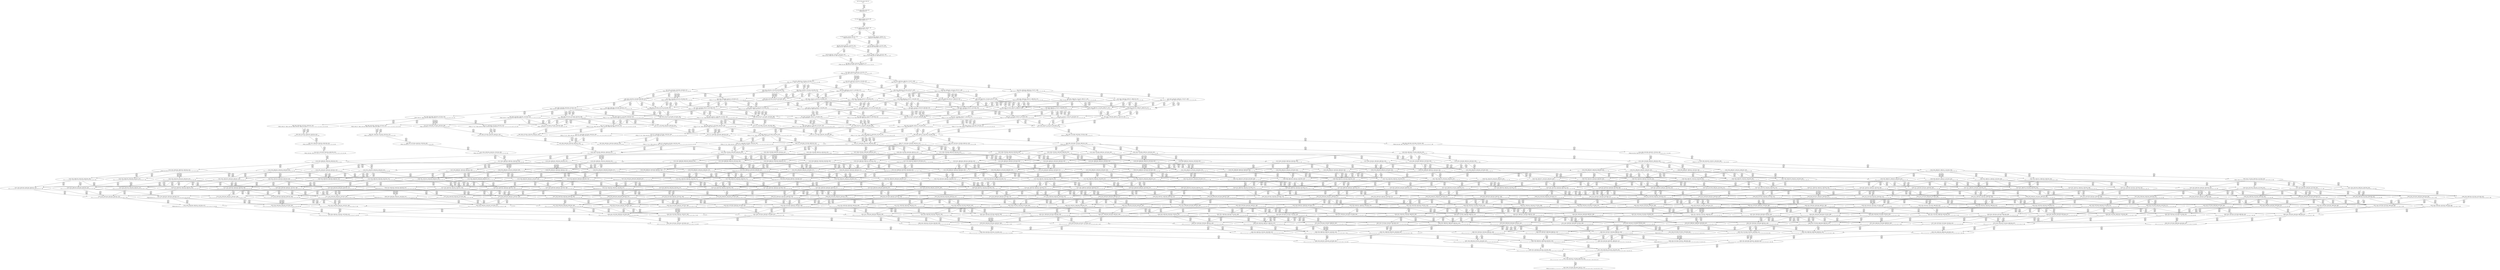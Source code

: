 digraph {
	S0[label="S0: [0, 0] [0, 0] [0, 0] [0, 0] \n{}{}"];
	S1[label="S1: [0, 0] [0, 0] [0, 0] [49, 62] \n{T0J0:49-62}{1}"];
	S2[label="S2: [49, 49] [49, 49] [49, 62] [53, 68] \n{T0J1:53-68}{1, 2}"];
	S3[label="S3: [49, 49] [49, 62] [53, 68] [62, 79] \n{T0J2:62-79}{1, 2, 3}"];
	S4[label="S4: [62, 62] [62, 62] [62, 68] [125, 141] \n{T0J3:125-141}{1, 2, 3, 4}"];
	S5[label="S5: [49, 62] [53, 68] [62, 79] [88, 111] \n{T0J2:62-79, T0J10:88-111}{1, 2, 3, 11}"];
	S6[label="S6: [62, 62] [62, 68] [104, 115] [125, 141] \n{T0J3:125-141, T0J6:104-115}{1, 2, 3, 4, 7}"];
	S7[label="S7: [62, 68] [62, 79] [88, 111] [125, 158] \n{T0J3:125-158, T0J10:88-111}{1, 2, 3, 4, 11}"];
	S8[label="S8: [62, 68] [104, 115] [125, 141] [135, 154] \n{T0J3:125-141, T0J6:104-115, T0J7:135-154}{1, 2, 3, 4, 7, 8}"];
	S9[label="S9: [62, 79] [88, 111] [104, 132] [125, 158] \n{T0J3:125-158, T0J6:104-132, T0J10:88-111}{1, 2, 3, 4, 7, 11}"];
	S10[label="S10: [88, 115] [104, 132] [125, 158] [135, 171] \n{T0J3:125-158, T0J6:104-132, T0J7:135-171, T0J10:88-117}{1, 2, 3, 4, 7, 8, 11}"];
	S11[label="S11: [104, 132] [125, 158] [132, 171] [135, 172] \n{T0J3:125-158, T0J7:135-171, T0J11:132-172}{1, 2, 3, 4, 7, 8, 11, 12}"];
	S12[label="S12: [132, 132] [132, 158] [135, 171] [177, 189] \n{T0J7:135-171, T0J12:177-189}{1, 2, 3, 4, 7, 8, 11, 12, 13}"];
	S13[label="S13: [125, 158] [132, 171] [135, 172] [180, 227] \n{T0J7:135-171, T0J11:132-172, T0J15:180-227}{1, 2, 3, 4, 7, 8, 11, 12, 16}"];
	S14[label="S14: [125, 132] [132, 171] [135, 172] [156, 187] \n{T0J7:135-171, T0J11:132-172}{1, 2, 3, 4, 5, 6, 7, 8, 11, 12}"];
	S15[label="S15: [132, 135] [134, 158] [135, 171] [177, 189] \n{T0J7:135-171, T0J12:177-189, T0J13:134-135}{1, 2, 3, 4, 7, 8, 11, 12, 13, 14}"];
	S16[label="S16: [132, 158] [135, 171] [177, 214] [180, 227] \n{T0J12:177-214, T0J15:180-227}{1, 2, 3, 4, 7, 8, 11, 12, 13, 16}"];
	S17[label="S17: [132, 171] [135, 172] [169, 213] [180, 227] \n{T0J15:180-227, T0J20:169-213}{1, 2, 3, 4, 7, 8, 11, 12, 16, 21}"];
	S18[label="S18: [132, 158] [135, 171] [156, 187] [177, 189] \n{T0J7:135-171, T0J12:177-189}{1, 2, 3, 4, 5, 6, 7, 8, 11, 12, 13}"];
	S19[label="S19: [132, 158] [135, 171] [176, 187] [177, 189] \n{T0J5:176-187, T0J7:135-171, T0J12:177-189}{1, 2, 3, 4, 5, 6, 7, 8, 11, 12, 13}"];
	S20[label="S20: [132, 171] [135, 172] [156, 213] [180, 227] \n{T0J15:180-227}{1, 2, 3, 4, 5, 6, 7, 8, 11, 12, 16}"];
	S21[label="S21: [135, 157] [135, 172] [179, 227] [180, 232] \n{T0J15:180-227}{1, 2, 3, 4, 7, 8, 9, 10, 11, 12, 16}"];
	S22[label="S22: [134, 142] [135, 158] [137, 171] [177, 189] \n{T0J7:135-171, T0J12:177-189, T0J14:137-142}{1, 2, 3, 4, 7, 8, 11, 12, 13, 14, 15}"];
	S23[label="S23: [134, 160] [135, 171] [177, 214] [180, 230] \n{T0J12:177-214, T0J15:180-230}{1, 2, 3, 4, 7, 8, 11, 12, 13, 14, 16}"];
	S24[label="S24: [135, 172] [169, 213] [177, 214] [180, 227] \n{T0J12:177-214, T0J15:180-227, T0J20:169-213}{1, 2, 3, 4, 7, 8, 11, 12, 13, 16, 21}"];
	S25[label="S25: [134, 161] [135, 171] [156, 187] [177, 189] \n{T0J12:177-189}{1, 2, 3, 4, 5, 6, 7, 8, 11, 12, 13, 14}"];
	S26[label="S26: [134, 158] [135, 171] [176, 189] [177, 190] \n{T0J5:176-190, T0J7:135-171, T0J12:177-189}{1, 2, 3, 4, 5, 6, 7, 8, 11, 12, 13, 14}"];
	S27[label="S27: [135, 135] [135, 158] [177, 189] [179, 191] \n{T0J8:179-191, T0J12:177-189}{1, 2, 3, 4, 7, 8, 9, 10, 11, 12, 13, 14}"];
	S28[label="S28: [135, 135] [135, 158] [177, 189] [195, 210] \n{T0J9:195-210, T0J12:177-189}{1, 2, 3, 4, 7, 8, 9, 10, 11, 12, 13, 14}"];
	S29[label="S29: [135, 172] [156, 213] [177, 227] [180, 253] \n{T0J12:177-227, T0J15:180-253}{1, 2, 3, 4, 5, 6, 7, 8, 11, 12, 13, 16}"];
	S30[label="S30: [135, 172] [177, 214] [179, 227] [180, 232] \n{T0J12:177-214, T0J15:180-227}{1, 2, 3, 4, 7, 8, 9, 10, 11, 12, 13, 16}"];
	S31[label="S31: [135, 172] [156, 213] [169, 226] [180, 227] \n{T0J15:180-227}{1, 2, 3, 4, 5, 6, 7, 8, 11, 12, 16, 21}"];
	S32[label="S32: [135, 172] [169, 213] [179, 227] [180, 232] \n{T0J15:180-227, T0J20:169-213}{1, 2, 3, 4, 7, 8, 9, 10, 11, 12, 16, 21}"];
	S33[label="S33: [135, 164] [137, 171] [177, 214] [180, 237] \n{T0J12:177-214, T0J15:180-237}{1, 2, 3, 4, 7, 8, 11, 12, 13, 14, 15, 16}"];
	S34[label="S34: [135, 171] [169, 213] [177, 214] [180, 230] \n{T0J12:177-214, T0J15:180-230, T0J20:169-213}{1, 2, 3, 4, 7, 8, 11, 12, 13, 14, 16, 21}"];
	S35[label="S35: [135, 158] [156, 187] [177, 189] [179, 233] \n{T0J12:177-189}{1, 2, 3, 4, 5, 6, 7, 8, 9, 10, 11, 12, 13}"];
	S36[label="S36: [135, 172] [156, 213] [179, 227] [180, 246] \n{T0J15:180-227}{1, 2, 3, 4, 5, 6, 7, 8, 9, 10, 11, 12, 16}"];
	S37[label="S37: [135, 168] [137, 171] [156, 189] [177, 197] \n{T0J12:177-189}{1, 2, 3, 4, 5, 6, 7, 8, 11, 12, 13, 14, 15}"];
	S38[label="S38: [135, 142] [137, 158] [177, 189] [179, 217] \n{T0J12:177-189}{1, 2, 3, 4, 7, 8, 9, 10, 11, 12, 13, 14, 15}"];
	S39[label="S39: [135, 173] [156, 214] [177, 227] [180, 256] \n{T0J12:177-227, T0J15:180-256}{1, 2, 3, 4, 5, 6, 7, 8, 11, 12, 13, 14, 16}"];
	S40[label="S40: [135, 171] [177, 214] [179, 230] [180, 232] \n{T0J12:177-214, T0J15:180-230}{1, 2, 3, 4, 7, 8, 9, 10, 11, 12, 13, 14, 16}"];
	S41[label="S41: [156, 213] [169, 226] [177, 227] [180, 253] \n{T0J12:177-227, T0J15:180-253}{1, 2, 3, 4, 5, 6, 7, 8, 11, 12, 13, 16, 21}"];
	S42[label="S42: [169, 213] [177, 214] [179, 227] [180, 232] \n{T0J12:177-214, T0J15:180-227, T0J20:169-213}{1, 2, 3, 4, 7, 8, 9, 10, 11, 12, 13, 16, 21}"];
	S43[label="S43: [169, 213] [169, 226] [180, 227] [220, 234] \n{T0J15:180-227, T0J21:220-234}{1, 2, 3, 4, 5, 6, 7, 8, 11, 12, 16, 21, 22}"];
	S44[label="S44: [169, 186] [169, 213] [180, 226] [181, 227] \n{T0J15:180-227, T0J24:181-186}{1, 2, 3, 4, 5, 6, 7, 8, 11, 12, 16, 21, 25}"];
	S45[label="S45: [137, 171] [169, 213] [177, 214] [180, 237] \n{T0J12:177-214, T0J15:180-237, T0J20:169-213}{1, 2, 3, 4, 7, 8, 11, 12, 13, 14, 15, 16, 21}"];
	S46[label="S46: [135, 171] [156, 189] [177, 190] [179, 236] \n{T0J12:177-189}{1, 2, 3, 4, 5, 6, 7, 8, 9, 10, 11, 12, 13, 14}"];
	S47[label="S47: [156, 214] [177, 227] [179, 247] [180, 253] \n{T0J12:177-229, T0J15:180-253}{1, 2, 3, 4, 5, 6, 7, 8, 9, 10, 11, 12, 13, 16}"];
	S48[label="S48: [156, 213] [169, 227] [179, 227] [180, 247] \n{T0J15:180-227}{1, 2, 3, 4, 5, 6, 7, 8, 9, 10, 11, 12, 16, 21}"];
	S49[label="S49: [137, 177] [156, 214] [177, 227] [180, 263] \n{T0J12:177-227, T0J15:180-263}{1, 2, 3, 4, 5, 6, 7, 8, 11, 12, 13, 14, 15, 16}"];
	S50[label="S50: [137, 171] [177, 214] [179, 232] [180, 237] \n{T0J12:177-214, T0J15:180-237}{1, 2, 3, 4, 7, 8, 9, 10, 11, 12, 13, 14, 15, 16}"];
	S51[label="S51: [156, 214] [169, 226] [177, 227] [180, 256] \n{T0J12:177-227, T0J15:180-256}{1, 2, 3, 4, 5, 6, 7, 8, 11, 12, 13, 14, 16, 21}"];
	S52[label="S52: [169, 213] [177, 214] [179, 230] [180, 232] \n{T0J12:177-214, T0J15:180-230, T0J20:169-213}{1, 2, 3, 4, 7, 8, 9, 10, 11, 12, 13, 14, 16, 21}"];
	S53[label="S53: [169, 226] [177, 227] [180, 234] [220, 253] \n{T0J12:177-227, T0J15:180-253, T0J21:220-234}{1, 2, 3, 4, 5, 6, 7, 8, 11, 12, 13, 16, 21, 22}"];
	S54[label="S54: [169, 213] [177, 226] [180, 227] [181, 253] \n{T0J12:177-227, T0J15:180-253, T0J24:181-186}{1, 2, 3, 4, 5, 6, 7, 8, 11, 12, 13, 16, 21, 25}"];
	S55[label="S55: [169, 201] [180, 226] [193, 227] [220, 234] \n{T0J15:180-227, T0J21:220-234, T0J22:193-201}{1, 2, 3, 4, 5, 6, 7, 8, 11, 12, 16, 21, 22, 23}"];
	S56[label="S56: [169, 213] [180, 226] [181, 227] [220, 234] \n{T0J15:180-227, T0J21:220-234, T0J24:181-186}{1, 2, 3, 4, 5, 6, 7, 8, 11, 12, 16, 21, 22, 25}"];
	S57[label="S57: [137, 178] [156, 189] [177, 197] [179, 243] \n{T0J12:177-189}{1, 2, 3, 4, 5, 6, 7, 8, 9, 10, 11, 12, 13, 14, 15}"];
	S58[label="S58: [156, 217] [177, 227] [179, 248] [180, 266] \n{}{1, 2, 3, 4, 5, 6, 7, 8, 9, 10, 11, 12, 13, 14, 16}"];
	S59[label="S59: [169, 227] [177, 227] [180, 253] [200, 288] \n{}{1, 2, 3, 4, 5, 6, 7, 8, 9, 10, 11, 12, 13, 16, 21}"];
	S60[label="S60: [169, 227] [179, 227] [180, 235] [220, 288] \n{T0J21:220-235}{1, 2, 3, 4, 5, 6, 7, 8, 9, 10, 11, 12, 16, 21, 22}"];
	S61[label="S61: [169, 213] [179, 227] [180, 227] [181, 261] \n{}{1, 2, 3, 4, 5, 6, 7, 8, 9, 10, 11, 12, 16, 21, 25}"];
	S62[label="S62: [156, 214] [169, 226] [177, 227] [180, 263] \n{T0J12:177-227, T0J15:180-263}{1, 2, 3, 4, 5, 6, 7, 8, 11, 12, 13, 14, 15, 16, 21}"];
	S63[label="S63: [169, 213] [177, 214] [180, 232] [181, 237] \n{T0J12:177-214, T0J15:180-237, T0J20:169-213}{1, 2, 3, 4, 7, 8, 9, 10, 11, 12, 13, 14, 15, 16, 21}"];
	S64[label="S64: [169, 226] [177, 227] [180, 234] [220, 256] \n{T0J12:177-227, T0J15:180-256, T0J21:220-234}{1, 2, 3, 4, 5, 6, 7, 8, 11, 12, 13, 14, 16, 21, 22}"];
	S65[label="S65: [169, 186] [177, 226] [180, 227] [181, 256] \n{T0J12:177-227, T0J15:180-256, T0J24:181-186}{1, 2, 3, 4, 5, 6, 7, 8, 11, 12, 13, 14, 16, 21, 25}"];
	S66[label="S66: [177, 226] [180, 227] [193, 234] [220, 253] \n{T0J12:177-227, T0J15:180-253, T0J21:220-234, T0J22:193-201}{1, 2, 3, 4, 5, 6, 7, 8, 11, 12, 13, 16, 21, 22, 23}"];
	S67[label="S67: [177, 226] [180, 227] [181, 234] [220, 253] \n{T0J12:177-227, T0J15:180-253, T0J21:220-234, T0J24:181-186}{1, 2, 3, 4, 5, 6, 7, 8, 11, 12, 13, 16, 21, 22, 25}"];
	S68[label="S68: [180, 226] [193, 227] [215, 228] [220, 234] \n{T0J15:180-227, T0J21:220-234, T0J22:193-201, T0J23:215-228}{1, 2, 3, 4, 5, 6, 7, 8, 11, 12, 16, 21, 22, 23, 24}"];
	S69[label="S69: [180, 201] [181, 226] [193, 227] [220, 234] \n{T0J15:180-227, T0J21:220-234, T0J22:193-201, T0J24:181-186}{1, 2, 3, 4, 5, 6, 7, 8, 11, 12, 16, 21, 22, 23, 25}"];
	S70[label="S70: [156, 224] [177, 227] [179, 252] [180, 273] \n{}{1, 2, 3, 4, 5, 6, 7, 8, 9, 10, 11, 12, 13, 14, 15, 16}"];
	S71[label="S71: [169, 227] [177, 230] [180, 256] [200, 289] \n{}{1, 2, 3, 4, 5, 6, 7, 8, 9, 10, 11, 12, 13, 14, 16, 21}"];
	S72[label="S72: [177, 227] [180, 235] [200, 284] [220, 301] \n{}{1, 2, 3, 4, 5, 6, 7, 8, 9, 10, 11, 12, 13, 16, 21, 22}"];
	S73[label="S73: [177, 227] [180, 227] [181, 261] [200, 288] \n{}{1, 2, 3, 4, 5, 6, 7, 8, 9, 10, 11, 12, 13, 16, 21, 25}"];
	S74[label="S74: [179, 226] [180, 227] [193, 235] [220, 288] \n{T0J21:220-235}{1, 2, 3, 4, 5, 6, 7, 8, 9, 10, 11, 12, 16, 21, 22, 23}"];
	S75[label="S75: [179, 227] [180, 227] [181, 235] [220, 288] \n{T0J21:220-235}{1, 2, 3, 4, 5, 6, 7, 8, 9, 10, 11, 12, 16, 21, 22, 25}"];
	S76[label="S76: [169, 226] [177, 227] [180, 234] [220, 263] \n{T0J12:177-227, T0J15:180-263, T0J21:220-234}{1, 2, 3, 4, 5, 6, 7, 8, 11, 12, 13, 14, 15, 16, 21, 22}"];
	S77[label="S77: [169, 186] [177, 226] [180, 227] [181, 263] \n{T0J12:177-227, T0J15:180-263, T0J24:181-186}{1, 2, 3, 4, 5, 6, 7, 8, 11, 12, 13, 14, 15, 16, 21, 25}"];
	S78[label="S78: [177, 201] [180, 227] [193, 234] [220, 256] \n{T0J12:177-227, T0J15:180-256, T0J21:220-234, T0J22:193-201}{1, 2, 3, 4, 5, 6, 7, 8, 11, 12, 13, 14, 16, 21, 22, 23}"];
	S79[label="S79: [177, 226] [180, 227] [181, 234] [220, 256] \n{T0J12:177-227, T0J15:180-256, T0J21:220-234, T0J24:181-186}{1, 2, 3, 4, 5, 6, 7, 8, 11, 12, 13, 14, 16, 21, 22, 25}"];
	S80[label="S80: [169, 230] [177, 252] [180, 273] [200, 289] \n{}{1, 2, 3, 4, 5, 6, 7, 8, 9, 10, 11, 12, 13, 14, 15, 16, 21}"];
	S81[label="S81: [177, 230] [180, 235] [200, 284] [220, 301] \n{}{1, 2, 3, 4, 5, 6, 7, 8, 9, 10, 11, 12, 13, 14, 16, 21, 22}"];
	S82[label="S82: [177, 227] [180, 230] [181, 261] [200, 289] \n{}{1, 2, 3, 4, 5, 6, 7, 8, 9, 10, 11, 12, 13, 14, 16, 21, 25}"];
	S83[label="S83: [180, 227] [193, 235] [220, 283] [221, 301] \n{}{1, 2, 3, 4, 5, 6, 7, 8, 9, 10, 11, 12, 13, 16, 21, 22, 23}"];
	S84[label="S84: [180, 227] [181, 235] [220, 284] [221, 301] \n{}{1, 2, 3, 4, 5, 6, 7, 8, 9, 10, 11, 12, 13, 16, 21, 22, 25}"];
	S85[label="S85: [193, 227] [215, 228] [220, 234] [224, 301] \n{}{1, 2, 3, 4, 5, 6, 7, 8, 9, 10, 11, 12, 16, 21, 22, 23, 24}"];
	S86[label="S86: [181, 226] [193, 227] [220, 234] [224, 276] \n{T0J21:220-234}{1, 2, 3, 4, 5, 6, 7, 8, 9, 10, 11, 12, 16, 21, 22, 23, 25}"];
	S87[label="S87: [180, 227] [180, 252] [180, 273] [245, 306] \n{T0J16:245-306}{1, 2, 3, 4, 5, 6, 7, 8, 9, 10, 11, 12, 13, 14, 15, 16, 17}"];
	S88[label="S88: [177, 201] [180, 227] [193, 234] [220, 263] \n{T0J12:177-227, T0J15:180-263, T0J21:220-234, T0J22:193-201}{1, 2, 3, 4, 5, 6, 7, 8, 11, 12, 13, 14, 15, 16, 21, 22, 23}"];
	S89[label="S89: [177, 226] [180, 227] [181, 234] [220, 263] \n{T0J12:177-227, T0J15:180-263, T0J21:220-234, T0J24:181-186}{1, 2, 3, 4, 5, 6, 7, 8, 11, 12, 13, 14, 15, 16, 21, 22, 25}"];
	S90[label="S90: [177, 252] [180, 273] [200, 289] [220, 332] \n{}{1, 2, 3, 4, 5, 6, 7, 8, 9, 10, 11, 12, 13, 14, 15, 16, 21, 22}"];
	S91[label="S91: [177, 252] [180, 273] [181, 284] [200, 289] \n{}{1, 2, 3, 4, 5, 6, 7, 8, 9, 10, 11, 12, 13, 14, 15, 16, 21, 25}"];
	S92[label="S92: [180, 230] [193, 235] [220, 283] [221, 301] \n{}{1, 2, 3, 4, 5, 6, 7, 8, 9, 10, 11, 12, 13, 14, 16, 21, 22, 23}"];
	S93[label="S93: [180, 230] [181, 235] [220, 284] [221, 301] \n{}{1, 2, 3, 4, 5, 6, 7, 8, 9, 10, 11, 12, 13, 14, 16, 21, 22, 25}"];
	S94[label="S94: [180, 252] [180, 273] [200, 289] [245, 350] \n{T0J16:245-350}{1, 2, 3, 4, 5, 6, 7, 8, 9, 10, 11, 12, 13, 14, 15, 16, 17, 21}"];
	S95[label="S95: [195, 252] [195, 273] [200, 289] [215, 292] \n{T0J25:215-292}{1, 2, 3, 4, 5, 6, 7, 8, 9, 10, 11, 12, 13, 14, 15, 16, 21, 26}"];
	S96[label="S96: [177, 252] [180, 273] [200, 289] [241, 347] \n{T0J26:241-347}{1, 2, 3, 4, 5, 6, 7, 8, 9, 10, 11, 12, 13, 14, 15, 16, 21, 27}"];
	S97[label="S97: [215, 228] [220, 234] [224, 284] [238, 301] \n{T0J12:238-284}{1, 2, 3, 4, 5, 6, 7, 8, 9, 10, 11, 12, 13, 16, 21, 22, 23, 24}"];
	S98[label="S98: [193, 227] [220, 234] [224, 276] [226, 283] \n{T0J12:226-283}{1, 2, 3, 4, 5, 6, 7, 8, 9, 10, 11, 12, 13, 16, 21, 22, 23, 25}"];
	S99[label="S99: [180, 228] [180, 252] [180, 273] [245, 306] \n{T0J16:245-306, T0J17:180-228}{1, 2, 3, 4, 5, 6, 7, 8, 9, 10, 11, 12, 13, 14, 15, 16, 17, 18}"];
	S100[label="S100: [180, 273] [193, 289] [201, 299] [220, 332] \n{}{1, 2, 3, 4, 5, 6, 7, 8, 9, 10, 11, 12, 13, 14, 15, 16, 21, 22, 23}"];
	S101[label="S101: [180, 273] [181, 284] [200, 289] [220, 336] \n{}{1, 2, 3, 4, 5, 6, 7, 8, 9, 10, 11, 12, 13, 14, 15, 16, 21, 22, 25}"];
	S102[label="S102: [180, 273] [200, 289] [220, 332] [245, 350] \n{}{1, 2, 3, 4, 5, 6, 7, 8, 9, 10, 11, 12, 13, 14, 15, 16, 17, 21, 22}"];
	S103[label="S103: [195, 273] [200, 289] [215, 292] [220, 332] \n{}{1, 2, 3, 4, 5, 6, 7, 8, 9, 10, 11, 12, 13, 14, 15, 16, 21, 22, 26}"];
	S104[label="S104: [180, 273] [200, 289] [220, 332] [241, 347] \n{}{1, 2, 3, 4, 5, 6, 7, 8, 9, 10, 11, 12, 13, 14, 15, 16, 21, 22, 27}"];
	S105[label="S105: [180, 273] [181, 284] [200, 289] [245, 355] \n{}{1, 2, 3, 4, 5, 6, 7, 8, 9, 10, 11, 12, 13, 14, 15, 16, 17, 21, 25}"];
	S106[label="S106: [195, 273] [195, 284] [200, 289] [215, 297] \n{}{1, 2, 3, 4, 5, 6, 7, 8, 9, 10, 11, 12, 13, 14, 15, 16, 21, 25, 26}"];
	S107[label="S107: [180, 273] [181, 284] [200, 289] [241, 352] \n{}{1, 2, 3, 4, 5, 6, 7, 8, 9, 10, 11, 12, 13, 14, 15, 16, 21, 25, 27}"];
	S108[label="S108: [180, 269] [180, 273] [200, 289] [245, 350] \n{}{1, 2, 3, 4, 5, 6, 7, 8, 9, 10, 11, 12, 13, 14, 15, 16, 17, 18, 21}"];
	S109[label="S109: [195, 273] [200, 289] [215, 292] [245, 350] \n{}{1, 2, 3, 4, 5, 6, 7, 8, 9, 10, 11, 12, 13, 14, 15, 16, 17, 21, 26}"];
	S110[label="S110: [180, 273] [200, 289] [241, 347] [245, 350] \n{}{1, 2, 3, 4, 5, 6, 7, 8, 9, 10, 11, 12, 13, 14, 15, 16, 17, 21, 27}"];
	S111[label="S111: [195, 273] [200, 289] [215, 292] [241, 347] \n{}{1, 2, 3, 4, 5, 6, 7, 8, 9, 10, 11, 12, 13, 14, 15, 16, 21, 26, 27}"];
	S112[label="S112: [217, 231] [220, 234] [224, 284] [238, 301] \n{T0J12:238-284, T0J13:217-231}{1, 2, 3, 4, 5, 6, 7, 8, 9, 10, 11, 12, 13, 14, 16, 21, 22, 23, 24}"];
	S113[label="S113: [195, 230] [220, 234] [224, 276] [226, 283] \n{T0J13:195-230}{1, 2, 3, 4, 5, 6, 7, 8, 9, 10, 11, 12, 13, 14, 16, 21, 22, 23, 25}"];
	S114[label="S114: [180, 252] [180, 262] [207, 273] [245, 306] \n{T0J16:245-306, T0J18:207-262}{1, 2, 3, 4, 5, 6, 7, 8, 9, 10, 11, 12, 13, 14, 15, 16, 17, 18, 19}"];
	S115[label="S115: [193, 289] [201, 303] [220, 332] [245, 355] \n{}{1, 2, 3, 4, 5, 6, 7, 8, 9, 10, 11, 12, 13, 14, 15, 16, 17, 21, 22, 23}"];
	S116[label="S116: [193, 289] [201, 299] [220, 330] [226, 332] \n{}{1, 2, 3, 4, 5, 6, 7, 8, 9, 10, 11, 12, 13, 14, 15, 16, 21, 22, 23, 24}"];
	S117[label="S117: [181, 288] [193, 289] [201, 303] [220, 336] \n{}{1, 2, 3, 4, 5, 6, 7, 8, 9, 10, 11, 12, 13, 14, 15, 16, 21, 22, 23, 25}"];
	S118[label="S118: [195, 289] [201, 292] [215, 303] [220, 332] \n{}{1, 2, 3, 4, 5, 6, 7, 8, 9, 10, 11, 12, 13, 14, 15, 16, 21, 22, 23, 26}"];
	S119[label="S119: [193, 289] [201, 303] [220, 332] [241, 347] \n{}{1, 2, 3, 4, 5, 6, 7, 8, 9, 10, 11, 12, 13, 14, 15, 16, 21, 22, 23, 27}"];
	S120[label="S120: [181, 288] [200, 289] [220, 336] [245, 355] \n{}{1, 2, 3, 4, 5, 6, 7, 8, 9, 10, 11, 12, 13, 14, 15, 16, 17, 21, 22, 25}"];
	S121[label="S121: [195, 288] [200, 289] [215, 297] [220, 336] \n{}{1, 2, 3, 4, 5, 6, 7, 8, 9, 10, 11, 12, 13, 14, 15, 16, 21, 22, 25, 26}"];
	S122[label="S122: [181, 288] [200, 289] [220, 336] [241, 352] \n{}{1, 2, 3, 4, 5, 6, 7, 8, 9, 10, 11, 12, 13, 14, 15, 16, 21, 22, 25, 27}"];
	S123[label="S123: [180, 274] [200, 289] [220, 333] [245, 350] \n{}{1, 2, 3, 4, 5, 6, 7, 8, 9, 10, 11, 12, 13, 14, 15, 16, 17, 18, 21, 22}"];
	S124[label="S124: [200, 289] [215, 292] [220, 336] [245, 355] \n{}{1, 2, 3, 4, 5, 6, 7, 8, 9, 10, 11, 12, 13, 14, 15, 16, 17, 21, 22, 26}"];
	S125[label="S125: [200, 289] [220, 336] [241, 347] [245, 355] \n{}{1, 2, 3, 4, 5, 6, 7, 8, 9, 10, 11, 12, 13, 14, 15, 16, 17, 21, 22, 27}"];
	S126[label="S126: [200, 289] [215, 292] [220, 336] [241, 347] \n{}{1, 2, 3, 4, 5, 6, 7, 8, 9, 10, 11, 12, 13, 14, 15, 16, 21, 22, 26, 27}"];
	S127[label="S127: [180, 274] [181, 285] [200, 289] [245, 355] \n{}{1, 2, 3, 4, 5, 6, 7, 8, 9, 10, 11, 12, 13, 14, 15, 16, 17, 18, 21, 25}"];
	S128[label="S128: [195, 288] [200, 289] [215, 297] [245, 355] \n{}{1, 2, 3, 4, 5, 6, 7, 8, 9, 10, 11, 12, 13, 14, 15, 16, 17, 21, 25, 26}"];
	S129[label="S129: [181, 288] [200, 289] [241, 352] [245, 355] \n{}{1, 2, 3, 4, 5, 6, 7, 8, 9, 10, 11, 12, 13, 14, 15, 16, 17, 21, 25, 27}"];
	S130[label="S130: [195, 288] [200, 289] [215, 297] [241, 352] \n{}{1, 2, 3, 4, 5, 6, 7, 8, 9, 10, 11, 12, 13, 14, 15, 16, 21, 25, 26, 27}"];
	S131[label="S131: [215, 284] [215, 289] [215, 297] [283, 357] \n{T0J29:283-357}{1, 2, 3, 4, 5, 6, 7, 8, 9, 10, 11, 12, 13, 14, 15, 16, 21, 25, 26, 30}"];
	S132[label="S132: [180, 273] [200, 289] [207, 306] [245, 350] \n{}{1, 2, 3, 4, 5, 6, 7, 8, 9, 10, 11, 12, 13, 14, 15, 16, 17, 18, 19, 21}"];
	S133[label="S133: [195, 274] [200, 289] [215, 292] [245, 350] \n{}{1, 2, 3, 4, 5, 6, 7, 8, 9, 10, 11, 12, 13, 14, 15, 16, 17, 18, 21, 26}"];
	S134[label="S134: [180, 274] [200, 289] [241, 347] [245, 350] \n{}{1, 2, 3, 4, 5, 6, 7, 8, 9, 10, 11, 12, 13, 14, 15, 16, 17, 18, 21, 27}"];
	S135[label="S135: [200, 289] [215, 292] [241, 347] [245, 355] \n{}{1, 2, 3, 4, 5, 6, 7, 8, 9, 10, 11, 12, 13, 14, 15, 16, 17, 21, 26, 27}"];
	S136[label="S136: [180, 262] [207, 273] [211, 291] [245, 306] \n{T0J19:211-291}{1, 2, 3, 4, 5, 6, 7, 8, 9, 10, 11, 12, 13, 14, 15, 16, 17, 18, 19, 20}"];
	S137[label="S137: [193, 290] [201, 303] [220, 333] [245, 355] \n{}{1, 2, 3, 4, 5, 6, 7, 8, 9, 10, 11, 12, 13, 14, 15, 16, 17, 18, 21, 22, 23}"];
	S138[label="S138: [201, 303] [220, 330] [226, 332] [245, 371] \n{}{1, 2, 3, 4, 5, 6, 7, 8, 9, 10, 11, 12, 13, 14, 15, 16, 17, 21, 22, 23, 24}"];
	S139[label="S139: [193, 289] [201, 303] [220, 336] [245, 370] \n{}{1, 2, 3, 4, 5, 6, 7, 8, 9, 10, 11, 12, 13, 14, 15, 16, 17, 21, 22, 23, 25}"];
	S140[label="S140: [201, 292] [215, 303] [220, 336] [245, 371] \n{}{1, 2, 3, 4, 5, 6, 7, 8, 9, 10, 11, 12, 13, 14, 15, 16, 17, 21, 22, 23, 26}"];
	S141[label="S141: [201, 303] [220, 336] [241, 347] [245, 371] \n{}{1, 2, 3, 4, 5, 6, 7, 8, 9, 10, 11, 12, 13, 14, 15, 16, 17, 21, 22, 23, 27}"];
	S142[label="S142: [193, 289] [201, 303] [220, 330] [226, 336] \n{}{1, 2, 3, 4, 5, 6, 7, 8, 9, 10, 11, 12, 13, 14, 15, 16, 21, 22, 23, 24, 25}"];
	S143[label="S143: [201, 292] [215, 303] [220, 330] [226, 332] \n{}{1, 2, 3, 4, 5, 6, 7, 8, 9, 10, 11, 12, 13, 14, 15, 16, 21, 22, 23, 24, 26}"];
	S144[label="S144: [201, 303] [220, 330] [226, 332] [241, 347] \n{}{1, 2, 3, 4, 5, 6, 7, 8, 9, 10, 11, 12, 13, 14, 15, 16, 21, 22, 23, 24, 27}"];
	S145[label="S145: [220, 293] [220, 299] [226, 330] [240, 332] \n{T0J28:240-293}{1, 2, 3, 4, 5, 6, 7, 8, 9, 10, 11, 12, 13, 14, 15, 16, 21, 22, 23, 24, 29}"];
	S146[label="S146: [195, 289] [201, 297] [215, 303] [220, 336] \n{}{1, 2, 3, 4, 5, 6, 7, 8, 9, 10, 11, 12, 13, 14, 15, 16, 21, 22, 23, 25, 26}"];
	S147[label="S147: [193, 289] [201, 303] [220, 336] [241, 352] \n{}{1, 2, 3, 4, 5, 6, 7, 8, 9, 10, 11, 12, 13, 14, 15, 16, 21, 22, 23, 25, 27}"];
	S148[label="S148: [201, 292] [215, 303] [220, 336] [241, 347] \n{}{1, 2, 3, 4, 5, 6, 7, 8, 9, 10, 11, 12, 13, 14, 15, 16, 21, 22, 23, 26, 27}"];
	S149[label="S149: [181, 289] [200, 289] [220, 336] [245, 355] \n{}{1, 2, 3, 4, 5, 6, 7, 8, 9, 10, 11, 12, 13, 14, 15, 16, 17, 18, 21, 22, 25}"];
	S150[label="S150: [200, 289] [215, 297] [220, 336] [245, 370] \n{}{1, 2, 3, 4, 5, 6, 7, 8, 9, 10, 11, 12, 13, 14, 15, 16, 17, 21, 22, 25, 26}"];
	S151[label="S151: [200, 289] [220, 336] [241, 352] [245, 370] \n{}{1, 2, 3, 4, 5, 6, 7, 8, 9, 10, 11, 12, 13, 14, 15, 16, 17, 21, 22, 25, 27}"];
	S152[label="S152: [200, 289] [215, 297] [220, 336] [241, 352] \n{}{1, 2, 3, 4, 5, 6, 7, 8, 9, 10, 11, 12, 13, 14, 15, 16, 21, 22, 25, 26, 27}"];
	S153[label="S153: [215, 289] [215, 297] [220, 336] [283, 357] \n{T0J29:283-357}{1, 2, 3, 4, 5, 6, 7, 8, 9, 10, 11, 12, 13, 14, 15, 16, 21, 22, 25, 26, 30}"];
	S154[label="S154: [200, 289] [207, 308] [220, 336] [245, 350] \n{}{1, 2, 3, 4, 5, 6, 7, 8, 9, 10, 11, 12, 13, 14, 15, 16, 17, 18, 19, 21, 22}"];
	S155[label="S155: [200, 290] [215, 292] [220, 336] [245, 355] \n{}{1, 2, 3, 4, 5, 6, 7, 8, 9, 10, 11, 12, 13, 14, 15, 16, 17, 18, 21, 22, 26}"];
	S156[label="S156: [200, 290] [220, 336] [241, 347] [245, 355] \n{}{1, 2, 3, 4, 5, 6, 7, 8, 9, 10, 11, 12, 13, 14, 15, 16, 17, 18, 21, 22, 27}"];
	S157[label="S157: [215, 292] [220, 336] [241, 347] [245, 371] \n{}{1, 2, 3, 4, 5, 6, 7, 8, 9, 10, 11, 12, 13, 14, 15, 16, 17, 21, 22, 26, 27}"];
	S158[label="S158: [181, 288] [200, 289] [207, 308] [245, 355] \n{}{1, 2, 3, 4, 5, 6, 7, 8, 9, 10, 11, 12, 13, 14, 15, 16, 17, 18, 19, 21, 25}"];
	S159[label="S159: [195, 289] [200, 289] [215, 297] [245, 355] \n{}{1, 2, 3, 4, 5, 6, 7, 8, 9, 10, 11, 12, 13, 14, 15, 16, 17, 18, 21, 25, 26}"];
	S160[label="S160: [181, 289] [200, 289] [241, 352] [245, 355] \n{}{1, 2, 3, 4, 5, 6, 7, 8, 9, 10, 11, 12, 13, 14, 15, 16, 17, 18, 21, 25, 27}"];
	S161[label="S161: [200, 289] [215, 297] [241, 352] [245, 370] \n{}{1, 2, 3, 4, 5, 6, 7, 8, 9, 10, 11, 12, 13, 14, 15, 16, 17, 21, 25, 26, 27}"];
	S162[label="S162: [215, 289] [215, 297] [245, 357] [283, 366] \n{}{1, 2, 3, 4, 5, 6, 7, 8, 9, 10, 11, 12, 13, 14, 15, 16, 17, 21, 25, 26, 30}"];
	S163[label="S163: [215, 289] [215, 297] [241, 352] [283, 357] \n{T0J29:283-357}{1, 2, 3, 4, 5, 6, 7, 8, 9, 10, 11, 12, 13, 14, 15, 16, 21, 25, 26, 27, 30}"];
	S164[label="S164: [200, 289] [207, 306] [211, 312] [245, 350] \n{}{1, 2, 3, 4, 5, 6, 7, 8, 9, 10, 11, 12, 13, 14, 15, 16, 17, 18, 19, 20, 21}"];
	S165[label="S165: [200, 289] [207, 292] [215, 308] [245, 350] \n{}{1, 2, 3, 4, 5, 6, 7, 8, 9, 10, 11, 12, 13, 14, 15, 16, 17, 18, 19, 21, 26}"];
	S166[label="S166: [200, 289] [207, 308] [241, 347] [245, 350] \n{}{1, 2, 3, 4, 5, 6, 7, 8, 9, 10, 11, 12, 13, 14, 15, 16, 17, 18, 19, 21, 27}"];
	S167[label="S167: [200, 290] [215, 292] [241, 347] [245, 355] \n{}{1, 2, 3, 4, 5, 6, 7, 8, 9, 10, 11, 12, 13, 14, 15, 16, 17, 18, 21, 26, 27}"];
	S168[label="S168: [201, 303] [220, 324] [220, 336] [245, 355] \n{}{1, 2, 3, 4, 5, 6, 7, 8, 9, 10, 11, 12, 13, 14, 15, 16, 17, 18, 19, 21, 22, 23}"];
	S169[label="S169: [201, 304] [220, 330] [226, 333] [245, 371] \n{}{1, 2, 3, 4, 5, 6, 7, 8, 9, 10, 11, 12, 13, 14, 15, 16, 17, 18, 21, 22, 23, 24}"];
	S170[label="S170: [193, 290] [201, 303] [220, 336] [245, 370] \n{}{1, 2, 3, 4, 5, 6, 7, 8, 9, 10, 11, 12, 13, 14, 15, 16, 17, 18, 21, 22, 23, 25}"];
	S171[label="S171: [201, 293] [215, 303] [220, 336] [245, 371] \n{}{1, 2, 3, 4, 5, 6, 7, 8, 9, 10, 11, 12, 13, 14, 15, 16, 17, 18, 21, 22, 23, 26}"];
	S172[label="S172: [201, 304] [220, 336] [241, 347] [245, 371] \n{}{1, 2, 3, 4, 5, 6, 7, 8, 9, 10, 11, 12, 13, 14, 15, 16, 17, 18, 21, 22, 23, 27}"];
	S173[label="S173: [201, 303] [220, 330] [226, 336] [245, 371] \n{}{1, 2, 3, 4, 5, 6, 7, 8, 9, 10, 11, 12, 13, 14, 15, 16, 17, 21, 22, 23, 24, 25}"];
	S174[label="S174: [215, 303] [220, 330] [226, 336] [245, 374] \n{}{1, 2, 3, 4, 5, 6, 7, 8, 9, 10, 11, 12, 13, 14, 15, 16, 17, 21, 22, 23, 24, 26}"];
	S175[label="S175: [220, 330] [226, 336] [241, 347] [247, 385] \n{}{1, 2, 3, 4, 5, 6, 7, 8, 9, 10, 11, 12, 13, 14, 15, 16, 17, 21, 22, 23, 24, 27}"];
	S176[label="S176: [220, 299] [226, 330] [240, 332] [245, 375] \n{}{1, 2, 3, 4, 5, 6, 7, 8, 9, 10, 11, 12, 13, 14, 15, 16, 17, 21, 22, 23, 24, 29}"];
	S177[label="S177: [201, 297] [215, 303] [220, 336] [245, 371] \n{}{1, 2, 3, 4, 5, 6, 7, 8, 9, 10, 11, 12, 13, 14, 15, 16, 17, 21, 22, 23, 25, 26}"];
	S178[label="S178: [201, 303] [220, 336] [241, 352] [245, 371] \n{}{1, 2, 3, 4, 5, 6, 7, 8, 9, 10, 11, 12, 13, 14, 15, 16, 17, 21, 22, 23, 25, 27}"];
	S179[label="S179: [215, 303] [220, 336] [241, 347] [245, 374] \n{}{1, 2, 3, 4, 5, 6, 7, 8, 9, 10, 11, 12, 13, 14, 15, 16, 17, 21, 22, 23, 26, 27}"];
	S180[label="S180: [201, 297] [215, 303] [220, 330] [226, 336] \n{}{1, 2, 3, 4, 5, 6, 7, 8, 9, 10, 11, 12, 13, 14, 15, 16, 21, 22, 23, 24, 25, 26}"];
	S181[label="S181: [201, 303] [220, 330] [226, 336] [241, 352] \n{}{1, 2, 3, 4, 5, 6, 7, 8, 9, 10, 11, 12, 13, 14, 15, 16, 21, 22, 23, 24, 25, 27}"];
	S182[label="S182: [220, 298] [220, 303] [226, 330] [240, 336] \n{}{1, 2, 3, 4, 5, 6, 7, 8, 9, 10, 11, 12, 13, 14, 15, 16, 21, 22, 23, 24, 25, 29}"];
	S183[label="S183: [215, 303] [220, 330] [226, 336] [241, 347] \n{}{1, 2, 3, 4, 5, 6, 7, 8, 9, 10, 11, 12, 13, 14, 15, 16, 21, 22, 23, 24, 26, 27}"];
	S184[label="S184: [220, 293] [220, 303] [226, 330] [240, 332] \n{}{1, 2, 3, 4, 5, 6, 7, 8, 9, 10, 11, 12, 13, 14, 15, 16, 21, 22, 23, 24, 26, 29}"];
	S185[label="S185: [220, 299] [226, 330] [240, 332] [241, 347] \n{}{1, 2, 3, 4, 5, 6, 7, 8, 9, 10, 11, 12, 13, 14, 15, 16, 21, 22, 23, 24, 27, 29}"];
	S186[label="S186: [201, 297] [215, 303] [220, 336] [241, 352] \n{}{1, 2, 3, 4, 5, 6, 7, 8, 9, 10, 11, 12, 13, 14, 15, 16, 21, 22, 23, 25, 26, 27}"];
	S187[label="S187: [215, 297] [215, 303] [220, 336] [283, 357] \n{T0J29:283-357}{1, 2, 3, 4, 5, 6, 7, 8, 9, 10, 11, 12, 13, 14, 15, 16, 21, 22, 23, 25, 26, 30}"];
	S188[label="S188: [200, 289] [207, 323] [220, 336] [245, 355] \n{}{1, 2, 3, 4, 5, 6, 7, 8, 9, 10, 11, 12, 13, 14, 15, 16, 17, 18, 19, 21, 22, 25}"];
	S189[label="S189: [200, 290] [215, 297] [220, 336] [245, 370] \n{}{1, 2, 3, 4, 5, 6, 7, 8, 9, 10, 11, 12, 13, 14, 15, 16, 17, 18, 21, 22, 25, 26}"];
	S190[label="S190: [200, 290] [220, 336] [241, 352] [245, 370] \n{}{1, 2, 3, 4, 5, 6, 7, 8, 9, 10, 11, 12, 13, 14, 15, 16, 17, 18, 21, 22, 25, 27}"];
	S191[label="S191: [215, 297] [220, 336] [241, 352] [245, 371] \n{}{1, 2, 3, 4, 5, 6, 7, 8, 9, 10, 11, 12, 13, 14, 15, 16, 17, 21, 22, 25, 26, 27}"];
	S192[label="S192: [215, 297] [220, 336] [245, 357] [283, 371] \n{}{1, 2, 3, 4, 5, 6, 7, 8, 9, 10, 11, 12, 13, 14, 15, 16, 17, 21, 22, 25, 26, 30}"];
	S193[label="S193: [215, 297] [220, 336] [241, 352] [283, 357] \n{T0J29:283-357}{1, 2, 3, 4, 5, 6, 7, 8, 9, 10, 11, 12, 13, 14, 15, 16, 21, 22, 25, 26, 27, 30}"];
	S194[label="S194: [207, 308] [211, 328] [231, 350] [245, 353] \n{}{1, 2, 3, 4, 5, 6, 7, 8, 9, 10, 11, 12, 13, 14, 15, 16, 17, 18, 19, 20, 21, 22}"];
	S195[label="S195: [207, 292] [215, 324] [220, 336] [245, 355] \n{}{1, 2, 3, 4, 5, 6, 7, 8, 9, 10, 11, 12, 13, 14, 15, 16, 17, 18, 19, 21, 22, 26}"];
	S196[label="S196: [207, 324] [220, 336] [241, 347] [245, 355] \n{}{1, 2, 3, 4, 5, 6, 7, 8, 9, 10, 11, 12, 13, 14, 15, 16, 17, 18, 19, 21, 22, 27}"];
	S197[label="S197: [215, 293] [220, 336] [241, 347] [245, 371] \n{}{1, 2, 3, 4, 5, 6, 7, 8, 9, 10, 11, 12, 13, 14, 15, 16, 17, 18, 21, 22, 26, 27}"];
	S198[label="S198: [200, 305] [207, 308] [212, 327] [245, 355] \n{}{1, 2, 3, 4, 5, 6, 7, 8, 9, 10, 11, 12, 13, 14, 15, 16, 17, 18, 19, 20, 21, 25}"];
	S199[label="S199: [200, 289] [207, 297] [215, 323] [245, 355] \n{}{1, 2, 3, 4, 5, 6, 7, 8, 9, 10, 11, 12, 13, 14, 15, 16, 17, 18, 19, 21, 25, 26}"];
	S200[label="S200: [200, 289] [207, 323] [241, 352] [245, 355] \n{}{1, 2, 3, 4, 5, 6, 7, 8, 9, 10, 11, 12, 13, 14, 15, 16, 17, 18, 19, 21, 25, 27}"];
	S201[label="S201: [200, 290] [215, 297] [241, 352] [245, 370] \n{}{1, 2, 3, 4, 5, 6, 7, 8, 9, 10, 11, 12, 13, 14, 15, 16, 17, 18, 21, 25, 26, 27}"];
	S202[label="S202: [215, 290] [215, 297] [245, 357] [283, 366] \n{}{1, 2, 3, 4, 5, 6, 7, 8, 9, 10, 11, 12, 13, 14, 15, 16, 17, 18, 21, 25, 26, 30}"];
	S203[label="S203: [215, 297] [241, 352] [245, 357] [283, 371] \n{}{1, 2, 3, 4, 5, 6, 7, 8, 9, 10, 11, 12, 13, 14, 15, 16, 17, 21, 25, 26, 27, 30}"];
	S204[label="S204: [207, 292] [211, 308] [220, 328] [245, 350] \n{}{1, 2, 3, 4, 5, 6, 7, 8, 9, 10, 11, 12, 13, 14, 15, 16, 17, 18, 19, 20, 21, 26}"];
	S205[label="S205: [207, 308] [211, 328] [241, 347] [245, 350] \n{}{1, 2, 3, 4, 5, 6, 7, 8, 9, 10, 11, 12, 13, 14, 15, 16, 17, 18, 19, 20, 21, 27}"];
	S206[label="S206: [245, 271] [245, 306] [245, 312] [248, 350] \n{T0J27:248-271}{1, 2, 3, 4, 5, 6, 7, 8, 9, 10, 11, 12, 13, 14, 15, 16, 17, 18, 19, 20, 21, 28}"];
	S207[label="S207: [207, 292] [215, 324] [241, 347] [245, 355] \n{}{1, 2, 3, 4, 5, 6, 7, 8, 9, 10, 11, 12, 13, 14, 15, 16, 17, 18, 19, 21, 26, 27}"];
	S208[label="S208: [211, 328] [220, 339] [231, 350] [245, 355] \n{}{1, 2, 3, 4, 5, 6, 7, 8, 9, 10, 11, 12, 13, 14, 15, 16, 17, 18, 19, 20, 21, 22, 23}"];
	S209[label="S209: [220, 330] [220, 333] [228, 338] [245, 371] \n{}{1, 2, 3, 4, 5, 6, 7, 8, 9, 10, 11, 12, 13, 14, 15, 16, 17, 18, 19, 21, 22, 23, 24}"];
	S210[label="S210: [201, 303] [220, 324] [220, 336] [245, 370] \n{}{1, 2, 3, 4, 5, 6, 7, 8, 9, 10, 11, 12, 13, 14, 15, 16, 17, 18, 19, 21, 22, 23, 25}"];
	S211[label="S211: [215, 303] [220, 327] [221, 336] [245, 371] \n{}{1, 2, 3, 4, 5, 6, 7, 8, 9, 10, 11, 12, 13, 14, 15, 16, 17, 18, 19, 21, 22, 23, 26}"];
	S212[label="S212: [220, 336] [220, 338] [241, 347] [245, 371] \n{}{1, 2, 3, 4, 5, 6, 7, 8, 9, 10, 11, 12, 13, 14, 15, 16, 17, 18, 19, 21, 22, 23, 27}"];
	S213[label="S213: [201, 304] [220, 330] [226, 336] [245, 371] \n{}{1, 2, 3, 4, 5, 6, 7, 8, 9, 10, 11, 12, 13, 14, 15, 16, 17, 18, 21, 22, 23, 24, 25}"];
	S214[label="S214: [215, 304] [220, 330] [226, 336] [245, 374] \n{}{1, 2, 3, 4, 5, 6, 7, 8, 9, 10, 11, 12, 13, 14, 15, 16, 17, 18, 21, 22, 23, 24, 26}"];
	S215[label="S215: [220, 331] [226, 336] [241, 347] [247, 385] \n{}{1, 2, 3, 4, 5, 6, 7, 8, 9, 10, 11, 12, 13, 14, 15, 16, 17, 18, 21, 22, 23, 24, 27}"];
	S216[label="S216: [220, 300] [226, 330] [240, 333] [245, 375] \n{}{1, 2, 3, 4, 5, 6, 7, 8, 9, 10, 11, 12, 13, 14, 15, 16, 17, 18, 21, 22, 23, 24, 29}"];
	S217[label="S217: [201, 298] [215, 303] [220, 336] [245, 371] \n{}{1, 2, 3, 4, 5, 6, 7, 8, 9, 10, 11, 12, 13, 14, 15, 16, 17, 18, 21, 22, 23, 25, 26}"];
	S218[label="S218: [201, 304] [220, 336] [241, 352] [245, 371] \n{}{1, 2, 3, 4, 5, 6, 7, 8, 9, 10, 11, 12, 13, 14, 15, 16, 17, 18, 21, 22, 23, 25, 27}"];
	S219[label="S219: [215, 304] [220, 336] [241, 347] [245, 374] \n{}{1, 2, 3, 4, 5, 6, 7, 8, 9, 10, 11, 12, 13, 14, 15, 16, 17, 18, 21, 22, 23, 26, 27}"];
	S220[label="S220: [215, 303] [220, 330] [226, 336] [245, 379] \n{}{1, 2, 3, 4, 5, 6, 7, 8, 9, 10, 11, 12, 13, 14, 15, 16, 17, 21, 22, 23, 24, 25, 26}"];
	S221[label="S221: [220, 330] [226, 336] [241, 352] [247, 385] \n{}{1, 2, 3, 4, 5, 6, 7, 8, 9, 10, 11, 12, 13, 14, 15, 16, 17, 21, 22, 23, 24, 25, 27}"];
	S222[label="S222: [220, 303] [226, 330] [240, 336] [245, 380] \n{}{1, 2, 3, 4, 5, 6, 7, 8, 9, 10, 11, 12, 13, 14, 15, 16, 17, 21, 22, 23, 24, 25, 29}"];
	S223[label="S223: [220, 330] [226, 336] [241, 347] [247, 385] \n{}{1, 2, 3, 4, 5, 6, 7, 8, 9, 10, 11, 12, 13, 14, 15, 16, 17, 21, 22, 23, 24, 26, 27}"];
	S224[label="S224: [220, 303] [226, 330] [240, 336] [245, 375] \n{}{1, 2, 3, 4, 5, 6, 7, 8, 9, 10, 11, 12, 13, 14, 15, 16, 17, 21, 22, 23, 24, 26, 29}"];
	S225[label="S225: [226, 330] [240, 336] [241, 347] [247, 385] \n{}{1, 2, 3, 4, 5, 6, 7, 8, 9, 10, 11, 12, 13, 14, 15, 16, 17, 21, 22, 23, 24, 27, 29}"];
	S226[label="S226: [215, 303] [220, 336] [241, 352] [245, 379] \n{}{1, 2, 3, 4, 5, 6, 7, 8, 9, 10, 11, 12, 13, 14, 15, 16, 17, 21, 22, 23, 25, 26, 27}"];
	S227[label="S227: [215, 303] [220, 336] [245, 357] [283, 379] \n{}{1, 2, 3, 4, 5, 6, 7, 8, 9, 10, 11, 12, 13, 14, 15, 16, 17, 21, 22, 23, 25, 26, 30}"];
	S228[label="S228: [215, 303] [220, 330] [226, 336] [241, 352] \n{}{1, 2, 3, 4, 5, 6, 7, 8, 9, 10, 11, 12, 13, 14, 15, 16, 21, 22, 23, 24, 25, 26, 27}"];
	S229[label="S229: [220, 298] [220, 303] [226, 330] [240, 336] \n{}{1, 2, 3, 4, 5, 6, 7, 8, 9, 10, 11, 12, 13, 14, 15, 16, 21, 22, 23, 24, 25, 26, 29}"];
	S230[label="S230: [215, 303] [220, 330] [226, 336] [283, 357] \n{T0J29:283-357}{1, 2, 3, 4, 5, 6, 7, 8, 9, 10, 11, 12, 13, 14, 15, 16, 21, 22, 23, 24, 25, 26, 30}"];
	S231[label="S231: [220, 303] [226, 330] [240, 336] [241, 352] \n{}{1, 2, 3, 4, 5, 6, 7, 8, 9, 10, 11, 12, 13, 14, 15, 16, 21, 22, 23, 24, 25, 27, 29}"];
	S232[label="S232: [220, 303] [226, 330] [240, 336] [241, 347] \n{}{1, 2, 3, 4, 5, 6, 7, 8, 9, 10, 11, 12, 13, 14, 15, 16, 21, 22, 23, 24, 26, 27, 29}"];
	S233[label="S233: [215, 303] [220, 336] [241, 352] [283, 357] \n{T0J29:283-357}{1, 2, 3, 4, 5, 6, 7, 8, 9, 10, 11, 12, 13, 14, 15, 16, 21, 22, 23, 25, 26, 27, 30}"];
	S234[label="S234: [207, 324] [212, 328] [231, 355] [245, 369] \n{}{1, 2, 3, 4, 5, 6, 7, 8, 9, 10, 11, 12, 13, 14, 15, 16, 17, 18, 19, 20, 21, 22, 25}"];
	S235[label="S235: [207, 297] [215, 324] [220, 336] [245, 370] \n{}{1, 2, 3, 4, 5, 6, 7, 8, 9, 10, 11, 12, 13, 14, 15, 16, 17, 18, 19, 21, 22, 25, 26}"];
	S236[label="S236: [207, 324] [220, 336] [241, 352] [245, 370] \n{}{1, 2, 3, 4, 5, 6, 7, 8, 9, 10, 11, 12, 13, 14, 15, 16, 17, 18, 19, 21, 22, 25, 27}"];
	S237[label="S237: [215, 298] [220, 336] [241, 352] [245, 371] \n{}{1, 2, 3, 4, 5, 6, 7, 8, 9, 10, 11, 12, 13, 14, 15, 16, 17, 18, 21, 22, 25, 26, 27}"];
	S238[label="S238: [215, 298] [220, 336] [245, 357] [283, 371] \n{}{1, 2, 3, 4, 5, 6, 7, 8, 9, 10, 11, 12, 13, 14, 15, 16, 17, 18, 21, 22, 25, 26, 30}"];
	S239[label="S239: [220, 336] [241, 352] [245, 357] [283, 379] \n{}{1, 2, 3, 4, 5, 6, 7, 8, 9, 10, 11, 12, 13, 14, 15, 16, 17, 21, 22, 25, 26, 27, 30}"];
	S240[label="S240: [211, 324] [220, 331] [231, 350] [245, 356] \n{}{1, 2, 3, 4, 5, 6, 7, 8, 9, 10, 11, 12, 13, 14, 15, 16, 17, 18, 19, 20, 21, 22, 26}"];
	S241[label="S241: [211, 336] [231, 347] [241, 355] [245, 372] \n{}{1, 2, 3, 4, 5, 6, 7, 8, 9, 10, 11, 12, 13, 14, 15, 16, 17, 18, 19, 20, 21, 22, 27}"];
	S242[label="S242: [245, 306] [245, 328] [245, 350] [248, 353] \n{}{1, 2, 3, 4, 5, 6, 7, 8, 9, 10, 11, 12, 13, 14, 15, 16, 17, 18, 19, 20, 21, 22, 28}"];
	S243[label="S243: [215, 327] [220, 336] [241, 347] [245, 371] \n{}{1, 2, 3, 4, 5, 6, 7, 8, 9, 10, 11, 12, 13, 14, 15, 16, 17, 18, 19, 21, 22, 26, 27}"];
	S244[label="S244: [207, 308] [212, 327] [220, 330] [245, 355] \n{}{1, 2, 3, 4, 5, 6, 7, 8, 9, 10, 11, 12, 13, 14, 15, 16, 17, 18, 19, 20, 21, 25, 26}"];
	S245[label="S245: [207, 324] [212, 328] [241, 355] [245, 380] \n{}{1, 2, 3, 4, 5, 6, 7, 8, 9, 10, 11, 12, 13, 14, 15, 16, 17, 18, 19, 20, 21, 25, 27}"];
	S246[label="S246: [245, 287] [245, 308] [245, 327] [248, 355] \n{}{1, 2, 3, 4, 5, 6, 7, 8, 9, 10, 11, 12, 13, 14, 15, 16, 17, 18, 19, 20, 21, 25, 28}"];
	S247[label="S247: [207, 297] [215, 324] [241, 352] [245, 370] \n{}{1, 2, 3, 4, 5, 6, 7, 8, 9, 10, 11, 12, 13, 14, 15, 16, 17, 18, 19, 21, 25, 26, 27}"];
	S248[label="S248: [215, 297] [215, 324] [245, 357] [283, 366] \n{}{1, 2, 3, 4, 5, 6, 7, 8, 9, 10, 11, 12, 13, 14, 15, 16, 17, 18, 19, 21, 25, 26, 30}"];
	S249[label="S249: [215, 298] [241, 352] [245, 357] [283, 371] \n{}{1, 2, 3, 4, 5, 6, 7, 8, 9, 10, 11, 12, 13, 14, 15, 16, 17, 18, 21, 25, 26, 27, 30}"];
	S250[label="S250: [211, 324] [220, 331] [241, 347] [245, 355] \n{}{1, 2, 3, 4, 5, 6, 7, 8, 9, 10, 11, 12, 13, 14, 15, 16, 17, 18, 19, 20, 21, 26, 27}"];
	S251[label="S251: [245, 292] [245, 308] [245, 328] [248, 350] \n{}{1, 2, 3, 4, 5, 6, 7, 8, 9, 10, 11, 12, 13, 14, 15, 16, 17, 18, 19, 20, 21, 26, 28}"];
	S252[label="S252: [245, 306] [245, 328] [245, 347] [248, 350] \n{}{1, 2, 3, 4, 5, 6, 7, 8, 9, 10, 11, 12, 13, 14, 15, 16, 17, 18, 19, 20, 21, 27, 28}"];
	S253[label="S253: [220, 339] [228, 350] [245, 369] [251, 386] \n{}{1, 2, 3, 4, 5, 6, 7, 8, 9, 10, 11, 12, 13, 14, 15, 16, 17, 18, 19, 20, 21, 22, 23, 24}"];
	S254[label="S254: [212, 333] [220, 355] [231, 355] [245, 370] \n{}{1, 2, 3, 4, 5, 6, 7, 8, 9, 10, 11, 12, 13, 14, 15, 16, 17, 18, 19, 20, 21, 22, 23, 25}"];
	S255[label="S255: [220, 331] [221, 350] [231, 355] [245, 371] \n{}{1, 2, 3, 4, 5, 6, 7, 8, 9, 10, 11, 12, 13, 14, 15, 16, 17, 18, 19, 20, 21, 22, 23, 26}"];
	S256[label="S256: [220, 347] [231, 355] [241, 371] [245, 375] \n{}{1, 2, 3, 4, 5, 6, 7, 8, 9, 10, 11, 12, 13, 14, 15, 16, 17, 18, 19, 20, 21, 22, 23, 27}"];
	S257[label="S257: [245, 328] [245, 339] [245, 350] [248, 355] \n{}{1, 2, 3, 4, 5, 6, 7, 8, 9, 10, 11, 12, 13, 14, 15, 16, 17, 18, 19, 20, 21, 22, 23, 28}"];
	S258[label="S258: [220, 330] [220, 336] [228, 338] [245, 371] \n{}{1, 2, 3, 4, 5, 6, 7, 8, 9, 10, 11, 12, 13, 14, 15, 16, 17, 18, 19, 21, 22, 23, 24, 25}"];
	S259[label="S259: [220, 330] [221, 336] [240, 338] [245, 374] \n{}{1, 2, 3, 4, 5, 6, 7, 8, 9, 10, 11, 12, 13, 14, 15, 16, 17, 18, 19, 21, 22, 23, 24, 26}"];
	S260[label="S260: [220, 336] [228, 347] [245, 365] [247, 385] \n{}{1, 2, 3, 4, 5, 6, 7, 8, 9, 10, 11, 12, 13, 14, 15, 16, 17, 18, 19, 21, 22, 23, 24, 27}"];
	S261[label="S261: [220, 330] [228, 333] [240, 338] [245, 375] \n{}{1, 2, 3, 4, 5, 6, 7, 8, 9, 10, 11, 12, 13, 14, 15, 16, 17, 18, 19, 21, 22, 23, 24, 29}"];
	S262[label="S262: [215, 303] [220, 332] [221, 336] [245, 371] \n{}{1, 2, 3, 4, 5, 6, 7, 8, 9, 10, 11, 12, 13, 14, 15, 16, 17, 18, 19, 21, 22, 23, 25, 26}"];
	S263[label="S263: [220, 336] [220, 338] [241, 352] [245, 371] \n{}{1, 2, 3, 4, 5, 6, 7, 8, 9, 10, 11, 12, 13, 14, 15, 16, 17, 18, 19, 21, 22, 23, 25, 27}"];
	S264[label="S264: [220, 336] [221, 338] [241, 347] [245, 374] \n{}{1, 2, 3, 4, 5, 6, 7, 8, 9, 10, 11, 12, 13, 14, 15, 16, 17, 18, 19, 21, 22, 23, 26, 27}"];
	S265[label="S265: [215, 304] [220, 330] [226, 336] [245, 379] \n{}{1, 2, 3, 4, 5, 6, 7, 8, 9, 10, 11, 12, 13, 14, 15, 16, 17, 18, 21, 22, 23, 24, 25, 26}"];
	S266[label="S266: [220, 331] [226, 336] [241, 352] [247, 385] \n{}{1, 2, 3, 4, 5, 6, 7, 8, 9, 10, 11, 12, 13, 14, 15, 16, 17, 18, 21, 22, 23, 24, 25, 27}"];
	S267[label="S267: [220, 304] [226, 330] [240, 336] [245, 380] \n{}{1, 2, 3, 4, 5, 6, 7, 8, 9, 10, 11, 12, 13, 14, 15, 16, 17, 18, 21, 22, 23, 24, 25, 29}"];
	S268[label="S268: [220, 331] [226, 336] [241, 347] [247, 385] \n{}{1, 2, 3, 4, 5, 6, 7, 8, 9, 10, 11, 12, 13, 14, 15, 16, 17, 18, 21, 22, 23, 24, 26, 27}"];
	S269[label="S269: [220, 304] [226, 330] [240, 336] [245, 375] \n{}{1, 2, 3, 4, 5, 6, 7, 8, 9, 10, 11, 12, 13, 14, 15, 16, 17, 18, 21, 22, 23, 24, 26, 29}"];
	S270[label="S270: [226, 331] [240, 336] [241, 347] [247, 385] \n{}{1, 2, 3, 4, 5, 6, 7, 8, 9, 10, 11, 12, 13, 14, 15, 16, 17, 18, 21, 22, 23, 24, 27, 29}"];
	S271[label="S271: [215, 304] [220, 336] [241, 352] [245, 379] \n{}{1, 2, 3, 4, 5, 6, 7, 8, 9, 10, 11, 12, 13, 14, 15, 16, 17, 18, 21, 22, 23, 25, 26, 27}"];
	S272[label="S272: [215, 304] [220, 336] [245, 357] [283, 379] \n{}{1, 2, 3, 4, 5, 6, 7, 8, 9, 10, 11, 12, 13, 14, 15, 16, 17, 18, 21, 22, 23, 25, 26, 30}"];
	S273[label="S273: [220, 330] [226, 336] [241, 352] [247, 385] \n{}{1, 2, 3, 4, 5, 6, 7, 8, 9, 10, 11, 12, 13, 14, 15, 16, 17, 21, 22, 23, 24, 25, 26, 27}"];
	S274[label="S274: [220, 303] [226, 330] [240, 336] [245, 380] \n{}{1, 2, 3, 4, 5, 6, 7, 8, 9, 10, 11, 12, 13, 14, 15, 16, 17, 21, 22, 23, 24, 25, 26, 29}"];
	S275[label="S275: [220, 330] [226, 336] [245, 357] [283, 385] \n{}{1, 2, 3, 4, 5, 6, 7, 8, 9, 10, 11, 12, 13, 14, 15, 16, 17, 21, 22, 23, 24, 25, 26, 30}"];
	S276[label="S276: [226, 330] [240, 336] [241, 352] [247, 385] \n{}{1, 2, 3, 4, 5, 6, 7, 8, 9, 10, 11, 12, 13, 14, 15, 16, 17, 21, 22, 23, 24, 25, 27, 29}"];
	S277[label="S277: [226, 330] [240, 336] [241, 347] [247, 385] \n{}{1, 2, 3, 4, 5, 6, 7, 8, 9, 10, 11, 12, 13, 14, 15, 16, 17, 21, 22, 23, 24, 26, 27, 29}"];
	S278[label="S278: [220, 336] [241, 352] [245, 357] [283, 385] \n{}{1, 2, 3, 4, 5, 6, 7, 8, 9, 10, 11, 12, 13, 14, 15, 16, 17, 21, 22, 23, 25, 26, 27, 30}"];
	S279[label="S279: [220, 303] [226, 330] [240, 336] [241, 352] \n{}{1, 2, 3, 4, 5, 6, 7, 8, 9, 10, 11, 12, 13, 14, 15, 16, 21, 22, 23, 24, 25, 26, 27, 29}"];
	S280[label="S280: [220, 330] [226, 336] [241, 352] [283, 357] \n{T0J29:283-357}{1, 2, 3, 4, 5, 6, 7, 8, 9, 10, 11, 12, 13, 14, 15, 16, 21, 22, 23, 24, 25, 26, 27, 30}"];
	S281[label="S281: [220, 303] [226, 330] [240, 336] [283, 357] \n{T0J29:283-357}{1, 2, 3, 4, 5, 6, 7, 8, 9, 10, 11, 12, 13, 14, 15, 16, 21, 22, 23, 24, 25, 26, 29, 30}"];
	S282[label="S282: [212, 331] [220, 342] [231, 355] [245, 372] \n{}{1, 2, 3, 4, 5, 6, 7, 8, 9, 10, 11, 12, 13, 14, 15, 16, 17, 18, 19, 20, 21, 22, 25, 26}"];
	S283[label="S283: [212, 336] [231, 355] [241, 380] [245, 388] \n{}{1, 2, 3, 4, 5, 6, 7, 8, 9, 10, 11, 12, 13, 14, 15, 16, 17, 18, 19, 20, 21, 22, 25, 27}"];
	S284[label="S284: [245, 322] [245, 328] [245, 355] [248, 369] \n{}{1, 2, 3, 4, 5, 6, 7, 8, 9, 10, 11, 12, 13, 14, 15, 16, 17, 18, 19, 20, 21, 22, 25, 28}"];
	S285[label="S285: [215, 332] [220, 336] [241, 352] [245, 371] \n{}{1, 2, 3, 4, 5, 6, 7, 8, 9, 10, 11, 12, 13, 14, 15, 16, 17, 18, 19, 21, 22, 25, 26, 27}"];
	S286[label="S286: [215, 332] [220, 336] [245, 357] [283, 371] \n{}{1, 2, 3, 4, 5, 6, 7, 8, 9, 10, 11, 12, 13, 14, 15, 16, 17, 18, 19, 21, 22, 25, 26, 30}"];
	S287[label="S287: [220, 337] [241, 352] [245, 357] [283, 379] \n{}{1, 2, 3, 4, 5, 6, 7, 8, 9, 10, 11, 12, 13, 14, 15, 16, 17, 18, 21, 22, 25, 26, 27, 30}"];
	S288[label="S288: [220, 336] [231, 347] [241, 366] [245, 388] \n{}{1, 2, 3, 4, 5, 6, 7, 8, 9, 10, 11, 12, 13, 14, 15, 16, 17, 18, 19, 20, 21, 22, 26, 27}"];
	S289[label="S289: [245, 308] [245, 331] [245, 350] [248, 356] \n{}{1, 2, 3, 4, 5, 6, 7, 8, 9, 10, 11, 12, 13, 14, 15, 16, 17, 18, 19, 20, 21, 22, 26, 28}"];
	S290[label="S290: [245, 328] [245, 347] [245, 355] [248, 372] \n{}{1, 2, 3, 4, 5, 6, 7, 8, 9, 10, 11, 12, 13, 14, 15, 16, 17, 18, 19, 20, 21, 22, 27, 28}"];
	S291[label="S291: [212, 331] [220, 342] [241, 355] [245, 388] \n{}{1, 2, 3, 4, 5, 6, 7, 8, 9, 10, 11, 12, 13, 14, 15, 16, 17, 18, 19, 20, 21, 25, 26, 27}"];
	S292[label="S292: [245, 308] [245, 327] [245, 330] [248, 355] \n{}{1, 2, 3, 4, 5, 6, 7, 8, 9, 10, 11, 12, 13, 14, 15, 16, 17, 18, 19, 20, 21, 25, 26, 28}"];
	S293[label="S293: [215, 327] [220, 336] [245, 357] [283, 368] \n{}{1, 2, 3, 4, 5, 6, 7, 8, 9, 10, 11, 12, 13, 14, 15, 16, 17, 18, 19, 20, 21, 25, 26, 30}"];
	S294[label="S294: [245, 322] [245, 328] [245, 355] [248, 380] \n{}{1, 2, 3, 4, 5, 6, 7, 8, 9, 10, 11, 12, 13, 14, 15, 16, 17, 18, 19, 20, 21, 25, 27, 28}"];
	S295[label="S295: [215, 332] [241, 352] [245, 357] [283, 371] \n{}{1, 2, 3, 4, 5, 6, 7, 8, 9, 10, 11, 12, 13, 14, 15, 16, 17, 18, 19, 21, 25, 26, 27, 30}"];
	S296[label="S296: [245, 308] [245, 331] [245, 347] [248, 355] \n{}{1, 2, 3, 4, 5, 6, 7, 8, 9, 10, 11, 12, 13, 14, 15, 16, 17, 18, 19, 20, 21, 26, 27, 28}"];
	S297[label="S297: [220, 355] [228, 355] [245, 370] [251, 391] \n{}{1, 2, 3, 4, 5, 6, 7, 8, 9, 10, 11, 12, 13, 14, 15, 16, 17, 18, 19, 20, 21, 22, 23, 24, 25}"];
	S298[label="S298: [221, 350] [231, 355] [245, 371] [251, 389] \n{}{1, 2, 3, 4, 5, 6, 7, 8, 9, 10, 11, 12, 13, 14, 15, 16, 17, 18, 19, 20, 21, 22, 23, 24, 26}"];
	S299[label="S299: [228, 355] [241, 371] [245, 375] [251, 405] \n{}{1, 2, 3, 4, 5, 6, 7, 8, 9, 10, 11, 12, 13, 14, 15, 16, 17, 18, 19, 20, 21, 22, 23, 24, 27}"];
	S300[label="S300: [245, 339] [245, 350] [248, 369] [251, 386] \n{}{1, 2, 3, 4, 5, 6, 7, 8, 9, 10, 11, 12, 13, 14, 15, 16, 17, 18, 19, 20, 21, 22, 23, 24, 28}"];
	S301[label="S301: [228, 333] [240, 350] [245, 369] [251, 386] \n{}{1, 2, 3, 4, 5, 6, 7, 8, 9, 10, 11, 12, 13, 14, 15, 16, 17, 18, 19, 20, 21, 22, 23, 24, 29}"];
	S302[label="S302: [220, 342] [221, 355] [232, 362] [245, 372] \n{}{1, 2, 3, 4, 5, 6, 7, 8, 9, 10, 11, 12, 13, 14, 15, 16, 17, 18, 19, 20, 21, 22, 23, 25, 26}"];
	S303[label="S303: [220, 355] [231, 367] [241, 380] [245, 388] \n{}{1, 2, 3, 4, 5, 6, 7, 8, 9, 10, 11, 12, 13, 14, 15, 16, 17, 18, 19, 20, 21, 22, 23, 25, 27}"];
	S304[label="S304: [245, 333] [245, 355] [245, 355] [248, 370] \n{}{1, 2, 3, 4, 5, 6, 7, 8, 9, 10, 11, 12, 13, 14, 15, 16, 17, 18, 19, 20, 21, 22, 23, 25, 28}"];
	S305[label="S305: [221, 347] [231, 366] [241, 374] [245, 388] \n{}{1, 2, 3, 4, 5, 6, 7, 8, 9, 10, 11, 12, 13, 14, 15, 16, 17, 18, 19, 20, 21, 22, 23, 26, 27}"];
	S306[label="S306: [245, 331] [245, 350] [245, 355] [248, 371] \n{}{1, 2, 3, 4, 5, 6, 7, 8, 9, 10, 11, 12, 13, 14, 15, 16, 17, 18, 19, 20, 21, 22, 23, 26, 28}"];
	S307[label="S307: [245, 347] [245, 355] [245, 371] [248, 375] \n{}{1, 2, 3, 4, 5, 6, 7, 8, 9, 10, 11, 12, 13, 14, 15, 16, 17, 18, 19, 20, 21, 22, 23, 27, 28}"];
	S308[label="S308: [220, 330] [221, 336] [240, 338] [245, 379] \n{}{1, 2, 3, 4, 5, 6, 7, 8, 9, 10, 11, 12, 13, 14, 15, 16, 17, 18, 19, 21, 22, 23, 24, 25, 26}"];
	S309[label="S309: [220, 336] [228, 352] [245, 365] [247, 385] \n{}{1, 2, 3, 4, 5, 6, 7, 8, 9, 10, 11, 12, 13, 14, 15, 16, 17, 18, 19, 21, 22, 23, 24, 25, 27}"];
	S310[label="S310: [220, 330] [228, 336] [240, 338] [245, 380] \n{}{1, 2, 3, 4, 5, 6, 7, 8, 9, 10, 11, 12, 13, 14, 15, 16, 17, 18, 19, 21, 22, 23, 24, 25, 29}"];
	S311[label="S311: [221, 336] [240, 347] [245, 365] [247, 385] \n{}{1, 2, 3, 4, 5, 6, 7, 8, 9, 10, 11, 12, 13, 14, 15, 16, 17, 18, 19, 21, 22, 23, 24, 26, 27}"];
	S312[label="S312: [221, 330] [240, 336] [240, 338] [245, 375] \n{}{1, 2, 3, 4, 5, 6, 7, 8, 9, 10, 11, 12, 13, 14, 15, 16, 17, 18, 19, 21, 22, 23, 24, 26, 29}"];
	S313[label="S313: [228, 336] [240, 347] [245, 365] [247, 385] \n{}{1, 2, 3, 4, 5, 6, 7, 8, 9, 10, 11, 12, 13, 14, 15, 16, 17, 18, 19, 21, 22, 23, 24, 27, 29}"];
	S314[label="S314: [220, 336] [221, 338] [241, 352] [245, 379] \n{}{1, 2, 3, 4, 5, 6, 7, 8, 9, 10, 11, 12, 13, 14, 15, 16, 17, 18, 19, 21, 22, 23, 25, 26, 27}"];
	S315[label="S315: [220, 336] [221, 338] [245, 357] [283, 379] \n{}{1, 2, 3, 4, 5, 6, 7, 8, 9, 10, 11, 12, 13, 14, 15, 16, 17, 18, 19, 21, 22, 23, 25, 26, 30}"];
	S316[label="S316: [220, 331] [226, 336] [241, 352] [247, 385] \n{}{1, 2, 3, 4, 5, 6, 7, 8, 9, 10, 11, 12, 13, 14, 15, 16, 17, 18, 21, 22, 23, 24, 25, 26, 27}"];
	S317[label="S317: [220, 304] [226, 330] [240, 336] [245, 380] \n{}{1, 2, 3, 4, 5, 6, 7, 8, 9, 10, 11, 12, 13, 14, 15, 16, 17, 18, 21, 22, 23, 24, 25, 26, 29}"];
	S318[label="S318: [220, 331] [226, 336] [245, 357] [283, 385] \n{}{1, 2, 3, 4, 5, 6, 7, 8, 9, 10, 11, 12, 13, 14, 15, 16, 17, 18, 21, 22, 23, 24, 25, 26, 30}"];
	S319[label="S319: [226, 331] [240, 336] [241, 352] [247, 385] \n{}{1, 2, 3, 4, 5, 6, 7, 8, 9, 10, 11, 12, 13, 14, 15, 16, 17, 18, 21, 22, 23, 24, 25, 27, 29}"];
	S320[label="S320: [226, 331] [240, 336] [241, 347] [247, 385] \n{}{1, 2, 3, 4, 5, 6, 7, 8, 9, 10, 11, 12, 13, 14, 15, 16, 17, 18, 21, 22, 23, 24, 26, 27, 29}"];
	S321[label="S321: [220, 337] [241, 352] [245, 357] [283, 385] \n{}{1, 2, 3, 4, 5, 6, 7, 8, 9, 10, 11, 12, 13, 14, 15, 16, 17, 18, 21, 22, 23, 25, 26, 27, 30}"];
	S322[label="S322: [226, 330] [240, 336] [241, 352] [247, 385] \n{}{1, 2, 3, 4, 5, 6, 7, 8, 9, 10, 11, 12, 13, 14, 15, 16, 17, 21, 22, 23, 24, 25, 26, 27, 29}"];
	S323[label="S323: [226, 336] [241, 352] [247, 357] [283, 412] \n{}{1, 2, 3, 4, 5, 6, 7, 8, 9, 10, 11, 12, 13, 14, 15, 16, 17, 21, 22, 23, 24, 25, 26, 27, 30}"];
	S324[label="S324: [226, 330] [240, 336] [245, 357] [283, 385] \n{}{1, 2, 3, 4, 5, 6, 7, 8, 9, 10, 11, 12, 13, 14, 15, 16, 17, 21, 22, 23, 24, 25, 26, 29, 30}"];
	S325[label="S325: [226, 330] [240, 336] [241, 352] [283, 357] \n{T0J29:283-357}{1, 2, 3, 4, 5, 6, 7, 8, 9, 10, 11, 12, 13, 14, 15, 16, 21, 22, 23, 24, 25, 26, 27, 29, 30}"];
	S326[label="S326: [220, 342] [231, 355] [241, 388] [245, 397] \n{}{1, 2, 3, 4, 5, 6, 7, 8, 9, 10, 11, 12, 13, 14, 15, 16, 17, 18, 19, 20, 21, 22, 25, 26, 27}"];
	S327[label="S327: [245, 328] [245, 342] [245, 355] [248, 372] \n{}{1, 2, 3, 4, 5, 6, 7, 8, 9, 10, 11, 12, 13, 14, 15, 16, 17, 18, 19, 20, 21, 22, 25, 26, 28}"];
	S328[label="S328: [220, 342] [231, 357] [245, 371] [283, 391] \n{}{1, 2, 3, 4, 5, 6, 7, 8, 9, 10, 11, 12, 13, 14, 15, 16, 17, 18, 19, 20, 21, 22, 25, 26, 30}"];
	S329[label="S329: [245, 333] [245, 355] [245, 380] [248, 388] \n{}{1, 2, 3, 4, 5, 6, 7, 8, 9, 10, 11, 12, 13, 14, 15, 16, 17, 18, 19, 20, 21, 22, 25, 27, 28}"];
	S330[label="S330: [220, 352] [241, 357] [245, 371] [283, 379] \n{}{1, 2, 3, 4, 5, 6, 7, 8, 9, 10, 11, 12, 13, 14, 15, 16, 17, 18, 19, 21, 22, 25, 26, 27, 30}"];
	S331[label="S331: [245, 331] [245, 347] [245, 366] [248, 388] \n{}{1, 2, 3, 4, 5, 6, 7, 8, 9, 10, 11, 12, 13, 14, 15, 16, 17, 18, 19, 20, 21, 22, 26, 27, 28}"];
	S332[label="S332: [245, 328] [245, 342] [245, 355] [248, 388] \n{}{1, 2, 3, 4, 5, 6, 7, 8, 9, 10, 11, 12, 13, 14, 15, 16, 17, 18, 19, 20, 21, 25, 26, 27, 28}"];
	S333[label="S333: [220, 352] [241, 357] [245, 388] [283, 402] \n{}{1, 2, 3, 4, 5, 6, 7, 8, 9, 10, 11, 12, 13, 14, 15, 16, 17, 18, 19, 20, 21, 25, 26, 27, 30}"];
	S334[label="S334: [245, 327] [245, 336] [248, 357] [283, 368] \n{}{1, 2, 3, 4, 5, 6, 7, 8, 9, 10, 11, 12, 13, 14, 15, 16, 17, 18, 19, 20, 21, 25, 26, 28, 30}"];
	S335[label="S335: [221, 355] [232, 370] [245, 380] [251, 400] \n{}{1, 2, 3, 4, 5, 6, 7, 8, 9, 10, 11, 12, 13, 14, 15, 16, 17, 18, 19, 20, 21, 22, 23, 24, 25, 26}"];
	S336[label="S336: [228, 371] [241, 380] [245, 388] [251, 413] \n{}{1, 2, 3, 4, 5, 6, 7, 8, 9, 10, 11, 12, 13, 14, 15, 16, 17, 18, 19, 20, 21, 22, 23, 24, 25, 27}"];
	S337[label="S337: [245, 355] [245, 355] [248, 370] [251, 391] \n{}{1, 2, 3, 4, 5, 6, 7, 8, 9, 10, 11, 12, 13, 14, 15, 16, 17, 18, 19, 20, 21, 22, 23, 24, 25, 28}"];
	S338[label="S338: [228, 349] [240, 355] [245, 370] [251, 391] \n{}{1, 2, 3, 4, 5, 6, 7, 8, 9, 10, 11, 12, 13, 14, 15, 16, 17, 18, 19, 20, 21, 22, 23, 24, 25, 29}"];
	S339[label="S339: [231, 366] [241, 374] [245, 388] [251, 405] \n{}{1, 2, 3, 4, 5, 6, 7, 8, 9, 10, 11, 12, 13, 14, 15, 16, 17, 18, 19, 20, 21, 22, 23, 24, 26, 27}"];
	S340[label="S340: [245, 350] [245, 355] [248, 371] [251, 389] \n{}{1, 2, 3, 4, 5, 6, 7, 8, 9, 10, 11, 12, 13, 14, 15, 16, 17, 18, 19, 20, 21, 22, 23, 24, 26, 28}"];
	S341[label="S341: [231, 336] [240, 355] [245, 371] [251, 389] \n{}{1, 2, 3, 4, 5, 6, 7, 8, 9, 10, 11, 12, 13, 14, 15, 16, 17, 18, 19, 20, 21, 22, 23, 24, 26, 29}"];
	S342[label="S342: [245, 355] [245, 371] [248, 375] [251, 405] \n{}{1, 2, 3, 4, 5, 6, 7, 8, 9, 10, 11, 12, 13, 14, 15, 16, 17, 18, 19, 20, 21, 22, 23, 24, 27, 28}"];
	S343[label="S343: [240, 347] [245, 371] [247, 375] [251, 405] \n{}{1, 2, 3, 4, 5, 6, 7, 8, 9, 10, 11, 12, 13, 14, 15, 16, 17, 18, 19, 20, 21, 22, 23, 24, 27, 29}"];
	S344[label="S344: [245, 293] [245, 350] [248, 369] [251, 386] \n{}{1, 2, 3, 4, 5, 6, 7, 8, 9, 10, 11, 12, 13, 14, 15, 16, 17, 18, 19, 20, 21, 22, 23, 24, 28, 29}"];
	S345[label="S345: [221, 355] [232, 373] [241, 388] [245, 397] \n{}{1, 2, 3, 4, 5, 6, 7, 8, 9, 10, 11, 12, 13, 14, 15, 16, 17, 18, 19, 20, 21, 22, 23, 25, 26, 27}"];
	S346[label="S346: [245, 342] [245, 355] [245, 362] [248, 372] \n{}{1, 2, 3, 4, 5, 6, 7, 8, 9, 10, 11, 12, 13, 14, 15, 16, 17, 18, 19, 20, 21, 22, 23, 25, 26, 28}"];
	S347[label="S347: [221, 357] [232, 371] [245, 375] [283, 391] \n{}{1, 2, 3, 4, 5, 6, 7, 8, 9, 10, 11, 12, 13, 14, 15, 16, 17, 18, 19, 20, 21, 22, 23, 25, 26, 30}"];
	S348[label="S348: [245, 355] [245, 367] [245, 380] [248, 388] \n{}{1, 2, 3, 4, 5, 6, 7, 8, 9, 10, 11, 12, 13, 14, 15, 16, 17, 18, 19, 20, 21, 22, 23, 25, 27, 28}"];
	S349[label="S349: [245, 347] [245, 366] [245, 374] [248, 388] \n{}{1, 2, 3, 4, 5, 6, 7, 8, 9, 10, 11, 12, 13, 14, 15, 16, 17, 18, 19, 20, 21, 22, 23, 26, 27, 28}"];
	S350[label="S350: [221, 336] [240, 352] [245, 365] [247, 385] \n{}{1, 2, 3, 4, 5, 6, 7, 8, 9, 10, 11, 12, 13, 14, 15, 16, 17, 18, 19, 21, 22, 23, 24, 25, 26, 27}"];
	S351[label="S351: [221, 330] [240, 336] [240, 338] [245, 380] \n{}{1, 2, 3, 4, 5, 6, 7, 8, 9, 10, 11, 12, 13, 14, 15, 16, 17, 18, 19, 21, 22, 23, 24, 25, 26, 29}"];
	S352[label="S352: [221, 336] [240, 357] [245, 365] [283, 385] \n{}{1, 2, 3, 4, 5, 6, 7, 8, 9, 10, 11, 12, 13, 14, 15, 16, 17, 18, 19, 21, 22, 23, 24, 25, 26, 30}"];
	S353[label="S353: [228, 336] [240, 352] [245, 365] [247, 385] \n{}{1, 2, 3, 4, 5, 6, 7, 8, 9, 10, 11, 12, 13, 14, 15, 16, 17, 18, 19, 21, 22, 23, 24, 25, 27, 29}"];
	S354[label="S354: [240, 336] [240, 347] [245, 365] [247, 385] \n{}{1, 2, 3, 4, 5, 6, 7, 8, 9, 10, 11, 12, 13, 14, 15, 16, 17, 18, 19, 21, 22, 23, 24, 26, 27, 29}"];
	S355[label="S355: [221, 352] [241, 357] [245, 371] [283, 385] \n{}{1, 2, 3, 4, 5, 6, 7, 8, 9, 10, 11, 12, 13, 14, 15, 16, 17, 18, 19, 21, 22, 23, 25, 26, 27, 30}"];
	S356[label="S356: [226, 331] [240, 336] [241, 352] [247, 385] \n{}{1, 2, 3, 4, 5, 6, 7, 8, 9, 10, 11, 12, 13, 14, 15, 16, 17, 18, 21, 22, 23, 24, 25, 26, 27, 29}"];
	S357[label="S357: [226, 337] [241, 352] [247, 357] [283, 412] \n{}{1, 2, 3, 4, 5, 6, 7, 8, 9, 10, 11, 12, 13, 14, 15, 16, 17, 18, 21, 22, 23, 24, 25, 26, 27, 30}"];
	S358[label="S358: [226, 331] [240, 336] [245, 357] [283, 385] \n{}{1, 2, 3, 4, 5, 6, 7, 8, 9, 10, 11, 12, 13, 14, 15, 16, 17, 18, 21, 22, 23, 24, 25, 26, 29, 30}"];
	S359[label="S359: [240, 336] [241, 352] [247, 357] [283, 412] \n{}{1, 2, 3, 4, 5, 6, 7, 8, 9, 10, 11, 12, 13, 14, 15, 16, 17, 21, 22, 23, 24, 25, 26, 27, 29, 30}"];
	S360[label="S360: [245, 342] [245, 355] [245, 388] [248, 397] \n{}{1, 2, 3, 4, 5, 6, 7, 8, 9, 10, 11, 12, 13, 14, 15, 16, 17, 18, 19, 20, 21, 22, 25, 26, 27, 28}"];
	S361[label="S361: [231, 357] [241, 388] [245, 402] [283, 416] \n{}{1, 2, 3, 4, 5, 6, 7, 8, 9, 10, 11, 12, 13, 14, 15, 16, 17, 18, 19, 20, 21, 22, 25, 26, 27, 30}"];
	S362[label="S362: [245, 342] [245, 357] [248, 371] [283, 391] \n{}{1, 2, 3, 4, 5, 6, 7, 8, 9, 10, 11, 12, 13, 14, 15, 16, 17, 18, 19, 20, 21, 22, 25, 26, 28, 30}"];
	S363[label="S363: [245, 342] [245, 357] [248, 388] [283, 402] \n{}{1, 2, 3, 4, 5, 6, 7, 8, 9, 10, 11, 12, 13, 14, 15, 16, 17, 18, 19, 20, 21, 25, 26, 27, 28, 30}"];
	S364[label="S364: [232, 380] [241, 388] [245, 400] [251, 435] \n{}{1, 2, 3, 4, 5, 6, 7, 8, 9, 10, 11, 12, 13, 14, 15, 16, 17, 18, 19, 20, 21, 22, 23, 24, 25, 26, 27}"];
	S365[label="S365: [245, 355] [245, 370] [248, 380] [251, 400] \n{}{1, 2, 3, 4, 5, 6, 7, 8, 9, 10, 11, 12, 13, 14, 15, 16, 17, 18, 19, 20, 21, 22, 23, 24, 25, 26, 28}"];
	S366[label="S366: [232, 355] [240, 370] [245, 380] [251, 400] \n{}{1, 2, 3, 4, 5, 6, 7, 8, 9, 10, 11, 12, 13, 14, 15, 16, 17, 18, 19, 20, 21, 22, 23, 24, 25, 26, 29}"];
	S367[label="S367: [232, 371] [245, 375] [251, 391] [283, 415] \n{}{1, 2, 3, 4, 5, 6, 7, 8, 9, 10, 11, 12, 13, 14, 15, 16, 17, 18, 19, 20, 21, 22, 23, 24, 25, 26, 30}"];
	S368[label="S368: [245, 371] [245, 380] [248, 388] [251, 413] \n{}{1, 2, 3, 4, 5, 6, 7, 8, 9, 10, 11, 12, 13, 14, 15, 16, 17, 18, 19, 20, 21, 22, 23, 24, 25, 27, 28}"];
	S369[label="S369: [240, 363] [245, 380] [247, 388] [251, 413] \n{}{1, 2, 3, 4, 5, 6, 7, 8, 9, 10, 11, 12, 13, 14, 15, 16, 17, 18, 19, 20, 21, 22, 23, 24, 25, 27, 29}"];
	S370[label="S370: [245, 309] [245, 355] [248, 370] [251, 391] \n{}{1, 2, 3, 4, 5, 6, 7, 8, 9, 10, 11, 12, 13, 14, 15, 16, 17, 18, 19, 20, 21, 22, 23, 24, 25, 28, 29}"];
	S371[label="S371: [245, 366] [245, 374] [248, 388] [251, 405] \n{}{1, 2, 3, 4, 5, 6, 7, 8, 9, 10, 11, 12, 13, 14, 15, 16, 17, 18, 19, 20, 21, 22, 23, 24, 26, 27, 28}"];
	S372[label="S372: [240, 347] [245, 374] [247, 388] [251, 405] \n{}{1, 2, 3, 4, 5, 6, 7, 8, 9, 10, 11, 12, 13, 14, 15, 16, 17, 18, 19, 20, 21, 22, 23, 24, 26, 27, 29}"];
	S373[label="S373: [245, 293] [245, 355] [248, 371] [251, 389] \n{}{1, 2, 3, 4, 5, 6, 7, 8, 9, 10, 11, 12, 13, 14, 15, 16, 17, 18, 19, 20, 21, 22, 23, 24, 26, 28, 29}"];
	S374[label="S374: [245, 347] [247, 371] [248, 375] [251, 405] \n{}{1, 2, 3, 4, 5, 6, 7, 8, 9, 10, 11, 12, 13, 14, 15, 16, 17, 18, 19, 20, 21, 22, 23, 24, 27, 28, 29}"];
	S375[label="S375: [245, 355] [245, 373] [245, 388] [248, 397] \n{}{1, 2, 3, 4, 5, 6, 7, 8, 9, 10, 11, 12, 13, 14, 15, 16, 17, 18, 19, 20, 21, 22, 23, 25, 26, 27, 28}"];
	S376[label="S376: [232, 388] [241, 388] [245, 402] [283, 416] \n{}{1, 2, 3, 4, 5, 6, 7, 8, 9, 10, 11, 12, 13, 14, 15, 16, 17, 18, 19, 20, 21, 22, 23, 25, 26, 27, 30}"];
	S377[label="S377: [245, 357] [245, 371] [248, 375] [283, 391] \n{}{1, 2, 3, 4, 5, 6, 7, 8, 9, 10, 11, 12, 13, 14, 15, 16, 17, 18, 19, 20, 21, 22, 23, 25, 26, 28, 30}"];
	S378[label="S378: [240, 336] [240, 352] [245, 365] [247, 385] \n{}{1, 2, 3, 4, 5, 6, 7, 8, 9, 10, 11, 12, 13, 14, 15, 16, 17, 18, 19, 21, 22, 23, 24, 25, 26, 27, 29}"];
	S379[label="S379: [240, 352] [245, 357] [247, 371] [283, 412] \n{}{1, 2, 3, 4, 5, 6, 7, 8, 9, 10, 11, 12, 13, 14, 15, 16, 17, 18, 19, 21, 22, 23, 24, 25, 26, 27, 30}"];
	S380[label="S380: [240, 336] [240, 357] [245, 365] [283, 385] \n{}{1, 2, 3, 4, 5, 6, 7, 8, 9, 10, 11, 12, 13, 14, 15, 16, 17, 18, 19, 21, 22, 23, 24, 25, 26, 29, 30}"];
	S381[label="S381: [240, 337] [241, 352] [247, 357] [283, 412] \n{}{1, 2, 3, 4, 5, 6, 7, 8, 9, 10, 11, 12, 13, 14, 15, 16, 17, 18, 21, 22, 23, 24, 25, 26, 27, 29, 30}"];
	S382[label="S382: [245, 357] [245, 388] [248, 402] [283, 416] \n{}{1, 2, 3, 4, 5, 6, 7, 8, 9, 10, 11, 12, 13, 14, 15, 16, 17, 18, 19, 20, 21, 22, 25, 26, 27, 28, 30}"];
	S383[label="S383: [245, 388] [245, 400] [248, 400] [251, 435] \n{}{1, 2, 3, 4, 5, 6, 7, 8, 9, 10, 11, 12, 13, 14, 15, 16, 17, 18, 19, 20, 21, 22, 23, 24, 25, 26, 27, 28}"];
	S384[label="S384: [240, 388] [245, 400] [247, 422] [252, 435] \n{}{1, 2, 3, 4, 5, 6, 7, 8, 9, 10, 11, 12, 13, 14, 15, 16, 17, 18, 19, 20, 21, 22, 23, 24, 25, 26, 27, 29}"];
	S385[label="S385: [241, 388] [245, 402] [251, 435] [283, 481] \n{}{1, 2, 3, 4, 5, 6, 7, 8, 9, 10, 11, 12, 13, 14, 15, 16, 17, 18, 19, 20, 21, 22, 23, 24, 25, 26, 27, 30}"];
	S386[label="S386: [245, 334] [245, 370] [248, 380] [251, 400] \n{}{1, 2, 3, 4, 5, 6, 7, 8, 9, 10, 11, 12, 13, 14, 15, 16, 17, 18, 19, 20, 21, 22, 23, 24, 25, 26, 28, 29}"];
	S387[label="S387: [245, 371] [248, 375] [251, 391] [283, 415] \n{}{1, 2, 3, 4, 5, 6, 7, 8, 9, 10, 11, 12, 13, 14, 15, 16, 17, 18, 19, 20, 21, 22, 23, 24, 25, 26, 28, 30}"];
	S388[label="S388: [240, 368] [245, 375] [251, 391] [283, 415] \n{}{1, 2, 3, 4, 5, 6, 7, 8, 9, 10, 11, 12, 13, 14, 15, 16, 17, 18, 19, 20, 21, 22, 23, 24, 25, 26, 29, 30}"];
	S389[label="S389: [245, 363] [247, 380] [248, 388] [251, 413] \n{}{1, 2, 3, 4, 5, 6, 7, 8, 9, 10, 11, 12, 13, 14, 15, 16, 17, 18, 19, 20, 21, 22, 23, 24, 25, 27, 28, 29}"];
	S390[label="S390: [245, 347] [247, 374] [248, 388] [251, 405] \n{}{1, 2, 3, 4, 5, 6, 7, 8, 9, 10, 11, 12, 13, 14, 15, 16, 17, 18, 19, 20, 21, 22, 23, 24, 26, 27, 28, 29}"];
	S391[label="S391: [248, 331] [248, 371] [251, 375] [299, 405] \n{T0J30:299-331}{1, 2, 3, 4, 5, 6, 7, 8, 9, 10, 11, 12, 13, 14, 15, 16, 17, 18, 19, 20, 21, 22, 23, 24, 27, 28, 29, 31}"];
	S392[label="S392: [245, 388] [245, 388] [248, 402] [283, 416] \n{}{1, 2, 3, 4, 5, 6, 7, 8, 9, 10, 11, 12, 13, 14, 15, 16, 17, 18, 19, 20, 21, 22, 23, 25, 26, 27, 28, 30}"];
	S393[label="S393: [240, 352] [245, 357] [247, 371] [283, 412] \n{}{1, 2, 3, 4, 5, 6, 7, 8, 9, 10, 11, 12, 13, 14, 15, 16, 17, 18, 19, 21, 22, 23, 24, 25, 26, 27, 29, 30}"];
	S394[label="S394: [245, 400] [247, 400] [248, 422] [252, 435] \n{}{1, 2, 3, 4, 5, 6, 7, 8, 9, 10, 11, 12, 13, 14, 15, 16, 17, 18, 19, 20, 21, 22, 23, 24, 25, 26, 27, 28, 29}"];
	S395[label="S395: [245, 402] [248, 416] [251, 435] [283, 481] \n{}{1, 2, 3, 4, 5, 6, 7, 8, 9, 10, 11, 12, 13, 14, 15, 16, 17, 18, 19, 20, 21, 22, 23, 24, 25, 26, 27, 28, 30}"];
	S396[label="S396: [245, 402] [247, 435] [252, 437] [283, 481] \n{}{1, 2, 3, 4, 5, 6, 7, 8, 9, 10, 11, 12, 13, 14, 15, 16, 17, 18, 19, 20, 21, 22, 23, 24, 25, 26, 27, 29, 30}"];
	S397[label="S397: [245, 368] [248, 375] [251, 391] [283, 415] \n{}{1, 2, 3, 4, 5, 6, 7, 8, 9, 10, 11, 12, 13, 14, 15, 16, 17, 18, 19, 20, 21, 22, 23, 24, 25, 26, 28, 29, 30}"];
	S398[label="S398: [248, 364] [248, 380] [251, 388] [299, 413] \n{}{1, 2, 3, 4, 5, 6, 7, 8, 9, 10, 11, 12, 13, 14, 15, 16, 17, 18, 19, 20, 21, 22, 23, 24, 25, 27, 28, 29, 31}"];
	S399[label="S399: [248, 331] [248, 374] [251, 388] [299, 405] \n{T0J30:299-331}{1, 2, 3, 4, 5, 6, 7, 8, 9, 10, 11, 12, 13, 14, 15, 16, 17, 18, 19, 20, 21, 22, 23, 24, 26, 27, 28, 29, 31}"];
	S400[label="S400: [247, 416] [248, 435] [252, 472] [283, 485] \n{}{1, 2, 3, 4, 5, 6, 7, 8, 9, 10, 11, 12, 13, 14, 15, 16, 17, 18, 19, 20, 21, 22, 23, 24, 25, 26, 27, 28, 29, 30}"];
	S401[label="S401: [248, 400] [248, 422] [252, 435] [299, 459] \n{}{1, 2, 3, 4, 5, 6, 7, 8, 9, 10, 11, 12, 13, 14, 15, 16, 17, 18, 19, 20, 21, 22, 23, 24, 25, 26, 27, 28, 29, 31}"];
	S402[label="S402: [248, 435] [252, 472] [283, 485] [299, 536] \n{}{1, 2, 3, 4, 5, 6, 7, 8, 9, 10, 11, 12, 13, 14, 15, 16, 17, 18, 19, 20, 21, 22, 23, 24, 25, 26, 27, 28, 29, 30, 31}"];
	S403[label="S403: [299, 472] [299, 485] [299, 536] [311, 552] \n{T0J31:311-552}{1, 2, 3, 4, 5, 6, 7, 8, 9, 10, 11, 12, 13, 14, 15, 16, 17, 18, 19, 20, 21, 22, 23, 24, 25, 26, 27, 28, 29, 30, 31, 32}"];
	S0 -> S1[label="T0 J0\nDL=1750\nES=0\nLS=0\nEF=49\nLF=62",fontsize=8];
	S1 -> S2[label="T0 J1\nDL=1750\nES=49\nLS=62\nEF=53\nLF=68",fontsize=8];
	S2 -> S3[label="T0 J2\nDL=1750\nES=49\nLS=62\nEF=62\nLF=79",fontsize=8];
	S3 -> S4[label="T0 J3\nDL=1750\nES=62\nLS=62\nEF=125\nLF=141",fontsize=8];
	S3 -> S5[label="T0 J10\nDL=1750\nES=49\nLS=62\nEF=88\nLF=111",fontsize=8];
	S4 -> S6[label="T0 J6\nDL=1750\nES=62\nLS=62\nEF=104\nLF=115",fontsize=8];
	S4 -> S7[label="T0 J10\nDL=1750\nES=62\nLS=62\nEF=101\nLF=111",fontsize=8];
	S5 -> S7[label="T0 J3\nDL=1750\nES=62\nLS=79\nEF=125\nLF=158",fontsize=8];
	S6 -> S8[label="T0 J7\nDL=1750\nES=62\nLS=62\nEF=135\nLF=154",fontsize=8];
	S6 -> S9[label="T0 J10\nDL=1750\nES=62\nLS=62\nEF=101\nLF=111",fontsize=8];
	S7 -> S9[label="T0 J6\nDL=1750\nES=62\nLS=79\nEF=104\nLF=132",fontsize=8];
	S8 -> S10[label="T0 J10\nDL=1750\nES=62\nLS=68\nEF=101\nLF=117",fontsize=8];
	S9 -> S10[label="T0 J7\nDL=1750\nES=62\nLS=79\nEF=135\nLF=171",fontsize=8];
	S10 -> S11[label="T0 J11\nDL=1750\nES=88\nLS=117\nEF=132\nLF=172",fontsize=8];
	S11 -> S14[label="T0 J4\nDL=1750\nES=125\nLS=132\nEF=156\nLF=171",fontsize=8];
	S11 -> S14[label="T0 J5\nDL=1750\nES=125\nLS=132\nEF=169\nLF=187",fontsize=8];
	S11 -> S12[label="T0 J12\nDL=1750\nES=132\nLS=132\nEF=177\nLF=189",fontsize=8];
	S11 -> S13[label="T0 J15\nDL=1750\nES=104\nLS=132\nEF=180\nLF=227",fontsize=8];
	S12 -> S18[label="T0 J4\nDL=1750\nES=132\nLS=132\nEF=163\nLF=171",fontsize=8];
	S12 -> S19[label="T0 J5\nDL=1750\nES=132\nLS=132\nEF=176\nLF=187",fontsize=8];
	S12 -> S15[label="T0 J13\nDL=1750\nES=132\nLS=132\nEF=134\nLF=135",fontsize=8];
	S12 -> S16[label="T0 J15\nDL=1750\nES=132\nLS=132\nEF=208\nLF=227",fontsize=8];
	S13 -> S20[label="T0 J4\nDL=1750\nES=125\nLS=158\nEF=156\nLF=197",fontsize=8];
	S13 -> S20[label="T0 J5\nDL=1750\nES=125\nLS=158\nEF=169\nLF=213",fontsize=8];
	S13 -> S21[label="T0 J8\nDL=1750\nES=135\nLS=157\nEF=179\nLF=213",fontsize=8];
	S13 -> S21[label="T0 J9\nDL=1750\nES=135\nLS=157\nEF=195\nLF=232",fontsize=8];
	S13 -> S16[label="T0 J12\nDL=1750\nES=132\nLS=157\nEF=177\nLF=214",fontsize=8];
	S13 -> S17[label="T0 J20\nDL=1750\nES=125\nLS=157\nEF=169\nLF=213",fontsize=8];
	S14 -> S18[label="T0 J12\nDL=1750\nES=132\nLS=132\nEF=177\nLF=189",fontsize=8];
	S14 -> S20[label="T0 J15\nDL=1750\nES=125\nLS=132\nEF=201\nLF=227",fontsize=8];
	S15 -> S25[label="T0 J4\nDL=1750\nES=132\nLS=135\nEF=163\nLF=174",fontsize=8];
	S15 -> S26[label="T0 J5\nDL=1750\nES=132\nLS=135\nEF=176\nLF=190",fontsize=8];
	S15 -> S27[label="T0 J8\nDL=1750\nES=135\nLS=135\nEF=179\nLF=191",fontsize=8];
	S15 -> S28[label="T0 J9\nDL=1750\nES=135\nLS=135\nEF=195\nLF=210",fontsize=8];
	S15 -> S22[label="T0 J14\nDL=1750\nES=132\nLS=135\nEF=137\nLF=142",fontsize=8];
	S15 -> S23[label="T0 J15\nDL=1750\nES=132\nLS=135\nEF=208\nLF=230",fontsize=8];
	S16 -> S29[label="T0 J4\nDL=1750\nES=132\nLS=158\nEF=163\nLF=197",fontsize=8];
	S16 -> S29[label="T0 J5\nDL=1750\nES=132\nLS=158\nEF=176\nLF=213",fontsize=8];
	S16 -> S30[label="T0 J8\nDL=1750\nES=135\nLS=157\nEF=179\nLF=213",fontsize=8];
	S16 -> S30[label="T0 J9\nDL=1750\nES=135\nLS=157\nEF=195\nLF=232",fontsize=8];
	S16 -> S23[label="T0 J13\nDL=1750\nES=132\nLS=157\nEF=134\nLF=160",fontsize=8];
	S16 -> S24[label="T0 J20\nDL=1750\nES=132\nLS=157\nEF=176\nLF=213",fontsize=8];
	S17 -> S31[label="T0 J4\nDL=1750\nES=132\nLS=171\nEF=163\nLF=210",fontsize=8];
	S17 -> S31[label="T0 J5\nDL=1750\nES=132\nLS=171\nEF=176\nLF=226",fontsize=8];
	S17 -> S32[label="T0 J8\nDL=1750\nES=135\nLS=157\nEF=179\nLF=213",fontsize=8];
	S17 -> S32[label="T0 J9\nDL=1750\nES=135\nLS=157\nEF=195\nLF=232",fontsize=8];
	S17 -> S24[label="T0 J12\nDL=1750\nES=132\nLS=157\nEF=177\nLF=214",fontsize=8];
	S18 -> S35[label="T0 J8\nDL=1750\nES=135\nLS=158\nEF=179\nLF=214",fontsize=8];
	S18 -> S35[label="T0 J9\nDL=1750\nES=135\nLS=158\nEF=195\nLF=233",fontsize=8];
	S18 -> S25[label="T0 J13\nDL=1750\nES=132\nLS=158\nEF=134\nLF=161",fontsize=8];
	S18 -> S29[label="T0 J15\nDL=1750\nES=132\nLS=158\nEF=208\nLF=253",fontsize=8];
	S19 -> S35[label="T0 J8\nDL=1750\nES=135\nLS=158\nEF=179\nLF=214",fontsize=8];
	S19 -> S35[label="T0 J9\nDL=1750\nES=135\nLS=158\nEF=195\nLF=233",fontsize=8];
	S19 -> S25[label="T0 J13\nDL=1750\nES=132\nLS=158\nEF=134\nLF=161",fontsize=8];
	S19 -> S29[label="T0 J15\nDL=1750\nES=132\nLS=158\nEF=208\nLF=253",fontsize=8];
	S20 -> S36[label="T0 J8\nDL=1750\nES=135\nLS=171\nEF=179\nLF=227",fontsize=8];
	S20 -> S36[label="T0 J9\nDL=1750\nES=135\nLS=171\nEF=195\nLF=246",fontsize=8];
	S20 -> S29[label="T0 J12\nDL=1750\nES=132\nLS=170\nEF=177\nLF=227",fontsize=8];
	S20 -> S31[label="T0 J20\nDL=1750\nES=132\nLS=170\nEF=176\nLF=226",fontsize=8];
	S21 -> S36[label="T0 J4\nDL=1750\nES=135\nLS=157\nEF=166\nLF=196",fontsize=8];
	S21 -> S36[label="T0 J5\nDL=1750\nES=135\nLS=157\nEF=179\nLF=212",fontsize=8];
	S21 -> S30[label="T0 J12\nDL=1750\nES=135\nLS=157\nEF=180\nLF=214",fontsize=8];
	S21 -> S32[label="T0 J20\nDL=1750\nES=135\nLS=157\nEF=179\nLF=213",fontsize=8];
	S22 -> S37[label="T0 J4\nDL=1750\nES=134\nLS=142\nEF=165\nLF=181",fontsize=8];
	S22 -> S37[label="T0 J5\nDL=1750\nES=134\nLS=142\nEF=178\nLF=197",fontsize=8];
	S22 -> S38[label="T0 J8\nDL=1750\nES=135\nLS=142\nEF=179\nLF=198",fontsize=8];
	S22 -> S38[label="T0 J9\nDL=1750\nES=135\nLS=142\nEF=195\nLF=217",fontsize=8];
	S22 -> S33[label="T0 J15\nDL=1750\nES=134\nLS=142\nEF=210\nLF=237",fontsize=8];
	S23 -> S39[label="T0 J4\nDL=1750\nES=134\nLS=160\nEF=165\nLF=199",fontsize=8];
	S23 -> S39[label="T0 J5\nDL=1750\nES=134\nLS=160\nEF=178\nLF=215",fontsize=8];
	S23 -> S40[label="T0 J8\nDL=1750\nES=135\nLS=157\nEF=179\nLF=213",fontsize=8];
	S23 -> S40[label="T0 J9\nDL=1750\nES=135\nLS=157\nEF=195\nLF=232",fontsize=8];
	S23 -> S33[label="T0 J14\nDL=1750\nES=134\nLS=157\nEF=139\nLF=164",fontsize=8];
	S23 -> S34[label="T0 J20\nDL=1750\nES=134\nLS=157\nEF=178\nLF=213",fontsize=8];
	S24 -> S41[label="T0 J4\nDL=1750\nES=135\nLS=172\nEF=166\nLF=211",fontsize=8];
	S24 -> S41[label="T0 J5\nDL=1750\nES=135\nLS=172\nEF=179\nLF=227",fontsize=8];
	S24 -> S42[label="T0 J8\nDL=1750\nES=135\nLS=157\nEF=179\nLF=213",fontsize=8];
	S24 -> S42[label="T0 J9\nDL=1750\nES=135\nLS=157\nEF=195\nLF=232",fontsize=8];
	S24 -> S34[label="T0 J13\nDL=1750\nES=135\nLS=157\nEF=137\nLF=160",fontsize=8];
	S25 -> S46[label="T0 J8\nDL=1750\nES=135\nLS=161\nEF=179\nLF=217",fontsize=8];
	S25 -> S46[label="T0 J9\nDL=1750\nES=135\nLS=161\nEF=195\nLF=236",fontsize=8];
	S25 -> S37[label="T0 J14\nDL=1750\nES=134\nLS=161\nEF=139\nLF=168",fontsize=8];
	S25 -> S39[label="T0 J15\nDL=1750\nES=134\nLS=161\nEF=210\nLF=256",fontsize=8];
	S26 -> S46[label="T0 J8\nDL=1750\nES=135\nLS=158\nEF=179\nLF=214",fontsize=8];
	S26 -> S46[label="T0 J9\nDL=1750\nES=135\nLS=158\nEF=195\nLF=233",fontsize=8];
	S26 -> S37[label="T0 J14\nDL=1750\nES=134\nLS=158\nEF=139\nLF=165",fontsize=8];
	S26 -> S39[label="T0 J15\nDL=1750\nES=134\nLS=158\nEF=210\nLF=253",fontsize=8];
	S27 -> S46[label="T0 J4\nDL=1750\nES=135\nLS=135\nEF=166\nLF=174",fontsize=8];
	S27 -> S46[label="T0 J5\nDL=1750\nES=135\nLS=135\nEF=179\nLF=190",fontsize=8];
	S27 -> S38[label="T0 J14\nDL=1750\nES=135\nLS=135\nEF=140\nLF=142",fontsize=8];
	S27 -> S40[label="T0 J15\nDL=1750\nES=135\nLS=135\nEF=211\nLF=230",fontsize=8];
	S28 -> S46[label="T0 J4\nDL=1750\nES=135\nLS=135\nEF=166\nLF=174",fontsize=8];
	S28 -> S46[label="T0 J5\nDL=1750\nES=135\nLS=135\nEF=179\nLF=190",fontsize=8];
	S28 -> S38[label="T0 J14\nDL=1750\nES=135\nLS=135\nEF=140\nLF=142",fontsize=8];
	S28 -> S40[label="T0 J15\nDL=1750\nES=135\nLS=135\nEF=211\nLF=230",fontsize=8];
	S29 -> S47[label="T0 J8\nDL=1750\nES=135\nLS=172\nEF=179\nLF=228",fontsize=8];
	S29 -> S47[label="T0 J9\nDL=1750\nES=135\nLS=172\nEF=195\nLF=247",fontsize=8];
	S29 -> S39[label="T0 J13\nDL=1750\nES=135\nLS=170\nEF=137\nLF=173",fontsize=8];
	S29 -> S41[label="T0 J20\nDL=1750\nES=135\nLS=170\nEF=179\nLF=226",fontsize=8];
	S30 -> S47[label="T0 J4\nDL=1750\nES=135\nLS=172\nEF=166\nLF=211",fontsize=8];
	S30 -> S47[label="T0 J5\nDL=1750\nES=135\nLS=172\nEF=179\nLF=227",fontsize=8];
	S30 -> S40[label="T0 J13\nDL=1750\nES=135\nLS=157\nEF=137\nLF=160",fontsize=8];
	S30 -> S42[label="T0 J20\nDL=1750\nES=135\nLS=157\nEF=179\nLF=213",fontsize=8];
	S31 -> S48[label="T0 J8\nDL=1750\nES=135\nLS=172\nEF=179\nLF=228",fontsize=8];
	S31 -> S48[label="T0 J9\nDL=1750\nES=135\nLS=172\nEF=195\nLF=247",fontsize=8];
	S31 -> S41[label="T0 J12\nDL=1750\nES=135\nLS=170\nEF=180\nLF=227",fontsize=8];
	S31 -> S43[label="T0 J21\nDL=1750\nES=169\nLS=170\nEF=220\nLF=234",fontsize=8];
	S31 -> S44[label="T0 J24\nDL=1750\nES=169\nLS=170\nEF=181\nLF=186",fontsize=8];
	S32 -> S48[label="T0 J4\nDL=1750\nES=135\nLS=172\nEF=166\nLF=211",fontsize=8];
	S32 -> S48[label="T0 J5\nDL=1750\nES=135\nLS=172\nEF=179\nLF=227",fontsize=8];
	S32 -> S42[label="T0 J12\nDL=1750\nES=135\nLS=157\nEF=180\nLF=214",fontsize=8];
	S33 -> S49[label="T0 J4\nDL=1750\nES=135\nLS=164\nEF=166\nLF=203",fontsize=8];
	S33 -> S49[label="T0 J5\nDL=1750\nES=135\nLS=164\nEF=179\nLF=219",fontsize=8];
	S33 -> S50[label="T0 J8\nDL=1750\nES=135\nLS=157\nEF=179\nLF=213",fontsize=8];
	S33 -> S50[label="T0 J9\nDL=1750\nES=135\nLS=157\nEF=195\nLF=232",fontsize=8];
	S33 -> S45[label="T0 J20\nDL=1750\nES=135\nLS=157\nEF=179\nLF=213",fontsize=8];
	S34 -> S51[label="T0 J4\nDL=1750\nES=135\nLS=171\nEF=166\nLF=210",fontsize=8];
	S34 -> S51[label="T0 J5\nDL=1750\nES=135\nLS=171\nEF=179\nLF=226",fontsize=8];
	S34 -> S52[label="T0 J8\nDL=1750\nES=135\nLS=157\nEF=179\nLF=213",fontsize=8];
	S34 -> S52[label="T0 J9\nDL=1750\nES=135\nLS=157\nEF=195\nLF=232",fontsize=8];
	S34 -> S45[label="T0 J14\nDL=1750\nES=135\nLS=157\nEF=140\nLF=164",fontsize=8];
	S35 -> S46[label="T0 J13\nDL=1750\nES=135\nLS=158\nEF=137\nLF=161",fontsize=8];
	S35 -> S47[label="T0 J15\nDL=1750\nES=135\nLS=158\nEF=211\nLF=253",fontsize=8];
	S36 -> S47[label="T0 J12\nDL=1750\nES=135\nLS=172\nEF=180\nLF=229",fontsize=8];
	S36 -> S48[label="T0 J20\nDL=1750\nES=135\nLS=171\nEF=179\nLF=227",fontsize=8];
	S37 -> S57[label="T0 J8\nDL=1750\nES=135\nLS=168\nEF=179\nLF=224",fontsize=8];
	S37 -> S57[label="T0 J9\nDL=1750\nES=135\nLS=168\nEF=195\nLF=243",fontsize=8];
	S37 -> S49[label="T0 J15\nDL=1750\nES=135\nLS=168\nEF=211\nLF=263",fontsize=8];
	S38 -> S57[label="T0 J4\nDL=1750\nES=135\nLS=142\nEF=166\nLF=181",fontsize=8];
	S38 -> S57[label="T0 J5\nDL=1750\nES=135\nLS=142\nEF=179\nLF=197",fontsize=8];
	S38 -> S50[label="T0 J15\nDL=1750\nES=135\nLS=142\nEF=211\nLF=237",fontsize=8];
	S39 -> S58[label="T0 J8\nDL=1750\nES=135\nLS=173\nEF=179\nLF=229",fontsize=8];
	S39 -> S58[label="T0 J9\nDL=1750\nES=135\nLS=173\nEF=195\nLF=248",fontsize=8];
	S39 -> S49[label="T0 J14\nDL=1750\nES=135\nLS=170\nEF=140\nLF=177",fontsize=8];
	S39 -> S51[label="T0 J20\nDL=1750\nES=135\nLS=170\nEF=179\nLF=226",fontsize=8];
	S40 -> S58[label="T0 J4\nDL=1750\nES=135\nLS=171\nEF=166\nLF=210",fontsize=8];
	S40 -> S58[label="T0 J5\nDL=1750\nES=135\nLS=171\nEF=179\nLF=226",fontsize=8];
	S40 -> S50[label="T0 J14\nDL=1750\nES=135\nLS=157\nEF=140\nLF=164",fontsize=8];
	S40 -> S52[label="T0 J20\nDL=1750\nES=135\nLS=157\nEF=179\nLF=213",fontsize=8];
	S41 -> S59[label="T0 J8\nDL=1750\nES=156\nLS=213\nEF=200\nLF=269",fontsize=8];
	S41 -> S59[label="T0 J9\nDL=1750\nES=156\nLS=213\nEF=216\nLF=288",fontsize=8];
	S41 -> S51[label="T0 J13\nDL=1750\nES=156\nLS=170\nEF=158\nLF=173",fontsize=8];
	S41 -> S53[label="T0 J21\nDL=1750\nES=169\nLS=170\nEF=220\nLF=234",fontsize=8];
	S41 -> S54[label="T0 J24\nDL=1750\nES=169\nLS=170\nEF=181\nLF=186",fontsize=8];
	S42 -> S59[label="T0 J4\nDL=1750\nES=169\nLS=213\nEF=200\nLF=252",fontsize=8];
	S42 -> S59[label="T0 J5\nDL=1750\nES=169\nLS=213\nEF=213\nLF=268",fontsize=8];
	S43 -> S60[label="T0 J8\nDL=1750\nES=169\nLS=213\nEF=213\nLF=269",fontsize=8];
	S43 -> S60[label="T0 J9\nDL=1750\nES=169\nLS=213\nEF=229\nLF=288",fontsize=8];
	S43 -> S53[label="T0 J12\nDL=1750\nES=169\nLS=170\nEF=214\nLF=227",fontsize=8];
	S43 -> S55[label="T0 J22\nDL=1750\nES=169\nLS=170\nEF=193\nLF=201",fontsize=8];
	S43 -> S56[label="T0 J24\nDL=1750\nES=169\nLS=170\nEF=181\nLF=186",fontsize=8];
	S44 -> S61[label="T0 J8\nDL=1750\nES=169\nLS=186\nEF=213\nLF=242",fontsize=8];
	S44 -> S61[label="T0 J9\nDL=1750\nES=169\nLS=186\nEF=229\nLF=261",fontsize=8];
	S44 -> S54[label="T0 J12\nDL=1750\nES=169\nLS=170\nEF=214\nLF=227",fontsize=8];
	S44 -> S56[label="T0 J21\nDL=1750\nES=169\nLS=170\nEF=220\nLF=234",fontsize=8];
	S45 -> S62[label="T0 J4\nDL=1750\nES=137\nLS=171\nEF=168\nLF=210",fontsize=8];
	S45 -> S62[label="T0 J5\nDL=1750\nES=137\nLS=171\nEF=181\nLF=226",fontsize=8];
	S45 -> S63[label="T0 J8\nDL=1750\nES=137\nLS=157\nEF=181\nLF=213",fontsize=8];
	S45 -> S63[label="T0 J9\nDL=1750\nES=137\nLS=157\nEF=197\nLF=232",fontsize=8];
	S46 -> S57[label="T0 J14\nDL=1750\nES=135\nLS=171\nEF=140\nLF=178",fontsize=8];
	S46 -> S58[label="T0 J15\nDL=1750\nES=135\nLS=171\nEF=211\nLF=266",fontsize=8];
	S47 -> S58[label="T0 J13\nDL=1750\nES=156\nLS=214\nEF=158\nLF=217",fontsize=8];
	S47 -> S59[label="T0 J20\nDL=1750\nES=156\nLS=171\nEF=200\nLF=227",fontsize=8];
	S48 -> S59[label="T0 J12\nDL=1750\nES=156\nLS=213\nEF=201\nLF=270",fontsize=8];
	S48 -> S60[label="T0 J21\nDL=1750\nES=169\nLS=171\nEF=220\nLF=235",fontsize=8];
	S48 -> S61[label="T0 J24\nDL=1750\nES=169\nLS=171\nEF=181\nLF=187",fontsize=8];
	S49 -> S70[label="T0 J8\nDL=1750\nES=137\nLS=177\nEF=181\nLF=233",fontsize=8];
	S49 -> S70[label="T0 J9\nDL=1750\nES=137\nLS=177\nEF=197\nLF=252",fontsize=8];
	S49 -> S62[label="T0 J20\nDL=1750\nES=137\nLS=170\nEF=181\nLF=226",fontsize=8];
	S50 -> S70[label="T0 J4\nDL=1750\nES=137\nLS=171\nEF=168\nLF=210",fontsize=8];
	S50 -> S70[label="T0 J5\nDL=1750\nES=137\nLS=171\nEF=181\nLF=226",fontsize=8];
	S50 -> S63[label="T0 J20\nDL=1750\nES=137\nLS=157\nEF=181\nLF=213",fontsize=8];
	S51 -> S71[label="T0 J8\nDL=1750\nES=156\nLS=214\nEF=200\nLF=270",fontsize=8];
	S51 -> S71[label="T0 J9\nDL=1750\nES=156\nLS=214\nEF=216\nLF=289",fontsize=8];
	S51 -> S62[label="T0 J14\nDL=1750\nES=156\nLS=170\nEF=161\nLF=177",fontsize=8];
	S51 -> S64[label="T0 J21\nDL=1750\nES=169\nLS=170\nEF=220\nLF=234",fontsize=8];
	S51 -> S65[label="T0 J24\nDL=1750\nES=169\nLS=170\nEF=181\nLF=186",fontsize=8];
	S52 -> S71[label="T0 J4\nDL=1750\nES=169\nLS=213\nEF=200\nLF=252",fontsize=8];
	S52 -> S71[label="T0 J5\nDL=1750\nES=169\nLS=213\nEF=213\nLF=268",fontsize=8];
	S53 -> S72[label="T0 J8\nDL=1750\nES=169\nLS=226\nEF=213\nLF=282",fontsize=8];
	S53 -> S72[label="T0 J9\nDL=1750\nES=169\nLS=226\nEF=229\nLF=301",fontsize=8];
	S53 -> S64[label="T0 J13\nDL=1750\nES=169\nLS=170\nEF=171\nLF=173",fontsize=8];
	S53 -> S66[label="T0 J22\nDL=1750\nES=169\nLS=170\nEF=193\nLF=201",fontsize=8];
	S53 -> S67[label="T0 J24\nDL=1750\nES=169\nLS=170\nEF=181\nLF=186",fontsize=8];
	S54 -> S73[label="T0 J8\nDL=1750\nES=169\nLS=213\nEF=213\nLF=269",fontsize=8];
	S54 -> S73[label="T0 J9\nDL=1750\nES=169\nLS=213\nEF=229\nLF=288",fontsize=8];
	S54 -> S65[label="T0 J13\nDL=1750\nES=169\nLS=170\nEF=171\nLF=173",fontsize=8];
	S54 -> S67[label="T0 J21\nDL=1750\nES=169\nLS=170\nEF=220\nLF=234",fontsize=8];
	S55 -> S74[label="T0 J8\nDL=1750\nES=169\nLS=201\nEF=213\nLF=257",fontsize=8];
	S55 -> S74[label="T0 J9\nDL=1750\nES=169\nLS=201\nEF=229\nLF=276",fontsize=8];
	S55 -> S66[label="T0 J12\nDL=1750\nES=169\nLS=170\nEF=214\nLF=227",fontsize=8];
	S55 -> S68[label="T0 J23\nDL=1750\nES=169\nLS=170\nEF=215\nLF=228",fontsize=8];
	S55 -> S69[label="T0 J24\nDL=1750\nES=169\nLS=170\nEF=181\nLF=186",fontsize=8];
	S56 -> S75[label="T0 J8\nDL=1750\nES=169\nLS=213\nEF=213\nLF=269",fontsize=8];
	S56 -> S75[label="T0 J9\nDL=1750\nES=169\nLS=213\nEF=229\nLF=288",fontsize=8];
	S56 -> S67[label="T0 J12\nDL=1750\nES=169\nLS=170\nEF=214\nLF=227",fontsize=8];
	S56 -> S69[label="T0 J22\nDL=1750\nES=169\nLS=170\nEF=193\nLF=201",fontsize=8];
	S57 -> S70[label="T0 J15\nDL=1750\nES=137\nLS=178\nEF=213\nLF=273",fontsize=8];
	S58 -> S70[label="T0 J14\nDL=1750\nES=156\nLS=217\nEF=161\nLF=224",fontsize=8];
	S58 -> S71[label="T0 J20\nDL=1750\nES=156\nLS=171\nEF=200\nLF=227",fontsize=8];
	S59 -> S71[label="T0 J13\nDL=1750\nES=169\nLS=227\nEF=171\nLF=230",fontsize=8];
	S59 -> S72[label="T0 J21\nDL=1750\nES=169\nLS=171\nEF=220\nLF=235",fontsize=8];
	S59 -> S73[label="T0 J24\nDL=1750\nES=169\nLS=171\nEF=181\nLF=187",fontsize=8];
	S60 -> S72[label="T0 J12\nDL=1750\nES=169\nLS=227\nEF=214\nLF=284",fontsize=8];
	S60 -> S74[label="T0 J22\nDL=1750\nES=169\nLS=171\nEF=193\nLF=202",fontsize=8];
	S60 -> S75[label="T0 J24\nDL=1750\nES=169\nLS=171\nEF=181\nLF=187",fontsize=8];
	S61 -> S73[label="T0 J12\nDL=1750\nES=169\nLS=213\nEF=214\nLF=270",fontsize=8];
	S61 -> S75[label="T0 J21\nDL=1750\nES=169\nLS=171\nEF=220\nLF=235",fontsize=8];
	S62 -> S80[label="T0 J8\nDL=1750\nES=156\nLS=214\nEF=200\nLF=270",fontsize=8];
	S62 -> S80[label="T0 J9\nDL=1750\nES=156\nLS=214\nEF=216\nLF=289",fontsize=8];
	S62 -> S76[label="T0 J21\nDL=1750\nES=169\nLS=170\nEF=220\nLF=234",fontsize=8];
	S62 -> S77[label="T0 J24\nDL=1750\nES=169\nLS=170\nEF=181\nLF=186",fontsize=8];
	S63 -> S80[label="T0 J4\nDL=1750\nES=169\nLS=213\nEF=200\nLF=252",fontsize=8];
	S63 -> S80[label="T0 J5\nDL=1750\nES=169\nLS=213\nEF=213\nLF=268",fontsize=8];
	S64 -> S81[label="T0 J8\nDL=1750\nES=169\nLS=226\nEF=213\nLF=282",fontsize=8];
	S64 -> S81[label="T0 J9\nDL=1750\nES=169\nLS=226\nEF=229\nLF=301",fontsize=8];
	S64 -> S76[label="T0 J14\nDL=1750\nES=169\nLS=170\nEF=174\nLF=177",fontsize=8];
	S64 -> S78[label="T0 J22\nDL=1750\nES=169\nLS=170\nEF=193\nLF=201",fontsize=8];
	S64 -> S79[label="T0 J24\nDL=1750\nES=169\nLS=170\nEF=181\nLF=186",fontsize=8];
	S65 -> S82[label="T0 J8\nDL=1750\nES=169\nLS=186\nEF=213\nLF=242",fontsize=8];
	S65 -> S82[label="T0 J9\nDL=1750\nES=169\nLS=186\nEF=229\nLF=261",fontsize=8];
	S65 -> S77[label="T0 J14\nDL=1750\nES=169\nLS=170\nEF=174\nLF=177",fontsize=8];
	S65 -> S79[label="T0 J21\nDL=1750\nES=169\nLS=170\nEF=220\nLF=234",fontsize=8];
	S66 -> S83[label="T0 J8\nDL=1750\nES=177\nLS=226\nEF=221\nLF=282",fontsize=8];
	S66 -> S83[label="T0 J9\nDL=1750\nES=177\nLS=226\nEF=237\nLF=301",fontsize=8];
	S67 -> S84[label="T0 J8\nDL=1750\nES=177\nLS=226\nEF=221\nLF=282",fontsize=8];
	S67 -> S84[label="T0 J9\nDL=1750\nES=177\nLS=226\nEF=237\nLF=301",fontsize=8];
	S68 -> S85[label="T0 J8\nDL=1750\nES=180\nLS=226\nEF=224\nLF=282",fontsize=8];
	S68 -> S85[label="T0 J9\nDL=1750\nES=180\nLS=226\nEF=240\nLF=301",fontsize=8];
	S69 -> S86[label="T0 J8\nDL=1750\nES=180\nLS=201\nEF=224\nLF=257",fontsize=8];
	S69 -> S86[label="T0 J9\nDL=1750\nES=180\nLS=201\nEF=240\nLF=276",fontsize=8];
	S70 -> S87[label="T0 J16\nDL=1750\nES=180\nLS=224\nEF=245\nLF=306",fontsize=8];
	S70 -> S80[label="T0 J20\nDL=1750\nES=156\nLS=224\nEF=200\nLF=280",fontsize=8];
	S71 -> S80[label="T0 J14\nDL=1750\nES=169\nLS=227\nEF=174\nLF=234",fontsize=8];
	S71 -> S81[label="T0 J21\nDL=1750\nES=169\nLS=171\nEF=220\nLF=235",fontsize=8];
	S71 -> S82[label="T0 J24\nDL=1750\nES=169\nLS=171\nEF=181\nLF=187",fontsize=8];
	S72 -> S81[label="T0 J13\nDL=1750\nES=177\nLS=227\nEF=179\nLF=230",fontsize=8];
	S73 -> S82[label="T0 J13\nDL=1750\nES=177\nLS=227\nEF=179\nLF=230",fontsize=8];
	S74 -> S83[label="T0 J12\nDL=1750\nES=179\nLS=226\nEF=224\nLF=283",fontsize=8];
	S75 -> S84[label="T0 J12\nDL=1750\nES=179\nLS=227\nEF=224\nLF=284",fontsize=8];
	S76 -> S90[label="T0 J8\nDL=1750\nES=169\nLS=226\nEF=213\nLF=282",fontsize=8];
	S76 -> S90[label="T0 J9\nDL=1750\nES=169\nLS=226\nEF=229\nLF=301",fontsize=8];
	S76 -> S88[label="T0 J22\nDL=1750\nES=169\nLS=170\nEF=193\nLF=201",fontsize=8];
	S76 -> S89[label="T0 J24\nDL=1750\nES=169\nLS=170\nEF=181\nLF=186",fontsize=8];
	S77 -> S91[label="T0 J8\nDL=1750\nES=169\nLS=186\nEF=213\nLF=242",fontsize=8];
	S77 -> S91[label="T0 J9\nDL=1750\nES=169\nLS=186\nEF=229\nLF=261",fontsize=8];
	S77 -> S89[label="T0 J21\nDL=1750\nES=169\nLS=170\nEF=220\nLF=234",fontsize=8];
	S78 -> S92[label="T0 J8\nDL=1750\nES=177\nLS=201\nEF=221\nLF=257",fontsize=8];
	S78 -> S92[label="T0 J9\nDL=1750\nES=177\nLS=201\nEF=237\nLF=276",fontsize=8];
	S79 -> S93[label="T0 J8\nDL=1750\nES=177\nLS=226\nEF=221\nLF=282",fontsize=8];
	S79 -> S93[label="T0 J9\nDL=1750\nES=177\nLS=226\nEF=237\nLF=301",fontsize=8];
	S80 -> S94[label="T0 J16\nDL=1750\nES=180\nLS=268\nEF=245\nLF=350",fontsize=8];
	S80 -> S90[label="T0 J21\nDL=1750\nES=169\nLS=268\nEF=220\nLF=332",fontsize=8];
	S80 -> S91[label="T0 J24\nDL=1750\nES=169\nLS=268\nEF=181\nLF=284",fontsize=8];
	S80 -> S95[label="T0 J25\nDL=1750\nES=195\nLS=267\nEF=215\nLF=292",fontsize=8];
	S80 -> S96[label="T0 J26\nDL=1750\nES=177\nLS=267\nEF=241\nLF=347",fontsize=8];
	S81 -> S90[label="T0 J14\nDL=1750\nES=177\nLS=230\nEF=182\nLF=237",fontsize=8];
	S82 -> S91[label="T0 J14\nDL=1750\nES=177\nLS=227\nEF=182\nLF=234",fontsize=8];
	S83 -> S92[label="T0 J13\nDL=1750\nES=180\nLS=227\nEF=182\nLF=230",fontsize=8];
	S84 -> S93[label="T0 J13\nDL=1750\nES=180\nLS=227\nEF=182\nLF=230",fontsize=8];
	S85 -> S97[label="T0 J12\nDL=1750\nES=193\nLS=227\nEF=238\nLF=284",fontsize=8];
	S86 -> S98[label="T0 J12\nDL=1750\nES=181\nLS=226\nEF=226\nLF=283",fontsize=8];
	S87 -> S99[label="T0 J17\nDL=1750\nES=180\nLS=227\nEF=180\nLF=228",fontsize=8];
	S87 -> S94[label="T0 J20\nDL=1750\nES=180\nLS=227\nEF=224\nLF=283",fontsize=8];
	S88 -> S100[label="T0 J8\nDL=1750\nES=177\nLS=201\nEF=221\nLF=257",fontsize=8];
	S88 -> S100[label="T0 J9\nDL=1750\nES=177\nLS=201\nEF=237\nLF=276",fontsize=8];
	S89 -> S101[label="T0 J8\nDL=1750\nES=177\nLS=226\nEF=221\nLF=282",fontsize=8];
	S89 -> S101[label="T0 J9\nDL=1750\nES=177\nLS=226\nEF=237\nLF=301",fontsize=8];
	S90 -> S102[label="T0 J16\nDL=1750\nES=180\nLS=268\nEF=245\nLF=350",fontsize=8];
	S90 -> S100[label="T0 J22\nDL=1750\nES=177\nLS=268\nEF=201\nLF=299",fontsize=8];
	S90 -> S101[label="T0 J24\nDL=1750\nES=177\nLS=268\nEF=189\nLF=284",fontsize=8];
	S90 -> S103[label="T0 J25\nDL=1750\nES=195\nLS=267\nEF=215\nLF=292",fontsize=8];
	S90 -> S104[label="T0 J26\nDL=1750\nES=177\nLS=267\nEF=241\nLF=347",fontsize=8];
	S91 -> S105[label="T0 J16\nDL=1750\nES=180\nLS=273\nEF=245\nLF=355",fontsize=8];
	S91 -> S101[label="T0 J21\nDL=1750\nES=177\nLS=272\nEF=228\nLF=336",fontsize=8];
	S91 -> S106[label="T0 J25\nDL=1750\nES=195\nLS=272\nEF=215\nLF=297",fontsize=8];
	S91 -> S107[label="T0 J26\nDL=1750\nES=177\nLS=272\nEF=241\nLF=352",fontsize=8];
	S92 -> S100[label="T0 J14\nDL=1750\nES=180\nLS=230\nEF=185\nLF=237",fontsize=8];
	S93 -> S101[label="T0 J14\nDL=1750\nES=180\nLS=230\nEF=185\nLF=237",fontsize=8];
	S94 -> S108[label="T0 J17\nDL=1750\nES=180\nLS=268\nEF=180\nLF=269",fontsize=8];
	S94 -> S102[label="T0 J21\nDL=1750\nES=180\nLS=268\nEF=231\nLF=332",fontsize=8];
	S94 -> S105[label="T0 J24\nDL=1750\nES=180\nLS=268\nEF=192\nLF=284",fontsize=8];
	S94 -> S109[label="T0 J25\nDL=1750\nES=195\nLS=267\nEF=215\nLF=292",fontsize=8];
	S94 -> S110[label="T0 J26\nDL=1750\nES=180\nLS=267\nEF=244\nLF=347",fontsize=8];
	S95 -> S109[label="T0 J16\nDL=1750\nES=195\nLS=268\nEF=260\nLF=350",fontsize=8];
	S95 -> S103[label="T0 J21\nDL=1750\nES=195\nLS=268\nEF=246\nLF=332",fontsize=8];
	S95 -> S106[label="T0 J24\nDL=1750\nES=195\nLS=268\nEF=207\nLF=284",fontsize=8];
	S95 -> S111[label="T0 J26\nDL=1750\nES=195\nLS=267\nEF=259\nLF=347",fontsize=8];
	S96 -> S110[label="T0 J16\nDL=1750\nES=180\nLS=268\nEF=245\nLF=350",fontsize=8];
	S96 -> S104[label="T0 J21\nDL=1750\nES=177\nLS=268\nEF=228\nLF=332",fontsize=8];
	S96 -> S107[label="T0 J24\nDL=1750\nES=177\nLS=268\nEF=189\nLF=284",fontsize=8];
	S96 -> S111[label="T0 J25\nDL=1750\nES=195\nLS=267\nEF=215\nLF=292",fontsize=8];
	S97 -> S112[label="T0 J13\nDL=1750\nES=215\nLS=228\nEF=217\nLF=231",fontsize=8];
	S98 -> S113[label="T0 J13\nDL=1750\nES=193\nLS=227\nEF=195\nLF=230",fontsize=8];
	S99 -> S114[label="T0 J18\nDL=1750\nES=180\nLS=228\nEF=207\nLF=262",fontsize=8];
	S99 -> S108[label="T0 J20\nDL=1750\nES=180\nLS=228\nEF=224\nLF=284",fontsize=8];
	S100 -> S115[label="T0 J16\nDL=1750\nES=180\nLS=273\nEF=245\nLF=355",fontsize=8];
	S100 -> S116[label="T0 J23\nDL=1750\nES=180\nLS=272\nEF=226\nLF=330",fontsize=8];
	S100 -> S117[label="T0 J24\nDL=1750\nES=180\nLS=272\nEF=192\nLF=288",fontsize=8];
	S100 -> S118[label="T0 J25\nDL=1750\nES=195\nLS=267\nEF=215\nLF=292",fontsize=8];
	S100 -> S119[label="T0 J26\nDL=1750\nES=180\nLS=267\nEF=244\nLF=347",fontsize=8];
	S101 -> S120[label="T0 J16\nDL=1750\nES=180\nLS=273\nEF=245\nLF=355",fontsize=8];
	S101 -> S117[label="T0 J22\nDL=1750\nES=180\nLS=272\nEF=204\nLF=303",fontsize=8];
	S101 -> S121[label="T0 J25\nDL=1750\nES=195\nLS=272\nEF=215\nLF=297",fontsize=8];
	S101 -> S122[label="T0 J26\nDL=1750\nES=180\nLS=272\nEF=244\nLF=352",fontsize=8];
	S102 -> S123[label="T0 J17\nDL=1750\nES=180\nLS=273\nEF=180\nLF=274",fontsize=8];
	S102 -> S115[label="T0 J22\nDL=1750\nES=180\nLS=272\nEF=204\nLF=303",fontsize=8];
	S102 -> S120[label="T0 J24\nDL=1750\nES=180\nLS=272\nEF=192\nLF=288",fontsize=8];
	S102 -> S124[label="T0 J25\nDL=1750\nES=195\nLS=267\nEF=215\nLF=292",fontsize=8];
	S102 -> S125[label="T0 J26\nDL=1750\nES=180\nLS=267\nEF=244\nLF=347",fontsize=8];
	S103 -> S124[label="T0 J16\nDL=1750\nES=195\nLS=273\nEF=260\nLF=355",fontsize=8];
	S103 -> S118[label="T0 J22\nDL=1750\nES=195\nLS=272\nEF=219\nLF=303",fontsize=8];
	S103 -> S121[label="T0 J24\nDL=1750\nES=195\nLS=272\nEF=207\nLF=288",fontsize=8];
	S103 -> S126[label="T0 J26\nDL=1750\nES=195\nLS=267\nEF=259\nLF=347",fontsize=8];
	S104 -> S125[label="T0 J16\nDL=1750\nES=180\nLS=273\nEF=245\nLF=355",fontsize=8];
	S104 -> S119[label="T0 J22\nDL=1750\nES=180\nLS=272\nEF=204\nLF=303",fontsize=8];
	S104 -> S122[label="T0 J24\nDL=1750\nES=180\nLS=272\nEF=192\nLF=288",fontsize=8];
	S104 -> S126[label="T0 J25\nDL=1750\nES=195\nLS=267\nEF=215\nLF=292",fontsize=8];
	S105 -> S127[label="T0 J17\nDL=1750\nES=180\nLS=273\nEF=180\nLF=274",fontsize=8];
	S105 -> S120[label="T0 J21\nDL=1750\nES=180\nLS=272\nEF=231\nLF=336",fontsize=8];
	S105 -> S128[label="T0 J25\nDL=1750\nES=195\nLS=272\nEF=215\nLF=297",fontsize=8];
	S105 -> S129[label="T0 J26\nDL=1750\nES=180\nLS=272\nEF=244\nLF=352",fontsize=8];
	S106 -> S128[label="T0 J16\nDL=1750\nES=195\nLS=273\nEF=260\nLF=355",fontsize=8];
	S106 -> S121[label="T0 J21\nDL=1750\nES=195\nLS=272\nEF=246\nLF=336",fontsize=8];
	S106 -> S130[label="T0 J26\nDL=1750\nES=195\nLS=272\nEF=259\nLF=352",fontsize=8];
	S106 -> S131[label="T0 J29\nDL=1750\nES=215\nLS=272\nEF=283\nLF=357",fontsize=8];
	S107 -> S129[label="T0 J16\nDL=1750\nES=180\nLS=273\nEF=245\nLF=355",fontsize=8];
	S107 -> S122[label="T0 J21\nDL=1750\nES=180\nLS=272\nEF=231\nLF=336",fontsize=8];
	S107 -> S130[label="T0 J25\nDL=1750\nES=195\nLS=272\nEF=215\nLF=297",fontsize=8];
	S108 -> S132[label="T0 J18\nDL=1750\nES=180\nLS=269\nEF=207\nLF=303",fontsize=8];
	S108 -> S123[label="T0 J21\nDL=1750\nES=180\nLS=269\nEF=231\nLF=333",fontsize=8];
	S108 -> S127[label="T0 J24\nDL=1750\nES=180\nLS=269\nEF=192\nLF=285",fontsize=8];
	S108 -> S133[label="T0 J25\nDL=1750\nES=195\nLS=267\nEF=215\nLF=292",fontsize=8];
	S108 -> S134[label="T0 J26\nDL=1750\nES=180\nLS=267\nEF=244\nLF=347",fontsize=8];
	S109 -> S133[label="T0 J17\nDL=1750\nES=195\nLS=273\nEF=195\nLF=274",fontsize=8];
	S109 -> S124[label="T0 J21\nDL=1750\nES=195\nLS=272\nEF=246\nLF=336",fontsize=8];
	S109 -> S128[label="T0 J24\nDL=1750\nES=195\nLS=272\nEF=207\nLF=288",fontsize=8];
	S109 -> S135[label="T0 J26\nDL=1750\nES=195\nLS=267\nEF=259\nLF=347",fontsize=8];
	S110 -> S134[label="T0 J17\nDL=1750\nES=180\nLS=273\nEF=180\nLF=274",fontsize=8];
	S110 -> S125[label="T0 J21\nDL=1750\nES=180\nLS=272\nEF=231\nLF=336",fontsize=8];
	S110 -> S129[label="T0 J24\nDL=1750\nES=180\nLS=272\nEF=192\nLF=288",fontsize=8];
	S110 -> S135[label="T0 J25\nDL=1750\nES=195\nLS=267\nEF=215\nLF=292",fontsize=8];
	S111 -> S135[label="T0 J16\nDL=1750\nES=195\nLS=273\nEF=260\nLF=355",fontsize=8];
	S111 -> S126[label="T0 J21\nDL=1750\nES=195\nLS=272\nEF=246\nLF=336",fontsize=8];
	S111 -> S130[label="T0 J24\nDL=1750\nES=195\nLS=272\nEF=207\nLF=288",fontsize=8];
	S112 -> S116[label="T0 J14\nDL=1750\nES=217\nLS=231\nEF=222\nLF=238",fontsize=8];
	S113 -> S117[label="T0 J14\nDL=1750\nES=195\nLS=230\nEF=200\nLF=237",fontsize=8];
	S114 -> S136[label="T0 J19\nDL=1750\nES=180\nLS=252\nEF=211\nLF=291",fontsize=8];
	S114 -> S132[label="T0 J20\nDL=1750\nES=180\nLS=252\nEF=224\nLF=308",fontsize=8];
	S115 -> S137[label="T0 J17\nDL=1750\nES=193\nLS=289\nEF=193\nLF=290",fontsize=8];
	S115 -> S138[label="T0 J23\nDL=1750\nES=193\nLS=272\nEF=239\nLF=330",fontsize=8];
	S115 -> S139[label="T0 J24\nDL=1750\nES=193\nLS=272\nEF=205\nLF=288",fontsize=8];
	S115 -> S140[label="T0 J25\nDL=1750\nES=195\nLS=267\nEF=215\nLF=292",fontsize=8];
	S115 -> S141[label="T0 J26\nDL=1750\nES=193\nLS=267\nEF=257\nLF=347",fontsize=8];
	S116 -> S138[label="T0 J16\nDL=1750\nES=193\nLS=289\nEF=258\nLF=371",fontsize=8];
	S116 -> S142[label="T0 J24\nDL=1750\nES=193\nLS=272\nEF=205\nLF=288",fontsize=8];
	S116 -> S143[label="T0 J25\nDL=1750\nES=195\nLS=267\nEF=215\nLF=292",fontsize=8];
	S116 -> S144[label="T0 J26\nDL=1750\nES=193\nLS=267\nEF=257\nLF=347",fontsize=8];
	S116 -> S145[label="T0 J28\nDL=1750\nES=220\nLS=267\nEF=240\nLF=293",fontsize=8];
	S117 -> S139[label="T0 J16\nDL=1750\nES=181\nLS=288\nEF=246\nLF=370",fontsize=8];
	S117 -> S142[label="T0 J23\nDL=1750\nES=181\nLS=272\nEF=227\nLF=330",fontsize=8];
	S117 -> S146[label="T0 J25\nDL=1750\nES=195\nLS=272\nEF=215\nLF=297",fontsize=8];
	S117 -> S147[label="T0 J26\nDL=1750\nES=181\nLS=272\nEF=245\nLF=352",fontsize=8];
	S118 -> S140[label="T0 J16\nDL=1750\nES=195\nLS=289\nEF=260\nLF=371",fontsize=8];
	S118 -> S143[label="T0 J23\nDL=1750\nES=195\nLS=272\nEF=241\nLF=330",fontsize=8];
	S118 -> S146[label="T0 J24\nDL=1750\nES=195\nLS=272\nEF=207\nLF=288",fontsize=8];
	S118 -> S148[label="T0 J26\nDL=1750\nES=195\nLS=267\nEF=259\nLF=347",fontsize=8];
	S119 -> S141[label="T0 J16\nDL=1750\nES=193\nLS=289\nEF=258\nLF=371",fontsize=8];
	S119 -> S144[label="T0 J23\nDL=1750\nES=193\nLS=272\nEF=239\nLF=330",fontsize=8];
	S119 -> S147[label="T0 J24\nDL=1750\nES=193\nLS=272\nEF=205\nLF=288",fontsize=8];
	S119 -> S148[label="T0 J25\nDL=1750\nES=195\nLS=267\nEF=215\nLF=292",fontsize=8];
	S120 -> S149[label="T0 J17\nDL=1750\nES=181\nLS=288\nEF=181\nLF=289",fontsize=8];
	S120 -> S139[label="T0 J22\nDL=1750\nES=181\nLS=272\nEF=205\nLF=303",fontsize=8];
	S120 -> S150[label="T0 J25\nDL=1750\nES=195\nLS=272\nEF=215\nLF=297",fontsize=8];
	S120 -> S151[label="T0 J26\nDL=1750\nES=181\nLS=272\nEF=245\nLF=352",fontsize=8];
	S121 -> S150[label="T0 J16\nDL=1750\nES=195\nLS=288\nEF=260\nLF=370",fontsize=8];
	S121 -> S146[label="T0 J22\nDL=1750\nES=195\nLS=272\nEF=219\nLF=303",fontsize=8];
	S121 -> S152[label="T0 J26\nDL=1750\nES=195\nLS=272\nEF=259\nLF=352",fontsize=8];
	S121 -> S153[label="T0 J29\nDL=1750\nES=215\nLS=272\nEF=283\nLF=357",fontsize=8];
	S122 -> S151[label="T0 J16\nDL=1750\nES=181\nLS=288\nEF=246\nLF=370",fontsize=8];
	S122 -> S147[label="T0 J22\nDL=1750\nES=181\nLS=272\nEF=205\nLF=303",fontsize=8];
	S122 -> S152[label="T0 J25\nDL=1750\nES=195\nLS=272\nEF=215\nLF=297",fontsize=8];
	S123 -> S154[label="T0 J18\nDL=1750\nES=180\nLS=274\nEF=207\nLF=308",fontsize=8];
	S123 -> S137[label="T0 J22\nDL=1750\nES=180\nLS=272\nEF=204\nLF=303",fontsize=8];
	S123 -> S149[label="T0 J24\nDL=1750\nES=180\nLS=272\nEF=192\nLF=288",fontsize=8];
	S123 -> S155[label="T0 J25\nDL=1750\nES=195\nLS=267\nEF=215\nLF=292",fontsize=8];
	S123 -> S156[label="T0 J26\nDL=1750\nES=180\nLS=267\nEF=244\nLF=347",fontsize=8];
	S124 -> S155[label="T0 J17\nDL=1750\nES=200\nLS=289\nEF=200\nLF=290",fontsize=8];
	S124 -> S140[label="T0 J22\nDL=1750\nES=200\nLS=272\nEF=224\nLF=303",fontsize=8];
	S124 -> S150[label="T0 J24\nDL=1750\nES=200\nLS=272\nEF=212\nLF=288",fontsize=8];
	S124 -> S157[label="T0 J26\nDL=1750\nES=200\nLS=267\nEF=264\nLF=347",fontsize=8];
	S125 -> S156[label="T0 J17\nDL=1750\nES=200\nLS=289\nEF=200\nLF=290",fontsize=8];
	S125 -> S141[label="T0 J22\nDL=1750\nES=200\nLS=272\nEF=224\nLF=303",fontsize=8];
	S125 -> S151[label="T0 J24\nDL=1750\nES=200\nLS=272\nEF=212\nLF=288",fontsize=8];
	S125 -> S157[label="T0 J25\nDL=1750\nES=200\nLS=267\nEF=220\nLF=292",fontsize=8];
	S126 -> S157[label="T0 J16\nDL=1750\nES=200\nLS=289\nEF=265\nLF=371",fontsize=8];
	S126 -> S148[label="T0 J22\nDL=1750\nES=200\nLS=272\nEF=224\nLF=303",fontsize=8];
	S126 -> S152[label="T0 J24\nDL=1750\nES=200\nLS=272\nEF=212\nLF=288",fontsize=8];
	S127 -> S158[label="T0 J18\nDL=1750\nES=180\nLS=274\nEF=207\nLF=308",fontsize=8];
	S127 -> S149[label="T0 J21\nDL=1750\nES=180\nLS=272\nEF=231\nLF=336",fontsize=8];
	S127 -> S159[label="T0 J25\nDL=1750\nES=195\nLS=272\nEF=215\nLF=297",fontsize=8];
	S127 -> S160[label="T0 J26\nDL=1750\nES=180\nLS=272\nEF=244\nLF=352",fontsize=8];
	S128 -> S159[label="T0 J17\nDL=1750\nES=195\nLS=288\nEF=195\nLF=289",fontsize=8];
	S128 -> S150[label="T0 J21\nDL=1750\nES=195\nLS=272\nEF=246\nLF=336",fontsize=8];
	S128 -> S161[label="T0 J26\nDL=1750\nES=195\nLS=272\nEF=259\nLF=352",fontsize=8];
	S128 -> S162[label="T0 J29\nDL=1750\nES=215\nLS=272\nEF=283\nLF=357",fontsize=8];
	S129 -> S160[label="T0 J17\nDL=1750\nES=181\nLS=288\nEF=181\nLF=289",fontsize=8];
	S129 -> S151[label="T0 J21\nDL=1750\nES=181\nLS=272\nEF=232\nLF=336",fontsize=8];
	S129 -> S161[label="T0 J25\nDL=1750\nES=195\nLS=272\nEF=215\nLF=297",fontsize=8];
	S130 -> S161[label="T0 J16\nDL=1750\nES=195\nLS=288\nEF=260\nLF=370",fontsize=8];
	S130 -> S152[label="T0 J21\nDL=1750\nES=195\nLS=272\nEF=246\nLF=336",fontsize=8];
	S130 -> S163[label="T0 J29\nDL=1750\nES=215\nLS=272\nEF=283\nLF=357",fontsize=8];
	S131 -> S162[label="T0 J16\nDL=1750\nES=215\nLS=284\nEF=280\nLF=366",fontsize=8];
	S131 -> S153[label="T0 J21\nDL=1750\nES=215\nLS=272\nEF=266\nLF=336",fontsize=8];
	S131 -> S163[label="T0 J26\nDL=1750\nES=215\nLS=272\nEF=279\nLF=352",fontsize=8];
	S132 -> S164[label="T0 J19\nDL=1750\nES=180\nLS=273\nEF=211\nLF=312",fontsize=8];
	S132 -> S154[label="T0 J21\nDL=1750\nES=180\nLS=272\nEF=231\nLF=336",fontsize=8];
	S132 -> S158[label="T0 J24\nDL=1750\nES=180\nLS=272\nEF=192\nLF=288",fontsize=8];
	S132 -> S165[label="T0 J25\nDL=1750\nES=195\nLS=267\nEF=215\nLF=292",fontsize=8];
	S132 -> S166[label="T0 J26\nDL=1750\nES=180\nLS=267\nEF=244\nLF=347",fontsize=8];
	S133 -> S165[label="T0 J18\nDL=1750\nES=195\nLS=274\nEF=222\nLF=308",fontsize=8];
	S133 -> S155[label="T0 J21\nDL=1750\nES=195\nLS=272\nEF=246\nLF=336",fontsize=8];
	S133 -> S159[label="T0 J24\nDL=1750\nES=195\nLS=272\nEF=207\nLF=288",fontsize=8];
	S133 -> S167[label="T0 J26\nDL=1750\nES=195\nLS=267\nEF=259\nLF=347",fontsize=8];
	S134 -> S166[label="T0 J18\nDL=1750\nES=180\nLS=274\nEF=207\nLF=308",fontsize=8];
	S134 -> S156[label="T0 J21\nDL=1750\nES=180\nLS=272\nEF=231\nLF=336",fontsize=8];
	S134 -> S160[label="T0 J24\nDL=1750\nES=180\nLS=272\nEF=192\nLF=288",fontsize=8];
	S134 -> S167[label="T0 J25\nDL=1750\nES=195\nLS=267\nEF=215\nLF=292",fontsize=8];
	S135 -> S167[label="T0 J17\nDL=1750\nES=200\nLS=289\nEF=200\nLF=290",fontsize=8];
	S135 -> S157[label="T0 J21\nDL=1750\nES=200\nLS=272\nEF=251\nLF=336",fontsize=8];
	S135 -> S161[label="T0 J24\nDL=1750\nES=200\nLS=272\nEF=212\nLF=288",fontsize=8];
	S136 -> S164[label="T0 J20\nDL=1750\nES=180\nLS=262\nEF=224\nLF=318",fontsize=8];
	S137 -> S168[label="T0 J18\nDL=1750\nES=193\nLS=290\nEF=220\nLF=324",fontsize=8];
	S137 -> S169[label="T0 J23\nDL=1750\nES=193\nLS=272\nEF=239\nLF=330",fontsize=8];
	S137 -> S170[label="T0 J24\nDL=1750\nES=193\nLS=272\nEF=205\nLF=288",fontsize=8];
	S137 -> S171[label="T0 J25\nDL=1750\nES=195\nLS=267\nEF=215\nLF=292",fontsize=8];
	S137 -> S172[label="T0 J26\nDL=1750\nES=193\nLS=267\nEF=257\nLF=347",fontsize=8];
	S138 -> S169[label="T0 J17\nDL=1750\nES=201\nLS=303\nEF=201\nLF=304",fontsize=8];
	S138 -> S173[label="T0 J24\nDL=1750\nES=201\nLS=272\nEF=213\nLF=288",fontsize=8];
	S138 -> S174[label="T0 J25\nDL=1750\nES=201\nLS=267\nEF=221\nLF=292",fontsize=8];
	S138 -> S175[label="T0 J26\nDL=1750\nES=201\nLS=267\nEF=265\nLF=347",fontsize=8];
	S138 -> S176[label="T0 J28\nDL=1750\nES=220\nLS=267\nEF=240\nLF=293",fontsize=8];
	S139 -> S170[label="T0 J17\nDL=1750\nES=193\nLS=289\nEF=193\nLF=290",fontsize=8];
	S139 -> S173[label="T0 J23\nDL=1750\nES=193\nLS=272\nEF=239\nLF=330",fontsize=8];
	S139 -> S177[label="T0 J25\nDL=1750\nES=195\nLS=272\nEF=215\nLF=297",fontsize=8];
	S139 -> S178[label="T0 J26\nDL=1750\nES=193\nLS=272\nEF=257\nLF=352",fontsize=8];
	S140 -> S171[label="T0 J17\nDL=1750\nES=201\nLS=292\nEF=201\nLF=293",fontsize=8];
	S140 -> S174[label="T0 J23\nDL=1750\nES=201\nLS=272\nEF=247\nLF=330",fontsize=8];
	S140 -> S177[label="T0 J24\nDL=1750\nES=201\nLS=272\nEF=213\nLF=288",fontsize=8];
	S140 -> S179[label="T0 J26\nDL=1750\nES=201\nLS=267\nEF=265\nLF=347",fontsize=8];
	S141 -> S172[label="T0 J17\nDL=1750\nES=201\nLS=303\nEF=201\nLF=304",fontsize=8];
	S141 -> S175[label="T0 J23\nDL=1750\nES=201\nLS=272\nEF=247\nLF=330",fontsize=8];
	S141 -> S178[label="T0 J24\nDL=1750\nES=201\nLS=272\nEF=213\nLF=288",fontsize=8];
	S141 -> S179[label="T0 J25\nDL=1750\nES=201\nLS=267\nEF=221\nLF=292",fontsize=8];
	S142 -> S173[label="T0 J16\nDL=1750\nES=193\nLS=289\nEF=258\nLF=371",fontsize=8];
	S142 -> S180[label="T0 J25\nDL=1750\nES=195\nLS=272\nEF=215\nLF=297",fontsize=8];
	S142 -> S181[label="T0 J26\nDL=1750\nES=193\nLS=272\nEF=257\nLF=352",fontsize=8];
	S142 -> S182[label="T0 J28\nDL=1750\nES=220\nLS=272\nEF=240\nLF=298",fontsize=8];
	S143 -> S174[label="T0 J16\nDL=1750\nES=201\nLS=292\nEF=266\nLF=374",fontsize=8];
	S143 -> S180[label="T0 J24\nDL=1750\nES=201\nLS=272\nEF=213\nLF=288",fontsize=8];
	S143 -> S183[label="T0 J26\nDL=1750\nES=201\nLS=267\nEF=265\nLF=347",fontsize=8];
	S143 -> S184[label="T0 J28\nDL=1750\nES=220\nLS=267\nEF=240\nLF=293",fontsize=8];
	S144 -> S175[label="T0 J16\nDL=1750\nES=201\nLS=303\nEF=266\nLF=385",fontsize=8];
	S144 -> S181[label="T0 J24\nDL=1750\nES=201\nLS=272\nEF=213\nLF=288",fontsize=8];
	S144 -> S183[label="T0 J25\nDL=1750\nES=201\nLS=267\nEF=221\nLF=292",fontsize=8];
	S144 -> S185[label="T0 J28\nDL=1750\nES=220\nLS=267\nEF=240\nLF=293",fontsize=8];
	S145 -> S176[label="T0 J16\nDL=1750\nES=220\nLS=293\nEF=285\nLF=375",fontsize=8];
	S145 -> S182[label="T0 J24\nDL=1750\nES=220\nLS=272\nEF=232\nLF=288",fontsize=8];
	S145 -> S184[label="T0 J25\nDL=1750\nES=220\nLS=267\nEF=240\nLF=292",fontsize=8];
	S145 -> S185[label="T0 J26\nDL=1750\nES=220\nLS=267\nEF=284\nLF=347",fontsize=8];
	S146 -> S177[label="T0 J16\nDL=1750\nES=195\nLS=289\nEF=260\nLF=371",fontsize=8];
	S146 -> S180[label="T0 J23\nDL=1750\nES=195\nLS=272\nEF=241\nLF=330",fontsize=8];
	S146 -> S186[label="T0 J26\nDL=1750\nES=195\nLS=272\nEF=259\nLF=352",fontsize=8];
	S146 -> S187[label="T0 J29\nDL=1750\nES=215\nLS=272\nEF=283\nLF=357",fontsize=8];
	S147 -> S178[label="T0 J16\nDL=1750\nES=193\nLS=289\nEF=258\nLF=371",fontsize=8];
	S147 -> S181[label="T0 J23\nDL=1750\nES=193\nLS=272\nEF=239\nLF=330",fontsize=8];
	S147 -> S186[label="T0 J25\nDL=1750\nES=195\nLS=272\nEF=215\nLF=297",fontsize=8];
	S148 -> S179[label="T0 J16\nDL=1750\nES=201\nLS=292\nEF=266\nLF=374",fontsize=8];
	S148 -> S183[label="T0 J23\nDL=1750\nES=201\nLS=272\nEF=247\nLF=330",fontsize=8];
	S148 -> S186[label="T0 J24\nDL=1750\nES=201\nLS=272\nEF=213\nLF=288",fontsize=8];
	S149 -> S188[label="T0 J18\nDL=1750\nES=181\nLS=289\nEF=208\nLF=323",fontsize=8];
	S149 -> S170[label="T0 J22\nDL=1750\nES=181\nLS=272\nEF=205\nLF=303",fontsize=8];
	S149 -> S189[label="T0 J25\nDL=1750\nES=195\nLS=272\nEF=215\nLF=297",fontsize=8];
	S149 -> S190[label="T0 J26\nDL=1750\nES=181\nLS=272\nEF=245\nLF=352",fontsize=8];
	S150 -> S189[label="T0 J17\nDL=1750\nES=200\nLS=289\nEF=200\nLF=290",fontsize=8];
	S150 -> S177[label="T0 J22\nDL=1750\nES=200\nLS=272\nEF=224\nLF=303",fontsize=8];
	S150 -> S191[label="T0 J26\nDL=1750\nES=200\nLS=272\nEF=264\nLF=352",fontsize=8];
	S150 -> S192[label="T0 J29\nDL=1750\nES=215\nLS=272\nEF=283\nLF=357",fontsize=8];
	S151 -> S190[label="T0 J17\nDL=1750\nES=200\nLS=289\nEF=200\nLF=290",fontsize=8];
	S151 -> S178[label="T0 J22\nDL=1750\nES=200\nLS=272\nEF=224\nLF=303",fontsize=8];
	S151 -> S191[label="T0 J25\nDL=1750\nES=200\nLS=272\nEF=220\nLF=297",fontsize=8];
	S152 -> S191[label="T0 J16\nDL=1750\nES=200\nLS=289\nEF=265\nLF=371",fontsize=8];
	S152 -> S186[label="T0 J22\nDL=1750\nES=200\nLS=272\nEF=224\nLF=303",fontsize=8];
	S152 -> S193[label="T0 J29\nDL=1750\nES=215\nLS=272\nEF=283\nLF=357",fontsize=8];
	S153 -> S192[label="T0 J16\nDL=1750\nES=215\nLS=289\nEF=280\nLF=371",fontsize=8];
	S153 -> S187[label="T0 J22\nDL=1750\nES=215\nLS=272\nEF=239\nLF=303",fontsize=8];
	S153 -> S193[label="T0 J26\nDL=1750\nES=215\nLS=272\nEF=279\nLF=352",fontsize=8];
	S154 -> S194[label="T0 J19\nDL=1750\nES=200\nLS=289\nEF=231\nLF=328",fontsize=8];
	S154 -> S168[label="T0 J22\nDL=1750\nES=200\nLS=272\nEF=224\nLF=303",fontsize=8];
	S154 -> S188[label="T0 J24\nDL=1750\nES=200\nLS=272\nEF=212\nLF=288",fontsize=8];
	S154 -> S195[label="T0 J25\nDL=1750\nES=200\nLS=267\nEF=220\nLF=292",fontsize=8];
	S154 -> S196[label="T0 J26\nDL=1750\nES=200\nLS=267\nEF=264\nLF=347",fontsize=8];
	S155 -> S195[label="T0 J18\nDL=1750\nES=200\nLS=290\nEF=227\nLF=324",fontsize=8];
	S155 -> S171[label="T0 J22\nDL=1750\nES=200\nLS=272\nEF=224\nLF=303",fontsize=8];
	S155 -> S189[label="T0 J24\nDL=1750\nES=200\nLS=272\nEF=212\nLF=288",fontsize=8];
	S155 -> S197[label="T0 J26\nDL=1750\nES=200\nLS=267\nEF=264\nLF=347",fontsize=8];
	S156 -> S196[label="T0 J18\nDL=1750\nES=200\nLS=290\nEF=227\nLF=324",fontsize=8];
	S156 -> S172[label="T0 J22\nDL=1750\nES=200\nLS=272\nEF=224\nLF=303",fontsize=8];
	S156 -> S190[label="T0 J24\nDL=1750\nES=200\nLS=272\nEF=212\nLF=288",fontsize=8];
	S156 -> S197[label="T0 J25\nDL=1750\nES=200\nLS=267\nEF=220\nLF=292",fontsize=8];
	S157 -> S197[label="T0 J17\nDL=1750\nES=215\nLS=292\nEF=215\nLF=293",fontsize=8];
	S157 -> S179[label="T0 J22\nDL=1750\nES=215\nLS=272\nEF=239\nLF=303",fontsize=8];
	S157 -> S191[label="T0 J24\nDL=1750\nES=215\nLS=272\nEF=227\nLF=288",fontsize=8];
	S158 -> S198[label="T0 J19\nDL=1750\nES=181\nLS=288\nEF=212\nLF=327",fontsize=8];
	S158 -> S188[label="T0 J21\nDL=1750\nES=181\nLS=272\nEF=232\nLF=336",fontsize=8];
	S158 -> S199[label="T0 J25\nDL=1750\nES=195\nLS=272\nEF=215\nLF=297",fontsize=8];
	S158 -> S200[label="T0 J26\nDL=1750\nES=181\nLS=272\nEF=245\nLF=352",fontsize=8];
	S159 -> S199[label="T0 J18\nDL=1750\nES=195\nLS=289\nEF=222\nLF=323",fontsize=8];
	S159 -> S189[label="T0 J21\nDL=1750\nES=195\nLS=272\nEF=246\nLF=336",fontsize=8];
	S159 -> S201[label="T0 J26\nDL=1750\nES=195\nLS=272\nEF=259\nLF=352",fontsize=8];
	S159 -> S202[label="T0 J29\nDL=1750\nES=215\nLS=272\nEF=283\nLF=357",fontsize=8];
	S160 -> S200[label="T0 J18\nDL=1750\nES=181\nLS=289\nEF=208\nLF=323",fontsize=8];
	S160 -> S190[label="T0 J21\nDL=1750\nES=181\nLS=272\nEF=232\nLF=336",fontsize=8];
	S160 -> S201[label="T0 J25\nDL=1750\nES=195\nLS=272\nEF=215\nLF=297",fontsize=8];
	S161 -> S201[label="T0 J17\nDL=1750\nES=200\nLS=289\nEF=200\nLF=290",fontsize=8];
	S161 -> S191[label="T0 J21\nDL=1750\nES=200\nLS=272\nEF=251\nLF=336",fontsize=8];
	S161 -> S203[label="T0 J29\nDL=1750\nES=215\nLS=272\nEF=283\nLF=357",fontsize=8];
	S162 -> S202[label="T0 J17\nDL=1750\nES=215\nLS=289\nEF=215\nLF=290",fontsize=8];
	S162 -> S192[label="T0 J21\nDL=1750\nES=215\nLS=272\nEF=266\nLF=336",fontsize=8];
	S162 -> S203[label="T0 J26\nDL=1750\nES=215\nLS=272\nEF=279\nLF=352",fontsize=8];
	S163 -> S203[label="T0 J16\nDL=1750\nES=215\nLS=289\nEF=280\nLF=371",fontsize=8];
	S163 -> S193[label="T0 J21\nDL=1750\nES=215\nLS=272\nEF=266\nLF=336",fontsize=8];
	S164 -> S194[label="T0 J21\nDL=1750\nES=200\nLS=289\nEF=251\nLF=353",fontsize=8];
	S164 -> S198[label="T0 J24\nDL=1750\nES=200\nLS=289\nEF=212\nLF=305",fontsize=8];
	S164 -> S204[label="T0 J25\nDL=1750\nES=200\nLS=267\nEF=220\nLF=292",fontsize=8];
	S164 -> S205[label="T0 J26\nDL=1750\nES=200\nLS=267\nEF=264\nLF=347",fontsize=8];
	S164 -> S206[label="T0 J27\nDL=1750\nES=245\nLS=267\nEF=248\nLF=271",fontsize=8];
	S165 -> S204[label="T0 J19\nDL=1750\nES=200\nLS=289\nEF=231\nLF=328",fontsize=8];
	S165 -> S195[label="T0 J21\nDL=1750\nES=200\nLS=272\nEF=251\nLF=336",fontsize=8];
	S165 -> S199[label="T0 J24\nDL=1750\nES=200\nLS=272\nEF=212\nLF=288",fontsize=8];
	S165 -> S207[label="T0 J26\nDL=1750\nES=200\nLS=267\nEF=264\nLF=347",fontsize=8];
	S166 -> S205[label="T0 J19\nDL=1750\nES=200\nLS=289\nEF=231\nLF=328",fontsize=8];
	S166 -> S196[label="T0 J21\nDL=1750\nES=200\nLS=272\nEF=251\nLF=336",fontsize=8];
	S166 -> S200[label="T0 J24\nDL=1750\nES=200\nLS=272\nEF=212\nLF=288",fontsize=8];
	S166 -> S207[label="T0 J25\nDL=1750\nES=200\nLS=267\nEF=220\nLF=292",fontsize=8];
	S167 -> S207[label="T0 J18\nDL=1750\nES=200\nLS=290\nEF=227\nLF=324",fontsize=8];
	S167 -> S197[label="T0 J21\nDL=1750\nES=200\nLS=272\nEF=251\nLF=336",fontsize=8];
	S167 -> S201[label="T0 J24\nDL=1750\nES=200\nLS=272\nEF=212\nLF=288",fontsize=8];
	S168 -> S208[label="T0 J19\nDL=1750\nES=201\nLS=303\nEF=232\nLF=342",fontsize=8];
	S168 -> S209[label="T0 J23\nDL=1750\nES=201\nLS=272\nEF=247\nLF=330",fontsize=8];
	S168 -> S210[label="T0 J24\nDL=1750\nES=201\nLS=272\nEF=213\nLF=288",fontsize=8];
	S168 -> S211[label="T0 J25\nDL=1750\nES=201\nLS=267\nEF=221\nLF=292",fontsize=8];
	S168 -> S212[label="T0 J26\nDL=1750\nES=201\nLS=267\nEF=265\nLF=347",fontsize=8];
	S169 -> S209[label="T0 J18\nDL=1750\nES=201\nLS=304\nEF=228\nLF=338",fontsize=8];
	S169 -> S213[label="T0 J24\nDL=1750\nES=201\nLS=272\nEF=213\nLF=288",fontsize=8];
	S169 -> S214[label="T0 J25\nDL=1750\nES=201\nLS=267\nEF=221\nLF=292",fontsize=8];
	S169 -> S215[label="T0 J26\nDL=1750\nES=201\nLS=267\nEF=265\nLF=347",fontsize=8];
	S169 -> S216[label="T0 J28\nDL=1750\nES=220\nLS=267\nEF=240\nLF=293",fontsize=8];
	S170 -> S210[label="T0 J18\nDL=1750\nES=193\nLS=290\nEF=220\nLF=324",fontsize=8];
	S170 -> S213[label="T0 J23\nDL=1750\nES=193\nLS=272\nEF=239\nLF=330",fontsize=8];
	S170 -> S217[label="T0 J25\nDL=1750\nES=195\nLS=272\nEF=215\nLF=297",fontsize=8];
	S170 -> S218[label="T0 J26\nDL=1750\nES=193\nLS=272\nEF=257\nLF=352",fontsize=8];
	S171 -> S211[label="T0 J18\nDL=1750\nES=201\nLS=293\nEF=228\nLF=327",fontsize=8];
	S171 -> S214[label="T0 J23\nDL=1750\nES=201\nLS=272\nEF=247\nLF=330",fontsize=8];
	S171 -> S217[label="T0 J24\nDL=1750\nES=201\nLS=272\nEF=213\nLF=288",fontsize=8];
	S171 -> S219[label="T0 J26\nDL=1750\nES=201\nLS=267\nEF=265\nLF=347",fontsize=8];
	S172 -> S212[label="T0 J18\nDL=1750\nES=201\nLS=304\nEF=228\nLF=338",fontsize=8];
	S172 -> S215[label="T0 J23\nDL=1750\nES=201\nLS=272\nEF=247\nLF=330",fontsize=8];
	S172 -> S218[label="T0 J24\nDL=1750\nES=201\nLS=272\nEF=213\nLF=288",fontsize=8];
	S172 -> S219[label="T0 J25\nDL=1750\nES=201\nLS=267\nEF=221\nLF=292",fontsize=8];
	S173 -> S213[label="T0 J17\nDL=1750\nES=201\nLS=303\nEF=201\nLF=304",fontsize=8];
	S173 -> S220[label="T0 J25\nDL=1750\nES=201\nLS=272\nEF=221\nLF=297",fontsize=8];
	S173 -> S221[label="T0 J26\nDL=1750\nES=201\nLS=272\nEF=265\nLF=352",fontsize=8];
	S173 -> S222[label="T0 J28\nDL=1750\nES=220\nLS=272\nEF=240\nLF=298",fontsize=8];
	S174 -> S214[label="T0 J17\nDL=1750\nES=215\nLS=303\nEF=215\nLF=304",fontsize=8];
	S174 -> S220[label="T0 J24\nDL=1750\nES=215\nLS=272\nEF=227\nLF=288",fontsize=8];
	S174 -> S223[label="T0 J26\nDL=1750\nES=215\nLS=267\nEF=279\nLF=347",fontsize=8];
	S174 -> S224[label="T0 J28\nDL=1750\nES=220\nLS=267\nEF=240\nLF=293",fontsize=8];
	S175 -> S215[label="T0 J17\nDL=1750\nES=220\nLS=330\nEF=220\nLF=331",fontsize=8];
	S175 -> S221[label="T0 J24\nDL=1750\nES=220\nLS=272\nEF=232\nLF=288",fontsize=8];
	S175 -> S223[label="T0 J25\nDL=1750\nES=220\nLS=267\nEF=240\nLF=292",fontsize=8];
	S175 -> S225[label="T0 J28\nDL=1750\nES=220\nLS=267\nEF=240\nLF=293",fontsize=8];
	S176 -> S216[label="T0 J17\nDL=1750\nES=220\nLS=299\nEF=220\nLF=300",fontsize=8];
	S176 -> S222[label="T0 J24\nDL=1750\nES=220\nLS=272\nEF=232\nLF=288",fontsize=8];
	S176 -> S224[label="T0 J25\nDL=1750\nES=220\nLS=267\nEF=240\nLF=292",fontsize=8];
	S176 -> S225[label="T0 J26\nDL=1750\nES=220\nLS=267\nEF=284\nLF=347",fontsize=8];
	S177 -> S217[label="T0 J17\nDL=1750\nES=201\nLS=297\nEF=201\nLF=298",fontsize=8];
	S177 -> S220[label="T0 J23\nDL=1750\nES=201\nLS=272\nEF=247\nLF=330",fontsize=8];
	S177 -> S226[label="T0 J26\nDL=1750\nES=201\nLS=272\nEF=265\nLF=352",fontsize=8];
	S177 -> S227[label="T0 J29\nDL=1750\nES=215\nLS=272\nEF=283\nLF=357",fontsize=8];
	S178 -> S218[label="T0 J17\nDL=1750\nES=201\nLS=303\nEF=201\nLF=304",fontsize=8];
	S178 -> S221[label="T0 J23\nDL=1750\nES=201\nLS=272\nEF=247\nLF=330",fontsize=8];
	S178 -> S226[label="T0 J25\nDL=1750\nES=201\nLS=272\nEF=221\nLF=297",fontsize=8];
	S179 -> S219[label="T0 J17\nDL=1750\nES=215\nLS=303\nEF=215\nLF=304",fontsize=8];
	S179 -> S223[label="T0 J23\nDL=1750\nES=215\nLS=272\nEF=261\nLF=330",fontsize=8];
	S179 -> S226[label="T0 J24\nDL=1750\nES=215\nLS=272\nEF=227\nLF=288",fontsize=8];
	S180 -> S220[label="T0 J16\nDL=1750\nES=201\nLS=297\nEF=266\nLF=379",fontsize=8];
	S180 -> S228[label="T0 J26\nDL=1750\nES=201\nLS=272\nEF=265\nLF=352",fontsize=8];
	S180 -> S229[label="T0 J28\nDL=1750\nES=220\nLS=272\nEF=240\nLF=298",fontsize=8];
	S180 -> S230[label="T0 J29\nDL=1750\nES=215\nLS=272\nEF=283\nLF=357",fontsize=8];
	S181 -> S221[label="T0 J16\nDL=1750\nES=201\nLS=303\nEF=266\nLF=385",fontsize=8];
	S181 -> S228[label="T0 J25\nDL=1750\nES=201\nLS=272\nEF=221\nLF=297",fontsize=8];
	S181 -> S231[label="T0 J28\nDL=1750\nES=220\nLS=272\nEF=240\nLF=298",fontsize=8];
	S182 -> S222[label="T0 J16\nDL=1750\nES=220\nLS=298\nEF=285\nLF=380",fontsize=8];
	S182 -> S229[label="T0 J25\nDL=1750\nES=220\nLS=272\nEF=240\nLF=297",fontsize=8];
	S182 -> S231[label="T0 J26\nDL=1750\nES=220\nLS=272\nEF=284\nLF=352",fontsize=8];
	S183 -> S223[label="T0 J16\nDL=1750\nES=215\nLS=303\nEF=280\nLF=385",fontsize=8];
	S183 -> S228[label="T0 J24\nDL=1750\nES=215\nLS=272\nEF=227\nLF=288",fontsize=8];
	S183 -> S232[label="T0 J28\nDL=1750\nES=220\nLS=267\nEF=240\nLF=293",fontsize=8];
	S184 -> S224[label="T0 J16\nDL=1750\nES=220\nLS=293\nEF=285\nLF=375",fontsize=8];
	S184 -> S229[label="T0 J24\nDL=1750\nES=220\nLS=272\nEF=232\nLF=288",fontsize=8];
	S184 -> S232[label="T0 J26\nDL=1750\nES=220\nLS=267\nEF=284\nLF=347",fontsize=8];
	S185 -> S225[label="T0 J16\nDL=1750\nES=220\nLS=299\nEF=285\nLF=381",fontsize=8];
	S185 -> S231[label="T0 J24\nDL=1750\nES=220\nLS=272\nEF=232\nLF=288",fontsize=8];
	S185 -> S232[label="T0 J25\nDL=1750\nES=220\nLS=267\nEF=240\nLF=292",fontsize=8];
	S186 -> S226[label="T0 J16\nDL=1750\nES=201\nLS=297\nEF=266\nLF=379",fontsize=8];
	S186 -> S228[label="T0 J23\nDL=1750\nES=201\nLS=272\nEF=247\nLF=330",fontsize=8];
	S186 -> S233[label="T0 J29\nDL=1750\nES=215\nLS=272\nEF=283\nLF=357",fontsize=8];
	S187 -> S227[label="T0 J16\nDL=1750\nES=215\nLS=297\nEF=280\nLF=379",fontsize=8];
	S187 -> S230[label="T0 J23\nDL=1750\nES=215\nLS=272\nEF=261\nLF=330",fontsize=8];
	S187 -> S233[label="T0 J26\nDL=1750\nES=215\nLS=272\nEF=279\nLF=352",fontsize=8];
	S188 -> S234[label="T0 J19\nDL=1750\nES=200\nLS=289\nEF=231\nLF=328",fontsize=8];
	S188 -> S210[label="T0 J22\nDL=1750\nES=200\nLS=272\nEF=224\nLF=303",fontsize=8];
	S188 -> S235[label="T0 J25\nDL=1750\nES=200\nLS=272\nEF=220\nLF=297",fontsize=8];
	S188 -> S236[label="T0 J26\nDL=1750\nES=200\nLS=272\nEF=264\nLF=352",fontsize=8];
	S189 -> S235[label="T0 J18\nDL=1750\nES=200\nLS=290\nEF=227\nLF=324",fontsize=8];
	S189 -> S217[label="T0 J22\nDL=1750\nES=200\nLS=272\nEF=224\nLF=303",fontsize=8];
	S189 -> S237[label="T0 J26\nDL=1750\nES=200\nLS=272\nEF=264\nLF=352",fontsize=8];
	S189 -> S238[label="T0 J29\nDL=1750\nES=215\nLS=272\nEF=283\nLF=357",fontsize=8];
	S190 -> S236[label="T0 J18\nDL=1750\nES=200\nLS=290\nEF=227\nLF=324",fontsize=8];
	S190 -> S218[label="T0 J22\nDL=1750\nES=200\nLS=272\nEF=224\nLF=303",fontsize=8];
	S190 -> S237[label="T0 J25\nDL=1750\nES=200\nLS=272\nEF=220\nLF=297",fontsize=8];
	S191 -> S237[label="T0 J17\nDL=1750\nES=215\nLS=297\nEF=215\nLF=298",fontsize=8];
	S191 -> S226[label="T0 J22\nDL=1750\nES=215\nLS=272\nEF=239\nLF=303",fontsize=8];
	S191 -> S239[label="T0 J29\nDL=1750\nES=215\nLS=272\nEF=283\nLF=357",fontsize=8];
	S192 -> S238[label="T0 J17\nDL=1750\nES=215\nLS=297\nEF=215\nLF=298",fontsize=8];
	S192 -> S227[label="T0 J22\nDL=1750\nES=215\nLS=272\nEF=239\nLF=303",fontsize=8];
	S192 -> S239[label="T0 J26\nDL=1750\nES=215\nLS=272\nEF=279\nLF=352",fontsize=8];
	S193 -> S239[label="T0 J16\nDL=1750\nES=215\nLS=297\nEF=280\nLF=379",fontsize=8];
	S193 -> S233[label="T0 J22\nDL=1750\nES=215\nLS=272\nEF=239\nLF=303",fontsize=8];
	S194 -> S208[label="T0 J22\nDL=1750\nES=207\nLS=308\nEF=231\nLF=339",fontsize=8];
	S194 -> S234[label="T0 J24\nDL=1750\nES=207\nLS=308\nEF=219\nLF=324",fontsize=8];
	S194 -> S240[label="T0 J25\nDL=1750\nES=207\nLS=267\nEF=227\nLF=292",fontsize=8];
	S194 -> S241[label="T0 J26\nDL=1750\nES=207\nLS=267\nEF=271\nLF=347",fontsize=8];
	S194 -> S242[label="T0 J27\nDL=1750\nES=245\nLS=267\nEF=248\nLF=271",fontsize=8];
	S195 -> S240[label="T0 J19\nDL=1750\nES=207\nLS=292\nEF=238\nLF=331",fontsize=8];
	S195 -> S211[label="T0 J22\nDL=1750\nES=207\nLS=272\nEF=231\nLF=303",fontsize=8];
	S195 -> S235[label="T0 J24\nDL=1750\nES=207\nLS=272\nEF=219\nLF=288",fontsize=8];
	S195 -> S243[label="T0 J26\nDL=1750\nES=207\nLS=267\nEF=271\nLF=347",fontsize=8];
	S196 -> S241[label="T0 J19\nDL=1750\nES=207\nLS=324\nEF=238\nLF=363",fontsize=8];
	S196 -> S212[label="T0 J22\nDL=1750\nES=207\nLS=272\nEF=231\nLF=303",fontsize=8];
	S196 -> S236[label="T0 J24\nDL=1750\nES=207\nLS=272\nEF=219\nLF=288",fontsize=8];
	S196 -> S243[label="T0 J25\nDL=1750\nES=207\nLS=267\nEF=227\nLF=292",fontsize=8];
	S197 -> S243[label="T0 J18\nDL=1750\nES=215\nLS=293\nEF=242\nLF=327",fontsize=8];
	S197 -> S219[label="T0 J22\nDL=1750\nES=215\nLS=272\nEF=239\nLF=303",fontsize=8];
	S197 -> S237[label="T0 J24\nDL=1750\nES=215\nLS=272\nEF=227\nLF=288",fontsize=8];
	S198 -> S234[label="T0 J21\nDL=1750\nES=200\nLS=305\nEF=251\nLF=369",fontsize=8];
	S198 -> S244[label="T0 J25\nDL=1750\nES=200\nLS=305\nEF=220\nLF=330",fontsize=8];
	S198 -> S245[label="T0 J26\nDL=1750\nES=200\nLS=300\nEF=264\nLF=380",fontsize=8];
	S198 -> S246[label="T0 J27\nDL=1750\nES=245\nLS=283\nEF=248\nLF=287",fontsize=8];
	S199 -> S244[label="T0 J19\nDL=1750\nES=200\nLS=289\nEF=231\nLF=328",fontsize=8];
	S199 -> S235[label="T0 J21\nDL=1750\nES=200\nLS=272\nEF=251\nLF=336",fontsize=8];
	S199 -> S247[label="T0 J26\nDL=1750\nES=200\nLS=272\nEF=264\nLF=352",fontsize=8];
	S199 -> S248[label="T0 J29\nDL=1750\nES=215\nLS=272\nEF=283\nLF=357",fontsize=8];
	S200 -> S245[label="T0 J19\nDL=1750\nES=200\nLS=289\nEF=231\nLF=328",fontsize=8];
	S200 -> S236[label="T0 J21\nDL=1750\nES=200\nLS=272\nEF=251\nLF=336",fontsize=8];
	S200 -> S247[label="T0 J25\nDL=1750\nES=200\nLS=272\nEF=220\nLF=297",fontsize=8];
	S201 -> S247[label="T0 J18\nDL=1750\nES=200\nLS=290\nEF=227\nLF=324",fontsize=8];
	S201 -> S237[label="T0 J21\nDL=1750\nES=200\nLS=272\nEF=251\nLF=336",fontsize=8];
	S201 -> S249[label="T0 J29\nDL=1750\nES=215\nLS=272\nEF=283\nLF=357",fontsize=8];
	S202 -> S248[label="T0 J18\nDL=1750\nES=215\nLS=290\nEF=242\nLF=324",fontsize=8];
	S202 -> S238[label="T0 J21\nDL=1750\nES=215\nLS=272\nEF=266\nLF=336",fontsize=8];
	S202 -> S249[label="T0 J26\nDL=1750\nES=215\nLS=272\nEF=279\nLF=352",fontsize=8];
	S203 -> S249[label="T0 J17\nDL=1750\nES=215\nLS=297\nEF=215\nLF=298",fontsize=8];
	S203 -> S239[label="T0 J21\nDL=1750\nES=215\nLS=272\nEF=266\nLF=336",fontsize=8];
	S204 -> S240[label="T0 J21\nDL=1750\nES=207\nLS=292\nEF=258\nLF=356",fontsize=8];
	S204 -> S244[label="T0 J24\nDL=1750\nES=207\nLS=292\nEF=219\nLF=308",fontsize=8];
	S204 -> S250[label="T0 J26\nDL=1750\nES=207\nLS=267\nEF=271\nLF=347",fontsize=8];
	S204 -> S251[label="T0 J27\nDL=1750\nES=245\nLS=267\nEF=248\nLF=271",fontsize=8];
	S205 -> S241[label="T0 J21\nDL=1750\nES=207\nLS=308\nEF=258\nLF=372",fontsize=8];
	S205 -> S245[label="T0 J24\nDL=1750\nES=207\nLS=308\nEF=219\nLF=324",fontsize=8];
	S205 -> S250[label="T0 J25\nDL=1750\nES=207\nLS=267\nEF=227\nLF=292",fontsize=8];
	S205 -> S252[label="T0 J27\nDL=1750\nES=245\nLS=267\nEF=248\nLF=271",fontsize=8];
	S206 -> S242[label="T0 J21\nDL=1750\nES=245\nLS=271\nEF=296\nLF=335",fontsize=8];
	S206 -> S246[label="T0 J24\nDL=1750\nES=245\nLS=271\nEF=257\nLF=287",fontsize=8];
	S206 -> S251[label="T0 J25\nDL=1750\nES=245\nLS=267\nEF=265\nLF=292",fontsize=8];
	S206 -> S252[label="T0 J26\nDL=1750\nES=245\nLS=267\nEF=309\nLF=347",fontsize=8];
	S207 -> S250[label="T0 J19\nDL=1750\nES=207\nLS=292\nEF=238\nLF=331",fontsize=8];
	S207 -> S243[label="T0 J21\nDL=1750\nES=207\nLS=272\nEF=258\nLF=336",fontsize=8];
	S207 -> S247[label="T0 J24\nDL=1750\nES=207\nLS=272\nEF=219\nLF=288",fontsize=8];
	S208 -> S253[label="T0 J23\nDL=1750\nES=211\nLS=328\nEF=257\nLF=386",fontsize=8];
	S208 -> S254[label="T0 J24\nDL=1750\nES=211\nLS=317\nEF=223\nLF=333",fontsize=8];
	S208 -> S255[label="T0 J25\nDL=1750\nES=211\nLS=267\nEF=231\nLF=292",fontsize=8];
	S208 -> S256[label="T0 J26\nDL=1750\nES=211\nLS=267\nEF=275\nLF=347",fontsize=8];
	S208 -> S257[label="T0 J27\nDL=1750\nES=245\nLS=267\nEF=248\nLF=271",fontsize=8];
	S209 -> S253[label="T0 J19\nDL=1750\nES=220\nLS=330\nEF=251\nLF=369",fontsize=8];
	S209 -> S258[label="T0 J24\nDL=1750\nES=220\nLS=272\nEF=232\nLF=288",fontsize=8];
	S209 -> S259[label="T0 J25\nDL=1750\nES=220\nLS=267\nEF=240\nLF=292",fontsize=8];
	S209 -> S260[label="T0 J26\nDL=1750\nES=220\nLS=267\nEF=284\nLF=347",fontsize=8];
	S209 -> S261[label="T0 J28\nDL=1750\nES=220\nLS=267\nEF=240\nLF=293",fontsize=8];
	S210 -> S254[label="T0 J19\nDL=1750\nES=201\nLS=303\nEF=232\nLF=342",fontsize=8];
	S210 -> S258[label="T0 J23\nDL=1750\nES=201\nLS=272\nEF=247\nLF=330",fontsize=8];
	S210 -> S262[label="T0 J25\nDL=1750\nES=201\nLS=272\nEF=221\nLF=297",fontsize=8];
	S210 -> S263[label="T0 J26\nDL=1750\nES=201\nLS=272\nEF=265\nLF=352",fontsize=8];
	S211 -> S255[label="T0 J19\nDL=1750\nES=215\nLS=303\nEF=246\nLF=342",fontsize=8];
	S211 -> S259[label="T0 J23\nDL=1750\nES=215\nLS=272\nEF=261\nLF=330",fontsize=8];
	S211 -> S262[label="T0 J24\nDL=1750\nES=215\nLS=272\nEF=227\nLF=288",fontsize=8];
	S211 -> S264[label="T0 J26\nDL=1750\nES=215\nLS=267\nEF=279\nLF=347",fontsize=8];
	S212 -> S256[label="T0 J19\nDL=1750\nES=220\nLS=336\nEF=251\nLF=375",fontsize=8];
	S212 -> S260[label="T0 J23\nDL=1750\nES=220\nLS=272\nEF=266\nLF=330",fontsize=8];
	S212 -> S263[label="T0 J24\nDL=1750\nES=220\nLS=272\nEF=232\nLF=288",fontsize=8];
	S212 -> S264[label="T0 J25\nDL=1750\nES=220\nLS=267\nEF=240\nLF=292",fontsize=8];
	S213 -> S258[label="T0 J18\nDL=1750\nES=201\nLS=304\nEF=228\nLF=338",fontsize=8];
	S213 -> S265[label="T0 J25\nDL=1750\nES=201\nLS=272\nEF=221\nLF=297",fontsize=8];
	S213 -> S266[label="T0 J26\nDL=1750\nES=201\nLS=272\nEF=265\nLF=352",fontsize=8];
	S213 -> S267[label="T0 J28\nDL=1750\nES=220\nLS=272\nEF=240\nLF=298",fontsize=8];
	S214 -> S259[label="T0 J18\nDL=1750\nES=215\nLS=304\nEF=242\nLF=338",fontsize=8];
	S214 -> S265[label="T0 J24\nDL=1750\nES=215\nLS=272\nEF=227\nLF=288",fontsize=8];
	S214 -> S268[label="T0 J26\nDL=1750\nES=215\nLS=267\nEF=279\nLF=347",fontsize=8];
	S214 -> S269[label="T0 J28\nDL=1750\nES=220\nLS=267\nEF=240\nLF=293",fontsize=8];
	S215 -> S260[label="T0 J18\nDL=1750\nES=220\nLS=331\nEF=247\nLF=365",fontsize=8];
	S215 -> S266[label="T0 J24\nDL=1750\nES=220\nLS=272\nEF=232\nLF=288",fontsize=8];
	S215 -> S268[label="T0 J25\nDL=1750\nES=220\nLS=267\nEF=240\nLF=292",fontsize=8];
	S215 -> S270[label="T0 J28\nDL=1750\nES=220\nLS=267\nEF=240\nLF=293",fontsize=8];
	S216 -> S261[label="T0 J18\nDL=1750\nES=220\nLS=300\nEF=247\nLF=334",fontsize=8];
	S216 -> S267[label="T0 J24\nDL=1750\nES=220\nLS=272\nEF=232\nLF=288",fontsize=8];
	S216 -> S269[label="T0 J25\nDL=1750\nES=220\nLS=267\nEF=240\nLF=292",fontsize=8];
	S216 -> S270[label="T0 J26\nDL=1750\nES=220\nLS=267\nEF=284\nLF=347",fontsize=8];
	S217 -> S262[label="T0 J18\nDL=1750\nES=201\nLS=298\nEF=228\nLF=332",fontsize=8];
	S217 -> S265[label="T0 J23\nDL=1750\nES=201\nLS=272\nEF=247\nLF=330",fontsize=8];
	S217 -> S271[label="T0 J26\nDL=1750\nES=201\nLS=272\nEF=265\nLF=352",fontsize=8];
	S217 -> S272[label="T0 J29\nDL=1750\nES=215\nLS=272\nEF=283\nLF=357",fontsize=8];
	S218 -> S263[label="T0 J18\nDL=1750\nES=201\nLS=304\nEF=228\nLF=338",fontsize=8];
	S218 -> S266[label="T0 J23\nDL=1750\nES=201\nLS=272\nEF=247\nLF=330",fontsize=8];
	S218 -> S271[label="T0 J25\nDL=1750\nES=201\nLS=272\nEF=221\nLF=297",fontsize=8];
	S219 -> S264[label="T0 J18\nDL=1750\nES=215\nLS=304\nEF=242\nLF=338",fontsize=8];
	S219 -> S268[label="T0 J23\nDL=1750\nES=215\nLS=272\nEF=261\nLF=330",fontsize=8];
	S219 -> S271[label="T0 J24\nDL=1750\nES=215\nLS=272\nEF=227\nLF=288",fontsize=8];
	S220 -> S265[label="T0 J17\nDL=1750\nES=215\nLS=303\nEF=215\nLF=304",fontsize=8];
	S220 -> S273[label="T0 J26\nDL=1750\nES=215\nLS=272\nEF=279\nLF=352",fontsize=8];
	S220 -> S274[label="T0 J28\nDL=1750\nES=220\nLS=272\nEF=240\nLF=298",fontsize=8];
	S220 -> S275[label="T0 J29\nDL=1750\nES=215\nLS=272\nEF=283\nLF=357",fontsize=8];
	S221 -> S266[label="T0 J17\nDL=1750\nES=220\nLS=330\nEF=220\nLF=331",fontsize=8];
	S221 -> S273[label="T0 J25\nDL=1750\nES=220\nLS=272\nEF=240\nLF=297",fontsize=8];
	S221 -> S276[label="T0 J28\nDL=1750\nES=220\nLS=272\nEF=240\nLF=298",fontsize=8];
	S222 -> S267[label="T0 J17\nDL=1750\nES=220\nLS=303\nEF=220\nLF=304",fontsize=8];
	S222 -> S274[label="T0 J25\nDL=1750\nES=220\nLS=272\nEF=240\nLF=297",fontsize=8];
	S222 -> S276[label="T0 J26\nDL=1750\nES=220\nLS=272\nEF=284\nLF=352",fontsize=8];
	S223 -> S268[label="T0 J17\nDL=1750\nES=220\nLS=330\nEF=220\nLF=331",fontsize=8];
	S223 -> S273[label="T0 J24\nDL=1750\nES=220\nLS=272\nEF=232\nLF=288",fontsize=8];
	S223 -> S277[label="T0 J28\nDL=1750\nES=220\nLS=267\nEF=240\nLF=293",fontsize=8];
	S224 -> S269[label="T0 J17\nDL=1750\nES=220\nLS=303\nEF=220\nLF=304",fontsize=8];
	S224 -> S274[label="T0 J24\nDL=1750\nES=220\nLS=272\nEF=232\nLF=288",fontsize=8];
	S224 -> S277[label="T0 J26\nDL=1750\nES=220\nLS=267\nEF=284\nLF=347",fontsize=8];
	S225 -> S270[label="T0 J17\nDL=1750\nES=226\nLS=330\nEF=226\nLF=331",fontsize=8];
	S225 -> S276[label="T0 J24\nDL=1750\nES=226\nLS=272\nEF=238\nLF=288",fontsize=8];
	S225 -> S277[label="T0 J25\nDL=1750\nES=226\nLS=267\nEF=246\nLF=292",fontsize=8];
	S226 -> S271[label="T0 J17\nDL=1750\nES=215\nLS=303\nEF=215\nLF=304",fontsize=8];
	S226 -> S273[label="T0 J23\nDL=1750\nES=215\nLS=272\nEF=261\nLF=330",fontsize=8];
	S226 -> S278[label="T0 J29\nDL=1750\nES=215\nLS=272\nEF=283\nLF=357",fontsize=8];
	S227 -> S272[label="T0 J17\nDL=1750\nES=215\nLS=303\nEF=215\nLF=304",fontsize=8];
	S227 -> S275[label="T0 J23\nDL=1750\nES=215\nLS=272\nEF=261\nLF=330",fontsize=8];
	S227 -> S278[label="T0 J26\nDL=1750\nES=215\nLS=272\nEF=279\nLF=352",fontsize=8];
	S228 -> S273[label="T0 J16\nDL=1750\nES=215\nLS=303\nEF=280\nLF=385",fontsize=8];
	S228 -> S279[label="T0 J28\nDL=1750\nES=220\nLS=272\nEF=240\nLF=298",fontsize=8];
	S228 -> S280[label="T0 J29\nDL=1750\nES=215\nLS=272\nEF=283\nLF=357",fontsize=8];
	S229 -> S274[label="T0 J16\nDL=1750\nES=220\nLS=298\nEF=285\nLF=380",fontsize=8];
	S229 -> S279[label="T0 J26\nDL=1750\nES=220\nLS=272\nEF=284\nLF=352",fontsize=8];
	S229 -> S281[label="T0 J29\nDL=1750\nES=220\nLS=272\nEF=288\nLF=357",fontsize=8];
	S230 -> S275[label="T0 J16\nDL=1750\nES=215\nLS=303\nEF=280\nLF=385",fontsize=8];
	S230 -> S280[label="T0 J26\nDL=1750\nES=215\nLS=272\nEF=279\nLF=352",fontsize=8];
	S230 -> S281[label="T0 J28\nDL=1750\nES=220\nLS=272\nEF=240\nLF=298",fontsize=8];
	S231 -> S276[label="T0 J16\nDL=1750\nES=220\nLS=303\nEF=285\nLF=385",fontsize=8];
	S231 -> S279[label="T0 J25\nDL=1750\nES=220\nLS=272\nEF=240\nLF=297",fontsize=8];
	S232 -> S277[label="T0 J16\nDL=1750\nES=220\nLS=303\nEF=285\nLF=385",fontsize=8];
	S232 -> S279[label="T0 J24\nDL=1750\nES=220\nLS=272\nEF=232\nLF=288",fontsize=8];
	S233 -> S278[label="T0 J16\nDL=1750\nES=215\nLS=303\nEF=280\nLF=385",fontsize=8];
	S233 -> S280[label="T0 J23\nDL=1750\nES=215\nLS=272\nEF=261\nLF=330",fontsize=8];
	S234 -> S254[label="T0 J22\nDL=1750\nES=207\nLS=324\nEF=231\nLF=355",fontsize=8];
	S234 -> S282[label="T0 J25\nDL=1750\nES=207\nLS=317\nEF=227\nLF=342",fontsize=8];
	S234 -> S283[label="T0 J26\nDL=1750\nES=207\nLS=300\nEF=271\nLF=380",fontsize=8];
	S234 -> S284[label="T0 J27\nDL=1750\nES=245\nLS=283\nEF=248\nLF=287",fontsize=8];
	S235 -> S282[label="T0 J19\nDL=1750\nES=207\nLS=297\nEF=238\nLF=336",fontsize=8];
	S235 -> S262[label="T0 J22\nDL=1750\nES=207\nLS=272\nEF=231\nLF=303",fontsize=8];
	S235 -> S285[label="T0 J26\nDL=1750\nES=207\nLS=272\nEF=271\nLF=352",fontsize=8];
	S235 -> S286[label="T0 J29\nDL=1750\nES=215\nLS=272\nEF=283\nLF=357",fontsize=8];
	S236 -> S283[label="T0 J19\nDL=1750\nES=207\nLS=324\nEF=238\nLF=363",fontsize=8];
	S236 -> S263[label="T0 J22\nDL=1750\nES=207\nLS=272\nEF=231\nLF=303",fontsize=8];
	S236 -> S285[label="T0 J25\nDL=1750\nES=207\nLS=272\nEF=227\nLF=297",fontsize=8];
	S237 -> S285[label="T0 J18\nDL=1750\nES=215\nLS=298\nEF=242\nLF=332",fontsize=8];
	S237 -> S271[label="T0 J22\nDL=1750\nES=215\nLS=272\nEF=239\nLF=303",fontsize=8];
	S237 -> S287[label="T0 J29\nDL=1750\nES=215\nLS=272\nEF=283\nLF=357",fontsize=8];
	S238 -> S286[label="T0 J18\nDL=1750\nES=215\nLS=298\nEF=242\nLF=332",fontsize=8];
	S238 -> S272[label="T0 J22\nDL=1750\nES=215\nLS=272\nEF=239\nLF=303",fontsize=8];
	S238 -> S287[label="T0 J26\nDL=1750\nES=215\nLS=272\nEF=279\nLF=352",fontsize=8];
	S239 -> S287[label="T0 J17\nDL=1750\nES=220\nLS=336\nEF=220\nLF=337",fontsize=8];
	S239 -> S278[label="T0 J22\nDL=1750\nES=220\nLS=272\nEF=244\nLF=303",fontsize=8];
	S240 -> S255[label="T0 J22\nDL=1750\nES=211\nLS=324\nEF=235\nLF=355",fontsize=8];
	S240 -> S282[label="T0 J24\nDL=1750\nES=211\nLS=317\nEF=223\nLF=333",fontsize=8];
	S240 -> S288[label="T0 J26\nDL=1750\nES=211\nLS=267\nEF=275\nLF=347",fontsize=8];
	S240 -> S289[label="T0 J27\nDL=1750\nES=245\nLS=267\nEF=248\nLF=271",fontsize=8];
	S241 -> S256[label="T0 J22\nDL=1750\nES=211\nLS=336\nEF=235\nLF=367",fontsize=8];
	S241 -> S283[label="T0 J24\nDL=1750\nES=211\nLS=317\nEF=223\nLF=333",fontsize=8];
	S241 -> S288[label="T0 J25\nDL=1750\nES=211\nLS=267\nEF=231\nLF=292",fontsize=8];
	S241 -> S290[label="T0 J27\nDL=1750\nES=245\nLS=267\nEF=248\nLF=271",fontsize=8];
	S242 -> S257[label="T0 J22\nDL=1750\nES=245\nLS=306\nEF=269\nLF=337",fontsize=8];
	S242 -> S284[label="T0 J24\nDL=1750\nES=245\nLS=306\nEF=257\nLF=322",fontsize=8];
	S242 -> S289[label="T0 J25\nDL=1750\nES=245\nLS=267\nEF=265\nLF=292",fontsize=8];
	S242 -> S290[label="T0 J26\nDL=1750\nES=245\nLS=267\nEF=309\nLF=347",fontsize=8];
	S243 -> S288[label="T0 J19\nDL=1750\nES=215\nLS=327\nEF=246\nLF=366",fontsize=8];
	S243 -> S264[label="T0 J22\nDL=1750\nES=215\nLS=272\nEF=239\nLF=303",fontsize=8];
	S243 -> S285[label="T0 J24\nDL=1750\nES=215\nLS=272\nEF=227\nLF=288",fontsize=8];
	S244 -> S282[label="T0 J21\nDL=1750\nES=207\nLS=308\nEF=258\nLF=372",fontsize=8];
	S244 -> S291[label="T0 J26\nDL=1750\nES=207\nLS=308\nEF=271\nLF=388",fontsize=8];
	S244 -> S292[label="T0 J27\nDL=1750\nES=245\nLS=283\nEF=248\nLF=287",fontsize=8];
	S244 -> S293[label="T0 J29\nDL=1750\nES=215\nLS=283\nEF=283\nLF=368",fontsize=8];
	S245 -> S283[label="T0 J21\nDL=1750\nES=207\nLS=324\nEF=258\nLF=388",fontsize=8];
	S245 -> S291[label="T0 J25\nDL=1750\nES=207\nLS=317\nEF=227\nLF=342",fontsize=8];
	S245 -> S294[label="T0 J27\nDL=1750\nES=245\nLS=300\nEF=248\nLF=304",fontsize=8];
	S246 -> S284[label="T0 J21\nDL=1750\nES=245\nLS=287\nEF=296\nLF=351",fontsize=8];
	S246 -> S292[label="T0 J25\nDL=1750\nES=245\nLS=287\nEF=265\nLF=312",fontsize=8];
	S246 -> S294[label="T0 J26\nDL=1750\nES=245\nLS=287\nEF=309\nLF=367",fontsize=8];
	S247 -> S291[label="T0 J19\nDL=1750\nES=207\nLS=297\nEF=238\nLF=336",fontsize=8];
	S247 -> S285[label="T0 J21\nDL=1750\nES=207\nLS=272\nEF=258\nLF=336",fontsize=8];
	S247 -> S295[label="T0 J29\nDL=1750\nES=215\nLS=272\nEF=283\nLF=357",fontsize=8];
	S248 -> S293[label="T0 J19\nDL=1750\nES=215\nLS=297\nEF=246\nLF=336",fontsize=8];
	S248 -> S286[label="T0 J21\nDL=1750\nES=215\nLS=272\nEF=266\nLF=336",fontsize=8];
	S248 -> S295[label="T0 J26\nDL=1750\nES=215\nLS=272\nEF=279\nLF=352",fontsize=8];
	S249 -> S295[label="T0 J18\nDL=1750\nES=215\nLS=298\nEF=242\nLF=332",fontsize=8];
	S249 -> S287[label="T0 J21\nDL=1750\nES=215\nLS=272\nEF=266\nLF=336",fontsize=8];
	S250 -> S288[label="T0 J21\nDL=1750\nES=211\nLS=324\nEF=262\nLF=388",fontsize=8];
	S250 -> S291[label="T0 J24\nDL=1750\nES=211\nLS=317\nEF=223\nLF=333",fontsize=8];
	S250 -> S296[label="T0 J27\nDL=1750\nES=245\nLS=267\nEF=248\nLF=271",fontsize=8];
	S251 -> S289[label="T0 J21\nDL=1750\nES=245\nLS=292\nEF=296\nLF=356",fontsize=8];
	S251 -> S292[label="T0 J24\nDL=1750\nES=245\nLS=292\nEF=257\nLF=308",fontsize=8];
	S251 -> S296[label="T0 J26\nDL=1750\nES=245\nLS=267\nEF=309\nLF=347",fontsize=8];
	S252 -> S290[label="T0 J21\nDL=1750\nES=245\nLS=306\nEF=296\nLF=370",fontsize=8];
	S252 -> S294[label="T0 J24\nDL=1750\nES=245\nLS=306\nEF=257\nLF=322",fontsize=8];
	S252 -> S296[label="T0 J25\nDL=1750\nES=245\nLS=267\nEF=265\nLF=292",fontsize=8];
	S253 -> S297[label="T0 J24\nDL=1750\nES=220\nLS=339\nEF=232\nLF=355",fontsize=8];
	S253 -> S298[label="T0 J25\nDL=1750\nES=220\nLS=267\nEF=240\nLF=292",fontsize=8];
	S253 -> S299[label="T0 J26\nDL=1750\nES=220\nLS=267\nEF=284\nLF=347",fontsize=8];
	S253 -> S300[label="T0 J27\nDL=1750\nES=245\nLS=267\nEF=248\nLF=271",fontsize=8];
	S253 -> S301[label="T0 J28\nDL=1750\nES=220\nLS=267\nEF=240\nLF=293",fontsize=8];
	S254 -> S297[label="T0 J23\nDL=1750\nES=212\nLS=333\nEF=258\nLF=391",fontsize=8];
	S254 -> S302[label="T0 J25\nDL=1750\nES=212\nLS=317\nEF=232\nLF=342",fontsize=8];
	S254 -> S303[label="T0 J26\nDL=1750\nES=212\nLS=300\nEF=276\nLF=380",fontsize=8];
	S254 -> S304[label="T0 J27\nDL=1750\nES=245\nLS=283\nEF=248\nLF=287",fontsize=8];
	S255 -> S298[label="T0 J23\nDL=1750\nES=220\nLS=331\nEF=266\nLF=389",fontsize=8];
	S255 -> S302[label="T0 J24\nDL=1750\nES=220\nLS=317\nEF=232\nLF=333",fontsize=8];
	S255 -> S305[label="T0 J26\nDL=1750\nES=220\nLS=267\nEF=284\nLF=347",fontsize=8];
	S255 -> S306[label="T0 J27\nDL=1750\nES=245\nLS=267\nEF=248\nLF=271",fontsize=8];
	S256 -> S299[label="T0 J23\nDL=1750\nES=220\nLS=347\nEF=266\nLF=405",fontsize=8];
	S256 -> S303[label="T0 J24\nDL=1750\nES=220\nLS=317\nEF=232\nLF=333",fontsize=8];
	S256 -> S305[label="T0 J25\nDL=1750\nES=220\nLS=267\nEF=240\nLF=292",fontsize=8];
	S256 -> S307[label="T0 J27\nDL=1750\nES=245\nLS=267\nEF=248\nLF=271",fontsize=8];
	S257 -> S300[label="T0 J23\nDL=1750\nES=245\nLS=328\nEF=291\nLF=386",fontsize=8];
	S257 -> S304[label="T0 J24\nDL=1750\nES=245\nLS=317\nEF=257\nLF=333",fontsize=8];
	S257 -> S306[label="T0 J25\nDL=1750\nES=245\nLS=267\nEF=265\nLF=292",fontsize=8];
	S257 -> S307[label="T0 J26\nDL=1750\nES=245\nLS=267\nEF=309\nLF=347",fontsize=8];
	S258 -> S297[label="T0 J19\nDL=1750\nES=220\nLS=330\nEF=251\nLF=369",fontsize=8];
	S258 -> S308[label="T0 J25\nDL=1750\nES=220\nLS=272\nEF=240\nLF=297",fontsize=8];
	S258 -> S309[label="T0 J26\nDL=1750\nES=220\nLS=272\nEF=284\nLF=352",fontsize=8];
	S258 -> S310[label="T0 J28\nDL=1750\nES=220\nLS=272\nEF=240\nLF=298",fontsize=8];
	S259 -> S298[label="T0 J19\nDL=1750\nES=220\nLS=330\nEF=251\nLF=369",fontsize=8];
	S259 -> S308[label="T0 J24\nDL=1750\nES=220\nLS=272\nEF=232\nLF=288",fontsize=8];
	S259 -> S311[label="T0 J26\nDL=1750\nES=220\nLS=267\nEF=284\nLF=347",fontsize=8];
	S259 -> S312[label="T0 J28\nDL=1750\nES=220\nLS=267\nEF=240\nLF=293",fontsize=8];
	S260 -> S299[label="T0 J19\nDL=1750\nES=220\nLS=336\nEF=251\nLF=375",fontsize=8];
	S260 -> S309[label="T0 J24\nDL=1750\nES=220\nLS=272\nEF=232\nLF=288",fontsize=8];
	S260 -> S311[label="T0 J25\nDL=1750\nES=220\nLS=267\nEF=240\nLF=292",fontsize=8];
	S260 -> S313[label="T0 J28\nDL=1750\nES=220\nLS=267\nEF=240\nLF=293",fontsize=8];
	S261 -> S301[label="T0 J19\nDL=1750\nES=220\nLS=330\nEF=251\nLF=369",fontsize=8];
	S261 -> S310[label="T0 J24\nDL=1750\nES=220\nLS=272\nEF=232\nLF=288",fontsize=8];
	S261 -> S312[label="T0 J25\nDL=1750\nES=220\nLS=267\nEF=240\nLF=292",fontsize=8];
	S261 -> S313[label="T0 J26\nDL=1750\nES=220\nLS=267\nEF=284\nLF=347",fontsize=8];
	S262 -> S302[label="T0 J19\nDL=1750\nES=215\nLS=303\nEF=246\nLF=342",fontsize=8];
	S262 -> S308[label="T0 J23\nDL=1750\nES=215\nLS=272\nEF=261\nLF=330",fontsize=8];
	S262 -> S314[label="T0 J26\nDL=1750\nES=215\nLS=272\nEF=279\nLF=352",fontsize=8];
	S262 -> S315[label="T0 J29\nDL=1750\nES=215\nLS=272\nEF=283\nLF=357",fontsize=8];
	S263 -> S303[label="T0 J19\nDL=1750\nES=220\nLS=336\nEF=251\nLF=375",fontsize=8];
	S263 -> S309[label="T0 J23\nDL=1750\nES=220\nLS=272\nEF=266\nLF=330",fontsize=8];
	S263 -> S314[label="T0 J25\nDL=1750\nES=220\nLS=272\nEF=240\nLF=297",fontsize=8];
	S264 -> S305[label="T0 J19\nDL=1750\nES=220\nLS=336\nEF=251\nLF=375",fontsize=8];
	S264 -> S311[label="T0 J23\nDL=1750\nES=220\nLS=272\nEF=266\nLF=330",fontsize=8];
	S264 -> S314[label="T0 J24\nDL=1750\nES=220\nLS=272\nEF=232\nLF=288",fontsize=8];
	S265 -> S308[label="T0 J18\nDL=1750\nES=215\nLS=304\nEF=242\nLF=338",fontsize=8];
	S265 -> S316[label="T0 J26\nDL=1750\nES=215\nLS=272\nEF=279\nLF=352",fontsize=8];
	S265 -> S317[label="T0 J28\nDL=1750\nES=220\nLS=272\nEF=240\nLF=298",fontsize=8];
	S265 -> S318[label="T0 J29\nDL=1750\nES=215\nLS=272\nEF=283\nLF=357",fontsize=8];
	S266 -> S309[label="T0 J18\nDL=1750\nES=220\nLS=331\nEF=247\nLF=365",fontsize=8];
	S266 -> S316[label="T0 J25\nDL=1750\nES=220\nLS=272\nEF=240\nLF=297",fontsize=8];
	S266 -> S319[label="T0 J28\nDL=1750\nES=220\nLS=272\nEF=240\nLF=298",fontsize=8];
	S267 -> S310[label="T0 J18\nDL=1750\nES=220\nLS=304\nEF=247\nLF=338",fontsize=8];
	S267 -> S317[label="T0 J25\nDL=1750\nES=220\nLS=272\nEF=240\nLF=297",fontsize=8];
	S267 -> S319[label="T0 J26\nDL=1750\nES=220\nLS=272\nEF=284\nLF=352",fontsize=8];
	S268 -> S311[label="T0 J18\nDL=1750\nES=220\nLS=331\nEF=247\nLF=365",fontsize=8];
	S268 -> S316[label="T0 J24\nDL=1750\nES=220\nLS=272\nEF=232\nLF=288",fontsize=8];
	S268 -> S320[label="T0 J28\nDL=1750\nES=220\nLS=267\nEF=240\nLF=293",fontsize=8];
	S269 -> S312[label="T0 J18\nDL=1750\nES=220\nLS=304\nEF=247\nLF=338",fontsize=8];
	S269 -> S317[label="T0 J24\nDL=1750\nES=220\nLS=272\nEF=232\nLF=288",fontsize=8];
	S269 -> S320[label="T0 J26\nDL=1750\nES=220\nLS=267\nEF=284\nLF=347",fontsize=8];
	S270 -> S313[label="T0 J18\nDL=1750\nES=226\nLS=331\nEF=253\nLF=365",fontsize=8];
	S270 -> S319[label="T0 J24\nDL=1750\nES=226\nLS=272\nEF=238\nLF=288",fontsize=8];
	S270 -> S320[label="T0 J25\nDL=1750\nES=226\nLS=267\nEF=246\nLF=292",fontsize=8];
	S271 -> S314[label="T0 J18\nDL=1750\nES=215\nLS=304\nEF=242\nLF=338",fontsize=8];
	S271 -> S316[label="T0 J23\nDL=1750\nES=215\nLS=272\nEF=261\nLF=330",fontsize=8];
	S271 -> S321[label="T0 J29\nDL=1750\nES=215\nLS=272\nEF=283\nLF=357",fontsize=8];
	S272 -> S315[label="T0 J18\nDL=1750\nES=215\nLS=304\nEF=242\nLF=338",fontsize=8];
	S272 -> S318[label="T0 J23\nDL=1750\nES=215\nLS=272\nEF=261\nLF=330",fontsize=8];
	S272 -> S321[label="T0 J26\nDL=1750\nES=215\nLS=272\nEF=279\nLF=352",fontsize=8];
	S273 -> S316[label="T0 J17\nDL=1750\nES=220\nLS=330\nEF=220\nLF=331",fontsize=8];
	S273 -> S322[label="T0 J28\nDL=1750\nES=220\nLS=272\nEF=240\nLF=298",fontsize=8];
	S273 -> S323[label="T0 J29\nDL=1750\nES=220\nLS=272\nEF=288\nLF=357",fontsize=8];
	S274 -> S317[label="T0 J17\nDL=1750\nES=220\nLS=303\nEF=220\nLF=304",fontsize=8];
	S274 -> S322[label="T0 J26\nDL=1750\nES=220\nLS=272\nEF=284\nLF=352",fontsize=8];
	S274 -> S324[label="T0 J29\nDL=1750\nES=220\nLS=272\nEF=288\nLF=357",fontsize=8];
	S275 -> S318[label="T0 J17\nDL=1750\nES=220\nLS=330\nEF=220\nLF=331",fontsize=8];
	S275 -> S323[label="T0 J26\nDL=1750\nES=220\nLS=272\nEF=284\nLF=352",fontsize=8];
	S275 -> S324[label="T0 J28\nDL=1750\nES=220\nLS=272\nEF=240\nLF=298",fontsize=8];
	S276 -> S319[label="T0 J17\nDL=1750\nES=226\nLS=330\nEF=226\nLF=331",fontsize=8];
	S276 -> S322[label="T0 J25\nDL=1750\nES=226\nLS=272\nEF=246\nLF=297",fontsize=8];
	S277 -> S320[label="T0 J17\nDL=1750\nES=226\nLS=330\nEF=226\nLF=331",fontsize=8];
	S277 -> S322[label="T0 J24\nDL=1750\nES=226\nLS=272\nEF=238\nLF=288",fontsize=8];
	S278 -> S321[label="T0 J17\nDL=1750\nES=220\nLS=336\nEF=220\nLF=337",fontsize=8];
	S278 -> S323[label="T0 J23\nDL=1750\nES=220\nLS=272\nEF=266\nLF=330",fontsize=8];
	S279 -> S322[label="T0 J16\nDL=1750\nES=220\nLS=303\nEF=285\nLF=385",fontsize=8];
	S279 -> S325[label="T0 J29\nDL=1750\nES=220\nLS=272\nEF=288\nLF=357",fontsize=8];
	S280 -> S323[label="T0 J16\nDL=1750\nES=220\nLS=330\nEF=285\nLF=412",fontsize=8];
	S280 -> S325[label="T0 J28\nDL=1750\nES=220\nLS=272\nEF=240\nLF=298",fontsize=8];
	S281 -> S324[label="T0 J16\nDL=1750\nES=220\nLS=303\nEF=285\nLF=385",fontsize=8];
	S281 -> S325[label="T0 J26\nDL=1750\nES=220\nLS=272\nEF=284\nLF=352",fontsize=8];
	S282 -> S302[label="T0 J22\nDL=1750\nES=212\nLS=331\nEF=236\nLF=362",fontsize=8];
	S282 -> S326[label="T0 J26\nDL=1750\nES=212\nLS=317\nEF=276\nLF=397",fontsize=8];
	S282 -> S327[label="T0 J27\nDL=1750\nES=245\nLS=283\nEF=248\nLF=287",fontsize=8];
	S282 -> S328[label="T0 J29\nDL=1750\nES=215\nLS=283\nEF=283\nLF=368",fontsize=8];
	S283 -> S303[label="T0 J22\nDL=1750\nES=212\nLS=336\nEF=236\nLF=367",fontsize=8];
	S283 -> S326[label="T0 J25\nDL=1750\nES=212\nLS=317\nEF=232\nLF=342",fontsize=8];
	S283 -> S329[label="T0 J27\nDL=1750\nES=245\nLS=300\nEF=248\nLF=304",fontsize=8];
	S284 -> S304[label="T0 J22\nDL=1750\nES=245\nLS=322\nEF=269\nLF=353",fontsize=8];
	S284 -> S327[label="T0 J25\nDL=1750\nES=245\nLS=317\nEF=265\nLF=342",fontsize=8];
	S284 -> S329[label="T0 J26\nDL=1750\nES=245\nLS=300\nEF=309\nLF=380",fontsize=8];
	S285 -> S326[label="T0 J19\nDL=1750\nES=215\nLS=332\nEF=246\nLF=371",fontsize=8];
	S285 -> S314[label="T0 J22\nDL=1750\nES=215\nLS=272\nEF=239\nLF=303",fontsize=8];
	S285 -> S330[label="T0 J29\nDL=1750\nES=215\nLS=272\nEF=283\nLF=357",fontsize=8];
	S286 -> S328[label="T0 J19\nDL=1750\nES=215\nLS=332\nEF=246\nLF=371",fontsize=8];
	S286 -> S315[label="T0 J22\nDL=1750\nES=215\nLS=272\nEF=239\nLF=303",fontsize=8];
	S286 -> S330[label="T0 J26\nDL=1750\nES=215\nLS=272\nEF=279\nLF=352",fontsize=8];
	S287 -> S330[label="T0 J18\nDL=1750\nES=220\nLS=337\nEF=247\nLF=371",fontsize=8];
	S287 -> S321[label="T0 J22\nDL=1750\nES=220\nLS=272\nEF=244\nLF=303",fontsize=8];
	S288 -> S305[label="T0 J22\nDL=1750\nES=220\nLS=336\nEF=244\nLF=367",fontsize=8];
	S288 -> S326[label="T0 J24\nDL=1750\nES=220\nLS=317\nEF=232\nLF=333",fontsize=8];
	S288 -> S331[label="T0 J27\nDL=1750\nES=245\nLS=267\nEF=248\nLF=271",fontsize=8];
	S289 -> S306[label="T0 J22\nDL=1750\nES=245\nLS=308\nEF=269\nLF=339",fontsize=8];
	S289 -> S327[label="T0 J24\nDL=1750\nES=245\nLS=308\nEF=257\nLF=324",fontsize=8];
	S289 -> S331[label="T0 J26\nDL=1750\nES=245\nLS=267\nEF=309\nLF=347",fontsize=8];
	S290 -> S307[label="T0 J22\nDL=1750\nES=245\nLS=328\nEF=269\nLF=359",fontsize=8];
	S290 -> S329[label="T0 J24\nDL=1750\nES=245\nLS=317\nEF=257\nLF=333",fontsize=8];
	S290 -> S331[label="T0 J25\nDL=1750\nES=245\nLS=267\nEF=265\nLF=292",fontsize=8];
	S291 -> S326[label="T0 J21\nDL=1750\nES=212\nLS=331\nEF=263\nLF=395",fontsize=8];
	S291 -> S332[label="T0 J27\nDL=1750\nES=245\nLS=317\nEF=248\nLF=321",fontsize=8];
	S291 -> S333[label="T0 J29\nDL=1750\nES=215\nLS=317\nEF=283\nLF=402",fontsize=8];
	S292 -> S327[label="T0 J21\nDL=1750\nES=245\nLS=308\nEF=296\nLF=372",fontsize=8];
	S292 -> S332[label="T0 J26\nDL=1750\nES=245\nLS=308\nEF=309\nLF=388",fontsize=8];
	S292 -> S334[label="T0 J29\nDL=1750\nES=245\nLS=283\nEF=313\nLF=368",fontsize=8];
	S293 -> S328[label="T0 J21\nDL=1750\nES=215\nLS=327\nEF=266\nLF=391",fontsize=8];
	S293 -> S333[label="T0 J26\nDL=1750\nES=215\nLS=317\nEF=279\nLF=397",fontsize=8];
	S293 -> S334[label="T0 J27\nDL=1750\nES=245\nLS=283\nEF=248\nLF=287",fontsize=8];
	S294 -> S329[label="T0 J21\nDL=1750\nES=245\nLS=322\nEF=296\nLF=386",fontsize=8];
	S294 -> S332[label="T0 J25\nDL=1750\nES=245\nLS=317\nEF=265\nLF=342",fontsize=8];
	S295 -> S333[label="T0 J19\nDL=1750\nES=215\nLS=332\nEF=246\nLF=371",fontsize=8];
	S295 -> S330[label="T0 J21\nDL=1750\nES=215\nLS=272\nEF=266\nLF=336",fontsize=8];
	S296 -> S331[label="T0 J21\nDL=1750\nES=245\nLS=308\nEF=296\nLF=372",fontsize=8];
	S296 -> S332[label="T0 J24\nDL=1750\nES=245\nLS=308\nEF=257\nLF=324",fontsize=8];
	S297 -> S335[label="T0 J25\nDL=1750\nES=220\nLS=355\nEF=240\nLF=380",fontsize=8];
	S297 -> S336[label="T0 J26\nDL=1750\nES=220\nLS=300\nEF=284\nLF=380",fontsize=8];
	S297 -> S337[label="T0 J27\nDL=1750\nES=245\nLS=283\nEF=248\nLF=287",fontsize=8];
	S297 -> S338[label="T0 J28\nDL=1750\nES=220\nLS=283\nEF=240\nLF=309",fontsize=8];
	S298 -> S335[label="T0 J24\nDL=1750\nES=221\nLS=350\nEF=233\nLF=366",fontsize=8];
	S298 -> S339[label="T0 J26\nDL=1750\nES=221\nLS=267\nEF=285\nLF=347",fontsize=8];
	S298 -> S340[label="T0 J27\nDL=1750\nES=245\nLS=267\nEF=248\nLF=271",fontsize=8];
	S298 -> S341[label="T0 J28\nDL=1750\nES=221\nLS=267\nEF=241\nLF=293",fontsize=8];
	S299 -> S336[label="T0 J24\nDL=1750\nES=228\nLS=355\nEF=240\nLF=371",fontsize=8];
	S299 -> S339[label="T0 J25\nDL=1750\nES=228\nLS=267\nEF=248\nLF=292",fontsize=8];
	S299 -> S342[label="T0 J27\nDL=1750\nES=245\nLS=267\nEF=248\nLF=271",fontsize=8];
	S299 -> S343[label="T0 J28\nDL=1750\nES=228\nLS=267\nEF=248\nLF=293",fontsize=8];
	S300 -> S337[label="T0 J24\nDL=1750\nES=245\nLS=339\nEF=257\nLF=355",fontsize=8];
	S300 -> S340[label="T0 J25\nDL=1750\nES=245\nLS=267\nEF=265\nLF=292",fontsize=8];
	S300 -> S342[label="T0 J26\nDL=1750\nES=245\nLS=267\nEF=309\nLF=347",fontsize=8];
	S300 -> S344[label="T0 J28\nDL=1750\nES=245\nLS=267\nEF=265\nLF=293",fontsize=8];
	S301 -> S338[label="T0 J24\nDL=1750\nES=228\nLS=333\nEF=240\nLF=349",fontsize=8];
	S301 -> S341[label="T0 J25\nDL=1750\nES=228\nLS=267\nEF=248\nLF=292",fontsize=8];
	S301 -> S343[label="T0 J26\nDL=1750\nES=228\nLS=267\nEF=292\nLF=347",fontsize=8];
	S301 -> S344[label="T0 J27\nDL=1750\nES=245\nLS=267\nEF=248\nLF=271",fontsize=8];
	S302 -> S335[label="T0 J23\nDL=1750\nES=220\nLS=342\nEF=266\nLF=400",fontsize=8];
	S302 -> S345[label="T0 J26\nDL=1750\nES=220\nLS=317\nEF=284\nLF=397",fontsize=8];
	S302 -> S346[label="T0 J27\nDL=1750\nES=245\nLS=283\nEF=248\nLF=287",fontsize=8];
	S302 -> S347[label="T0 J29\nDL=1750\nES=220\nLS=283\nEF=288\nLF=368",fontsize=8];
	S303 -> S336[label="T0 J23\nDL=1750\nES=220\nLS=355\nEF=266\nLF=413",fontsize=8];
	S303 -> S345[label="T0 J25\nDL=1750\nES=220\nLS=317\nEF=240\nLF=342",fontsize=8];
	S303 -> S348[label="T0 J27\nDL=1750\nES=245\nLS=300\nEF=248\nLF=304",fontsize=8];
	S304 -> S337[label="T0 J23\nDL=1750\nES=245\nLS=333\nEF=291\nLF=391",fontsize=8];
	S304 -> S346[label="T0 J25\nDL=1750\nES=245\nLS=317\nEF=265\nLF=342",fontsize=8];
	S304 -> S348[label="T0 J26\nDL=1750\nES=245\nLS=300\nEF=309\nLF=380",fontsize=8];
	S305 -> S339[label="T0 J23\nDL=1750\nES=221\nLS=347\nEF=267\nLF=405",fontsize=8];
	S305 -> S345[label="T0 J24\nDL=1750\nES=221\nLS=317\nEF=233\nLF=333",fontsize=8];
	S305 -> S349[label="T0 J27\nDL=1750\nES=245\nLS=267\nEF=248\nLF=271",fontsize=8];
	S306 -> S340[label="T0 J23\nDL=1750\nES=245\nLS=331\nEF=291\nLF=389",fontsize=8];
	S306 -> S346[label="T0 J24\nDL=1750\nES=245\nLS=317\nEF=257\nLF=333",fontsize=8];
	S306 -> S349[label="T0 J26\nDL=1750\nES=245\nLS=267\nEF=309\nLF=347",fontsize=8];
	S307 -> S342[label="T0 J23\nDL=1750\nES=245\nLS=347\nEF=291\nLF=405",fontsize=8];
	S307 -> S348[label="T0 J24\nDL=1750\nES=245\nLS=317\nEF=257\nLF=333",fontsize=8];
	S307 -> S349[label="T0 J25\nDL=1750\nES=245\nLS=267\nEF=265\nLF=292",fontsize=8];
	S308 -> S335[label="T0 J19\nDL=1750\nES=220\nLS=330\nEF=251\nLF=369",fontsize=8];
	S308 -> S350[label="T0 J26\nDL=1750\nES=220\nLS=272\nEF=284\nLF=352",fontsize=8];
	S308 -> S351[label="T0 J28\nDL=1750\nES=220\nLS=272\nEF=240\nLF=298",fontsize=8];
	S308 -> S352[label="T0 J29\nDL=1750\nES=220\nLS=272\nEF=288\nLF=357",fontsize=8];
	S309 -> S336[label="T0 J19\nDL=1750\nES=220\nLS=336\nEF=251\nLF=375",fontsize=8];
	S309 -> S350[label="T0 J25\nDL=1750\nES=220\nLS=272\nEF=240\nLF=297",fontsize=8];
	S309 -> S353[label="T0 J28\nDL=1750\nES=220\nLS=272\nEF=240\nLF=298",fontsize=8];
	S310 -> S338[label="T0 J19\nDL=1750\nES=220\nLS=330\nEF=251\nLF=369",fontsize=8];
	S310 -> S351[label="T0 J25\nDL=1750\nES=220\nLS=272\nEF=240\nLF=297",fontsize=8];
	S310 -> S353[label="T0 J26\nDL=1750\nES=220\nLS=272\nEF=284\nLF=352",fontsize=8];
	S311 -> S339[label="T0 J19\nDL=1750\nES=221\nLS=336\nEF=252\nLF=375",fontsize=8];
	S311 -> S350[label="T0 J24\nDL=1750\nES=221\nLS=272\nEF=233\nLF=288",fontsize=8];
	S311 -> S354[label="T0 J28\nDL=1750\nES=221\nLS=267\nEF=241\nLF=293",fontsize=8];
	S312 -> S341[label="T0 J19\nDL=1750\nES=221\nLS=330\nEF=252\nLF=369",fontsize=8];
	S312 -> S351[label="T0 J24\nDL=1750\nES=221\nLS=272\nEF=233\nLF=288",fontsize=8];
	S312 -> S354[label="T0 J26\nDL=1750\nES=221\nLS=267\nEF=285\nLF=347",fontsize=8];
	S313 -> S343[label="T0 J19\nDL=1750\nES=228\nLS=336\nEF=259\nLF=375",fontsize=8];
	S313 -> S353[label="T0 J24\nDL=1750\nES=228\nLS=272\nEF=240\nLF=288",fontsize=8];
	S313 -> S354[label="T0 J25\nDL=1750\nES=228\nLS=267\nEF=248\nLF=292",fontsize=8];
	S314 -> S345[label="T0 J19\nDL=1750\nES=220\nLS=336\nEF=251\nLF=375",fontsize=8];
	S314 -> S350[label="T0 J23\nDL=1750\nES=220\nLS=272\nEF=266\nLF=330",fontsize=8];
	S314 -> S355[label="T0 J29\nDL=1750\nES=220\nLS=272\nEF=288\nLF=357",fontsize=8];
	S315 -> S347[label="T0 J19\nDL=1750\nES=220\nLS=336\nEF=251\nLF=375",fontsize=8];
	S315 -> S352[label="T0 J23\nDL=1750\nES=220\nLS=272\nEF=266\nLF=330",fontsize=8];
	S315 -> S355[label="T0 J26\nDL=1750\nES=220\nLS=272\nEF=284\nLF=352",fontsize=8];
	S316 -> S350[label="T0 J18\nDL=1750\nES=220\nLS=331\nEF=247\nLF=365",fontsize=8];
	S316 -> S356[label="T0 J28\nDL=1750\nES=220\nLS=272\nEF=240\nLF=298",fontsize=8];
	S316 -> S357[label="T0 J29\nDL=1750\nES=220\nLS=272\nEF=288\nLF=357",fontsize=8];
	S317 -> S351[label="T0 J18\nDL=1750\nES=220\nLS=304\nEF=247\nLF=338",fontsize=8];
	S317 -> S356[label="T0 J26\nDL=1750\nES=220\nLS=272\nEF=284\nLF=352",fontsize=8];
	S317 -> S358[label="T0 J29\nDL=1750\nES=220\nLS=272\nEF=288\nLF=357",fontsize=8];
	S318 -> S352[label="T0 J18\nDL=1750\nES=220\nLS=331\nEF=247\nLF=365",fontsize=8];
	S318 -> S357[label="T0 J26\nDL=1750\nES=220\nLS=272\nEF=284\nLF=352",fontsize=8];
	S318 -> S358[label="T0 J28\nDL=1750\nES=220\nLS=272\nEF=240\nLF=298",fontsize=8];
	S319 -> S353[label="T0 J18\nDL=1750\nES=226\nLS=331\nEF=253\nLF=365",fontsize=8];
	S319 -> S356[label="T0 J25\nDL=1750\nES=226\nLS=272\nEF=246\nLF=297",fontsize=8];
	S320 -> S354[label="T0 J18\nDL=1750\nES=226\nLS=331\nEF=253\nLF=365",fontsize=8];
	S320 -> S356[label="T0 J24\nDL=1750\nES=226\nLS=272\nEF=238\nLF=288",fontsize=8];
	S321 -> S355[label="T0 J18\nDL=1750\nES=220\nLS=337\nEF=247\nLF=371",fontsize=8];
	S321 -> S357[label="T0 J23\nDL=1750\nES=220\nLS=272\nEF=266\nLF=330",fontsize=8];
	S322 -> S356[label="T0 J17\nDL=1750\nES=226\nLS=330\nEF=226\nLF=331",fontsize=8];
	S322 -> S359[label="T0 J29\nDL=1750\nES=226\nLS=272\nEF=294\nLF=357",fontsize=8];
	S323 -> S357[label="T0 J17\nDL=1750\nES=226\nLS=336\nEF=226\nLF=337",fontsize=8];
	S323 -> S359[label="T0 J28\nDL=1750\nES=226\nLS=272\nEF=246\nLF=298",fontsize=8];
	S324 -> S358[label="T0 J17\nDL=1750\nES=226\nLS=330\nEF=226\nLF=331",fontsize=8];
	S324 -> S359[label="T0 J26\nDL=1750\nES=226\nLS=272\nEF=290\nLF=352",fontsize=8];
	S325 -> S359[label="T0 J16\nDL=1750\nES=226\nLS=330\nEF=291\nLF=412",fontsize=8];
	S326 -> S345[label="T0 J22\nDL=1750\nES=220\nLS=342\nEF=244\nLF=373",fontsize=8];
	S326 -> S360[label="T0 J27\nDL=1750\nES=245\nLS=317\nEF=248\nLF=321",fontsize=8];
	S326 -> S361[label="T0 J29\nDL=1750\nES=220\nLS=317\nEF=288\nLF=402",fontsize=8];
	S327 -> S346[label="T0 J22\nDL=1750\nES=245\nLS=328\nEF=269\nLF=359",fontsize=8];
	S327 -> S360[label="T0 J26\nDL=1750\nES=245\nLS=317\nEF=309\nLF=397",fontsize=8];
	S327 -> S362[label="T0 J29\nDL=1750\nES=245\nLS=283\nEF=313\nLF=368",fontsize=8];
	S328 -> S347[label="T0 J22\nDL=1750\nES=220\nLS=342\nEF=244\nLF=373",fontsize=8];
	S328 -> S361[label="T0 J26\nDL=1750\nES=220\nLS=317\nEF=284\nLF=397",fontsize=8];
	S328 -> S362[label="T0 J27\nDL=1750\nES=245\nLS=283\nEF=248\nLF=287",fontsize=8];
	S329 -> S348[label="T0 J22\nDL=1750\nES=245\nLS=333\nEF=269\nLF=364",fontsize=8];
	S329 -> S360[label="T0 J25\nDL=1750\nES=245\nLS=317\nEF=265\nLF=342",fontsize=8];
	S330 -> S361[label="T0 J19\nDL=1750\nES=220\nLS=352\nEF=251\nLF=391",fontsize=8];
	S330 -> S355[label="T0 J22\nDL=1750\nES=220\nLS=272\nEF=244\nLF=303",fontsize=8];
	S331 -> S349[label="T0 J22\nDL=1750\nES=245\nLS=331\nEF=269\nLF=362",fontsize=8];
	S331 -> S360[label="T0 J24\nDL=1750\nES=245\nLS=317\nEF=257\nLF=333",fontsize=8];
	S332 -> S360[label="T0 J21\nDL=1750\nES=245\nLS=328\nEF=296\nLF=392",fontsize=8];
	S332 -> S363[label="T0 J29\nDL=1750\nES=245\nLS=317\nEF=313\nLF=402",fontsize=8];
	S333 -> S361[label="T0 J21\nDL=1750\nES=220\nLS=352\nEF=271\nLF=416",fontsize=8];
	S333 -> S363[label="T0 J27\nDL=1750\nES=245\nLS=317\nEF=248\nLF=321",fontsize=8];
	S334 -> S362[label="T0 J21\nDL=1750\nES=245\nLS=327\nEF=296\nLF=391",fontsize=8];
	S334 -> S363[label="T0 J26\nDL=1750\nES=245\nLS=317\nEF=309\nLF=397",fontsize=8];
	S335 -> S364[label="T0 J26\nDL=1750\nES=221\nLS=355\nEF=285\nLF=435",fontsize=8];
	S335 -> S365[label="T0 J27\nDL=1750\nES=245\nLS=283\nEF=248\nLF=287",fontsize=8];
	S335 -> S366[label="T0 J28\nDL=1750\nES=221\nLS=283\nEF=241\nLF=309",fontsize=8];
	S335 -> S367[label="T0 J29\nDL=1750\nES=221\nLS=283\nEF=289\nLF=368",fontsize=8];
	S336 -> S364[label="T0 J25\nDL=1750\nES=228\nLS=371\nEF=248\nLF=396",fontsize=8];
	S336 -> S368[label="T0 J27\nDL=1750\nES=245\nLS=300\nEF=248\nLF=304",fontsize=8];
	S336 -> S369[label="T0 J28\nDL=1750\nES=228\nLS=300\nEF=248\nLF=326",fontsize=8];
	S337 -> S365[label="T0 J25\nDL=1750\nES=245\nLS=355\nEF=265\nLF=380",fontsize=8];
	S337 -> S368[label="T0 J26\nDL=1750\nES=245\nLS=300\nEF=309\nLF=380",fontsize=8];
	S337 -> S370[label="T0 J28\nDL=1750\nES=245\nLS=283\nEF=265\nLF=309",fontsize=8];
	S338 -> S366[label="T0 J25\nDL=1750\nES=228\nLS=349\nEF=248\nLF=374",fontsize=8];
	S338 -> S369[label="T0 J26\nDL=1750\nES=228\nLS=300\nEF=292\nLF=380",fontsize=8];
	S338 -> S370[label="T0 J27\nDL=1750\nES=245\nLS=283\nEF=248\nLF=287",fontsize=8];
	S339 -> S364[label="T0 J24\nDL=1750\nES=231\nLS=366\nEF=243\nLF=382",fontsize=8];
	S339 -> S371[label="T0 J27\nDL=1750\nES=245\nLS=267\nEF=248\nLF=271",fontsize=8];
	S339 -> S372[label="T0 J28\nDL=1750\nES=231\nLS=267\nEF=251\nLF=293",fontsize=8];
	S340 -> S365[label="T0 J24\nDL=1750\nES=245\nLS=350\nEF=257\nLF=366",fontsize=8];
	S340 -> S371[label="T0 J26\nDL=1750\nES=245\nLS=267\nEF=309\nLF=347",fontsize=8];
	S340 -> S373[label="T0 J28\nDL=1750\nES=245\nLS=267\nEF=265\nLF=293",fontsize=8];
	S341 -> S366[label="T0 J24\nDL=1750\nES=231\nLS=336\nEF=243\nLF=352",fontsize=8];
	S341 -> S372[label="T0 J26\nDL=1750\nES=231\nLS=267\nEF=295\nLF=347",fontsize=8];
	S341 -> S373[label="T0 J27\nDL=1750\nES=245\nLS=267\nEF=248\nLF=271",fontsize=8];
	S342 -> S368[label="T0 J24\nDL=1750\nES=245\nLS=355\nEF=257\nLF=371",fontsize=8];
	S342 -> S371[label="T0 J25\nDL=1750\nES=245\nLS=267\nEF=265\nLF=292",fontsize=8];
	S342 -> S374[label="T0 J28\nDL=1750\nES=245\nLS=267\nEF=265\nLF=293",fontsize=8];
	S343 -> S369[label="T0 J24\nDL=1750\nES=240\nLS=347\nEF=252\nLF=363",fontsize=8];
	S343 -> S372[label="T0 J25\nDL=1750\nES=240\nLS=267\nEF=260\nLF=292",fontsize=8];
	S343 -> S374[label="T0 J27\nDL=1750\nES=245\nLS=267\nEF=248\nLF=271",fontsize=8];
	S344 -> S370[label="T0 J24\nDL=1750\nES=245\nLS=293\nEF=257\nLF=309",fontsize=8];
	S344 -> S373[label="T0 J25\nDL=1750\nES=245\nLS=267\nEF=265\nLF=292",fontsize=8];
	S344 -> S374[label="T0 J26\nDL=1750\nES=245\nLS=267\nEF=309\nLF=347",fontsize=8];
	S345 -> S364[label="T0 J23\nDL=1750\nES=221\nLS=355\nEF=267\nLF=413",fontsize=8];
	S345 -> S375[label="T0 J27\nDL=1750\nES=245\nLS=317\nEF=248\nLF=321",fontsize=8];
	S345 -> S376[label="T0 J29\nDL=1750\nES=221\nLS=317\nEF=289\nLF=402",fontsize=8];
	S346 -> S365[label="T0 J23\nDL=1750\nES=245\nLS=342\nEF=291\nLF=400",fontsize=8];
	S346 -> S375[label="T0 J26\nDL=1750\nES=245\nLS=317\nEF=309\nLF=397",fontsize=8];
	S346 -> S377[label="T0 J29\nDL=1750\nES=245\nLS=283\nEF=313\nLF=368",fontsize=8];
	S347 -> S367[label="T0 J23\nDL=1750\nES=221\nLS=357\nEF=267\nLF=415",fontsize=8];
	S347 -> S376[label="T0 J26\nDL=1750\nES=221\nLS=317\nEF=285\nLF=397",fontsize=8];
	S347 -> S377[label="T0 J27\nDL=1750\nES=245\nLS=283\nEF=248\nLF=287",fontsize=8];
	S348 -> S368[label="T0 J23\nDL=1750\nES=245\nLS=355\nEF=291\nLF=413",fontsize=8];
	S348 -> S375[label="T0 J25\nDL=1750\nES=245\nLS=317\nEF=265\nLF=342",fontsize=8];
	S349 -> S371[label="T0 J23\nDL=1750\nES=245\nLS=347\nEF=291\nLF=405",fontsize=8];
	S349 -> S375[label="T0 J24\nDL=1750\nES=245\nLS=317\nEF=257\nLF=333",fontsize=8];
	S350 -> S364[label="T0 J19\nDL=1750\nES=221\nLS=336\nEF=252\nLF=375",fontsize=8];
	S350 -> S378[label="T0 J28\nDL=1750\nES=221\nLS=272\nEF=241\nLF=298",fontsize=8];
	S350 -> S379[label="T0 J29\nDL=1750\nES=221\nLS=272\nEF=289\nLF=357",fontsize=8];
	S351 -> S366[label="T0 J19\nDL=1750\nES=221\nLS=330\nEF=252\nLF=369",fontsize=8];
	S351 -> S378[label="T0 J26\nDL=1750\nES=221\nLS=272\nEF=285\nLF=352",fontsize=8];
	S351 -> S380[label="T0 J29\nDL=1750\nES=221\nLS=272\nEF=289\nLF=357",fontsize=8];
	S352 -> S367[label="T0 J19\nDL=1750\nES=221\nLS=336\nEF=252\nLF=375",fontsize=8];
	S352 -> S379[label="T0 J26\nDL=1750\nES=221\nLS=272\nEF=285\nLF=352",fontsize=8];
	S352 -> S380[label="T0 J28\nDL=1750\nES=221\nLS=272\nEF=241\nLF=298",fontsize=8];
	S353 -> S369[label="T0 J19\nDL=1750\nES=228\nLS=336\nEF=259\nLF=375",fontsize=8];
	S353 -> S378[label="T0 J25\nDL=1750\nES=228\nLS=272\nEF=248\nLF=297",fontsize=8];
	S354 -> S372[label="T0 J19\nDL=1750\nES=240\nLS=336\nEF=271\nLF=375",fontsize=8];
	S354 -> S378[label="T0 J24\nDL=1750\nES=240\nLS=272\nEF=252\nLF=288",fontsize=8];
	S355 -> S376[label="T0 J19\nDL=1750\nES=221\nLS=352\nEF=252\nLF=391",fontsize=8];
	S355 -> S379[label="T0 J23\nDL=1750\nES=221\nLS=272\nEF=267\nLF=330",fontsize=8];
	S356 -> S378[label="T0 J18\nDL=1750\nES=226\nLS=331\nEF=253\nLF=365",fontsize=8];
	S356 -> S381[label="T0 J29\nDL=1750\nES=226\nLS=272\nEF=294\nLF=357",fontsize=8];
	S357 -> S379[label="T0 J18\nDL=1750\nES=226\nLS=337\nEF=253\nLF=371",fontsize=8];
	S357 -> S381[label="T0 J28\nDL=1750\nES=226\nLS=272\nEF=246\nLF=298",fontsize=8];
	S358 -> S380[label="T0 J18\nDL=1750\nES=226\nLS=331\nEF=253\nLF=365",fontsize=8];
	S358 -> S381[label="T0 J26\nDL=1750\nES=226\nLS=272\nEF=290\nLF=352",fontsize=8];
	S359 -> S381[label="T0 J17\nDL=1750\nES=240\nLS=336\nEF=240\nLF=337",fontsize=8];
	S360 -> S375[label="T0 J22\nDL=1750\nES=245\nLS=342\nEF=269\nLF=373",fontsize=8];
	S360 -> S382[label="T0 J29\nDL=1750\nES=245\nLS=317\nEF=313\nLF=402",fontsize=8];
	S361 -> S376[label="T0 J22\nDL=1750\nES=231\nLS=357\nEF=255\nLF=388",fontsize=8];
	S361 -> S382[label="T0 J27\nDL=1750\nES=245\nLS=317\nEF=248\nLF=321",fontsize=8];
	S362 -> S377[label="T0 J22\nDL=1750\nES=245\nLS=342\nEF=269\nLF=373",fontsize=8];
	S362 -> S382[label="T0 J26\nDL=1750\nES=245\nLS=317\nEF=309\nLF=397",fontsize=8];
	S363 -> S382[label="T0 J21\nDL=1750\nES=245\nLS=342\nEF=296\nLF=406",fontsize=8];
	S364 -> S383[label="T0 J27\nDL=1750\nES=245\nLS=396\nEF=248\nLF=400",fontsize=8];
	S364 -> S384[label="T0 J28\nDL=1750\nES=232\nLS=396\nEF=252\nLF=422",fontsize=8];
	S364 -> S385[label="T0 J29\nDL=1750\nES=232\nLS=396\nEF=300\nLF=481",fontsize=8];
	S365 -> S383[label="T0 J26\nDL=1750\nES=245\nLS=355\nEF=309\nLF=435",fontsize=8];
	S365 -> S386[label="T0 J28\nDL=1750\nES=245\nLS=283\nEF=265\nLF=309",fontsize=8];
	S365 -> S387[label="T0 J29\nDL=1750\nES=245\nLS=283\nEF=313\nLF=368",fontsize=8];
	S366 -> S384[label="T0 J26\nDL=1750\nES=232\nLS=355\nEF=296\nLF=435",fontsize=8];
	S366 -> S386[label="T0 J27\nDL=1750\nES=245\nLS=283\nEF=248\nLF=287",fontsize=8];
	S366 -> S388[label="T0 J29\nDL=1750\nES=232\nLS=283\nEF=300\nLF=368",fontsize=8];
	S367 -> S385[label="T0 J26\nDL=1750\nES=232\nLS=371\nEF=296\nLF=451",fontsize=8];
	S367 -> S387[label="T0 J27\nDL=1750\nES=245\nLS=283\nEF=248\nLF=287",fontsize=8];
	S367 -> S388[label="T0 J28\nDL=1750\nES=232\nLS=283\nEF=252\nLF=309",fontsize=8];
	S368 -> S383[label="T0 J25\nDL=1750\nES=245\nLS=371\nEF=265\nLF=396",fontsize=8];
	S368 -> S389[label="T0 J28\nDL=1750\nES=245\nLS=300\nEF=265\nLF=326",fontsize=8];
	S369 -> S384[label="T0 J25\nDL=1750\nES=240\nLS=363\nEF=260\nLF=388",fontsize=8];
	S369 -> S389[label="T0 J27\nDL=1750\nES=245\nLS=300\nEF=248\nLF=304",fontsize=8];
	S370 -> S386[label="T0 J25\nDL=1750\nES=245\nLS=309\nEF=265\nLF=334",fontsize=8];
	S370 -> S389[label="T0 J26\nDL=1750\nES=245\nLS=300\nEF=309\nLF=380",fontsize=8];
	S371 -> S383[label="T0 J24\nDL=1750\nES=245\nLS=366\nEF=257\nLF=382",fontsize=8];
	S371 -> S390[label="T0 J28\nDL=1750\nES=245\nLS=267\nEF=265\nLF=293",fontsize=8];
	S372 -> S384[label="T0 J24\nDL=1750\nES=240\nLS=347\nEF=252\nLF=363",fontsize=8];
	S372 -> S390[label="T0 J27\nDL=1750\nES=245\nLS=267\nEF=248\nLF=271",fontsize=8];
	S373 -> S386[label="T0 J24\nDL=1750\nES=245\nLS=293\nEF=257\nLF=309",fontsize=8];
	S373 -> S390[label="T0 J26\nDL=1750\nES=245\nLS=267\nEF=309\nLF=347",fontsize=8];
	S374 -> S389[label="T0 J24\nDL=1750\nES=245\nLS=347\nEF=257\nLF=363",fontsize=8];
	S374 -> S390[label="T0 J25\nDL=1750\nES=245\nLS=267\nEF=265\nLF=292",fontsize=8];
	S374 -> S391[label="T0 J30\nDL=1750\nES=248\nLS=267\nEF=299\nLF=331",fontsize=8];
	S375 -> S383[label="T0 J23\nDL=1750\nES=245\nLS=355\nEF=291\nLF=413",fontsize=8];
	S375 -> S392[label="T0 J29\nDL=1750\nES=245\nLS=317\nEF=313\nLF=402",fontsize=8];
	S376 -> S385[label="T0 J23\nDL=1750\nES=232\nLS=388\nEF=278\nLF=446",fontsize=8];
	S376 -> S392[label="T0 J27\nDL=1750\nES=245\nLS=317\nEF=248\nLF=321",fontsize=8];
	S377 -> S387[label="T0 J23\nDL=1750\nES=245\nLS=357\nEF=291\nLF=415",fontsize=8];
	S377 -> S392[label="T0 J26\nDL=1750\nES=245\nLS=317\nEF=309\nLF=397",fontsize=8];
	S378 -> S384[label="T0 J19\nDL=1750\nES=240\nLS=336\nEF=271\nLF=375",fontsize=8];
	S378 -> S393[label="T0 J29\nDL=1750\nES=240\nLS=272\nEF=308\nLF=357",fontsize=8];
	S379 -> S385[label="T0 J19\nDL=1750\nES=240\nLS=352\nEF=271\nLF=391",fontsize=8];
	S379 -> S393[label="T0 J28\nDL=1750\nES=240\nLS=272\nEF=260\nLF=298",fontsize=8];
	S380 -> S388[label="T0 J19\nDL=1750\nES=240\nLS=336\nEF=271\nLF=375",fontsize=8];
	S380 -> S393[label="T0 J26\nDL=1750\nES=240\nLS=272\nEF=304\nLF=352",fontsize=8];
	S381 -> S393[label="T0 J18\nDL=1750\nES=240\nLS=337\nEF=267\nLF=371",fontsize=8];
	S382 -> S392[label="T0 J22\nDL=1750\nES=245\nLS=357\nEF=269\nLF=388",fontsize=8];
	S383 -> S394[label="T0 J28\nDL=1750\nES=245\nLS=396\nEF=265\nLF=422",fontsize=8];
	S383 -> S395[label="T0 J29\nDL=1750\nES=245\nLS=396\nEF=313\nLF=481",fontsize=8];
	S384 -> S394[label="T0 J27\nDL=1750\nES=245\nLS=396\nEF=248\nLF=400",fontsize=8];
	S384 -> S396[label="T0 J29\nDL=1750\nES=240\nLS=396\nEF=308\nLF=481",fontsize=8];
	S385 -> S395[label="T0 J27\nDL=1750\nES=245\nLS=412\nEF=248\nLF=416",fontsize=8];
	S385 -> S396[label="T0 J28\nDL=1750\nES=241\nLS=411\nEF=261\nLF=437",fontsize=8];
	S386 -> S394[label="T0 J26\nDL=1750\nES=245\nLS=334\nEF=309\nLF=414",fontsize=8];
	S386 -> S397[label="T0 J29\nDL=1750\nES=245\nLS=283\nEF=313\nLF=368",fontsize=8];
	S387 -> S395[label="T0 J26\nDL=1750\nES=245\nLS=371\nEF=309\nLF=451",fontsize=8];
	S387 -> S397[label="T0 J28\nDL=1750\nES=245\nLS=283\nEF=265\nLF=309",fontsize=8];
	S388 -> S396[label="T0 J26\nDL=1750\nES=240\nLS=368\nEF=304\nLF=448",fontsize=8];
	S388 -> S397[label="T0 J27\nDL=1750\nES=245\nLS=283\nEF=248\nLF=287",fontsize=8];
	S389 -> S394[label="T0 J25\nDL=1750\nES=245\nLS=363\nEF=265\nLF=388",fontsize=8];
	S389 -> S398[label="T0 J30\nDL=1750\nES=248\nLS=300\nEF=299\nLF=364",fontsize=8];
	S390 -> S394[label="T0 J24\nDL=1750\nES=245\nLS=347\nEF=257\nLF=363",fontsize=8];
	S390 -> S399[label="T0 J30\nDL=1750\nES=248\nLS=267\nEF=299\nLF=331",fontsize=8];
	S391 -> S398[label="T0 J24\nDL=1750\nES=248\nLS=331\nEF=260\nLF=347",fontsize=8];
	S391 -> S399[label="T0 J25\nDL=1750\nES=248\nLS=267\nEF=268\nLF=292",fontsize=8];
	S392 -> S395[label="T0 J23\nDL=1750\nES=245\nLS=388\nEF=291\nLF=446",fontsize=8];
	S393 -> S396[label="T0 J19\nDL=1750\nES=240\nLS=352\nEF=271\nLF=391",fontsize=8];
	S394 -> S400[label="T0 J29\nDL=1750\nES=245\nLS=400\nEF=313\nLF=485",fontsize=8];
	S394 -> S401[label="T0 J30\nDL=1750\nES=248\nLS=395\nEF=299\nLF=459",fontsize=8];
	S395 -> S400[label="T0 J28\nDL=1750\nES=245\nLS=446\nEF=265\nLF=472",fontsize=8];
	S396 -> S400[label="T0 J27\nDL=1750\nES=245\nLS=412\nEF=248\nLF=416",fontsize=8];
	S397 -> S400[label="T0 J26\nDL=1750\nES=245\nLS=368\nEF=309\nLF=448",fontsize=8];
	S398 -> S401[label="T0 J25\nDL=1750\nES=248\nLS=364\nEF=268\nLF=389",fontsize=8];
	S399 -> S401[label="T0 J24\nDL=1750\nES=248\nLS=331\nEF=260\nLF=347",fontsize=8];
	S400 -> S402[label="T0 J30\nDL=1750\nES=248\nLS=472\nEF=299\nLF=536",fontsize=8];
	S401 -> S402[label="T0 J29\nDL=1750\nES=248\nLS=400\nEF=316\nLF=485",fontsize=8];
	S402 -> S403[label="T0 J31\nDL=1750\nES=299\nLS=536\nEF=311\nLF=552",fontsize=8];
}

